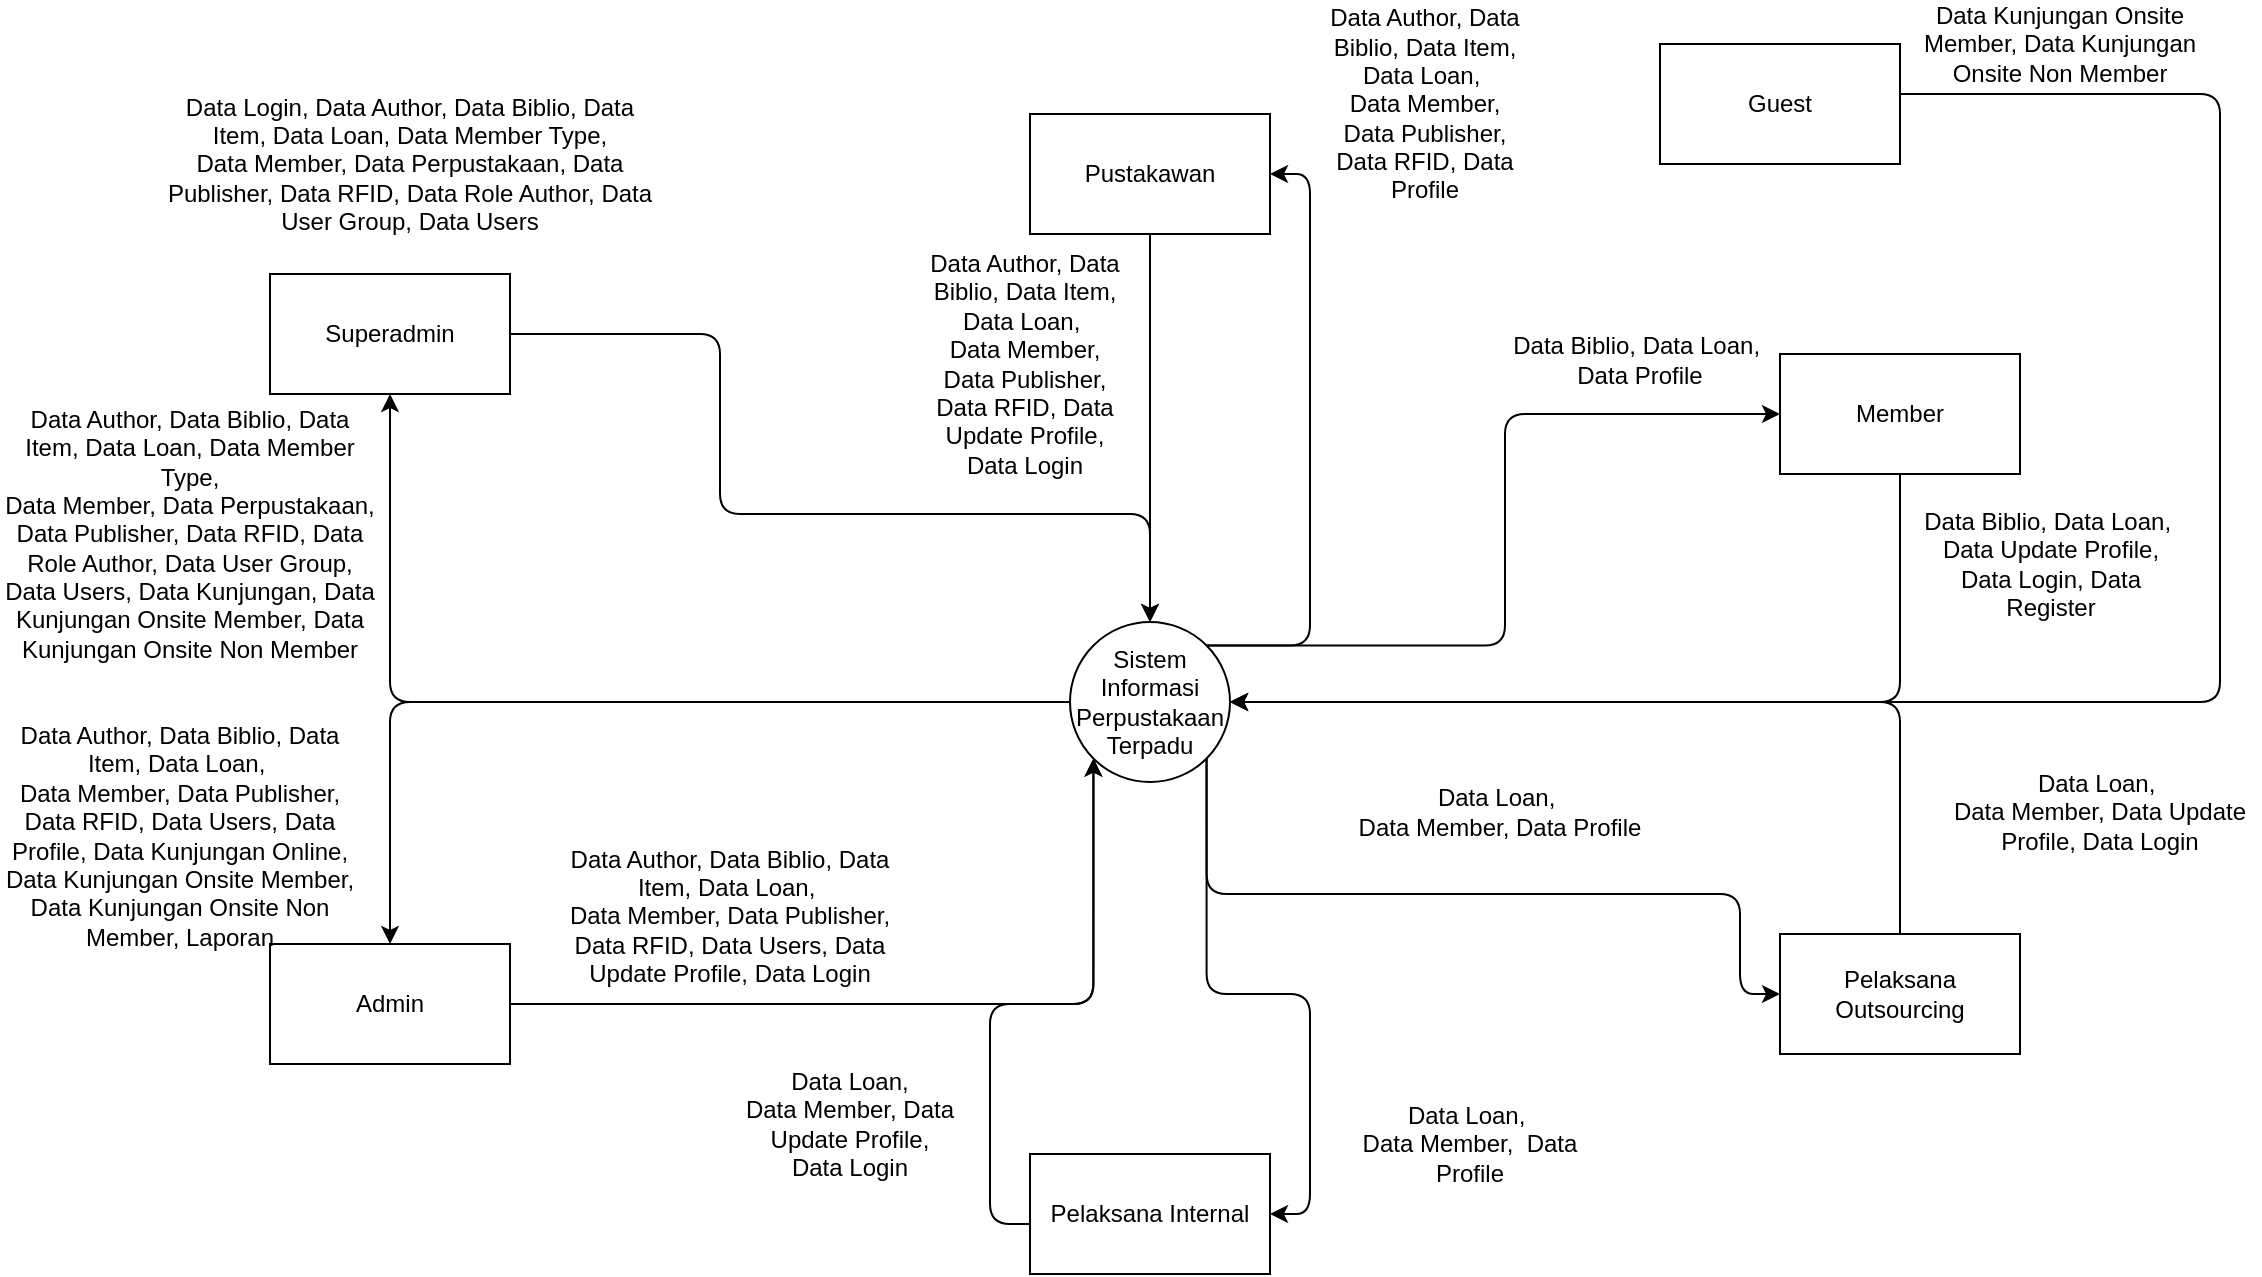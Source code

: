 <mxfile version="21.2.9" type="github" pages="5">
  <diagram name="DFD Level 0" id="lx2PP_SFCcfcnPE3F1QS">
    <mxGraphModel dx="1468" dy="832" grid="1" gridSize="10" guides="1" tooltips="1" connect="1" arrows="1" fold="1" page="1" pageScale="1" pageWidth="1169" pageHeight="827" math="0" shadow="0">
      <root>
        <mxCell id="0" />
        <mxCell id="1" parent="0" />
        <mxCell id="Hxp9a2FZ2-8pg_BpBtf7-17" style="edgeStyle=orthogonalEdgeStyle;rounded=1;orthogonalLoop=1;jettySize=auto;html=1;entryX=0.5;entryY=1;entryDx=0;entryDy=0;" parent="1" source="Hxp9a2FZ2-8pg_BpBtf7-1" target="Hxp9a2FZ2-8pg_BpBtf7-2" edge="1">
          <mxGeometry relative="1" as="geometry" />
        </mxCell>
        <mxCell id="Hxp9a2FZ2-8pg_BpBtf7-18" style="edgeStyle=orthogonalEdgeStyle;rounded=1;orthogonalLoop=1;jettySize=auto;html=1;" parent="1" source="Hxp9a2FZ2-8pg_BpBtf7-1" target="Hxp9a2FZ2-8pg_BpBtf7-3" edge="1">
          <mxGeometry relative="1" as="geometry">
            <mxPoint x="310" y="480" as="targetPoint" />
          </mxGeometry>
        </mxCell>
        <mxCell id="Hxp9a2FZ2-8pg_BpBtf7-22" style="edgeStyle=orthogonalEdgeStyle;rounded=1;orthogonalLoop=1;jettySize=auto;html=1;exitX=1;exitY=0;exitDx=0;exitDy=0;entryX=1;entryY=0.5;entryDx=0;entryDy=0;" parent="1" source="Hxp9a2FZ2-8pg_BpBtf7-1" target="Hxp9a2FZ2-8pg_BpBtf7-4" edge="1">
          <mxGeometry relative="1" as="geometry">
            <Array as="points">
              <mxPoint x="665" y="386" />
              <mxPoint x="665" y="150" />
            </Array>
          </mxGeometry>
        </mxCell>
        <mxCell id="Hxp9a2FZ2-8pg_BpBtf7-23" style="edgeStyle=orthogonalEdgeStyle;rounded=1;orthogonalLoop=1;jettySize=auto;html=1;exitX=1;exitY=0;exitDx=0;exitDy=0;entryX=0;entryY=0.5;entryDx=0;entryDy=0;" parent="1" source="Hxp9a2FZ2-8pg_BpBtf7-1" target="Hxp9a2FZ2-8pg_BpBtf7-5" edge="1">
          <mxGeometry relative="1" as="geometry" />
        </mxCell>
        <mxCell id="Hxp9a2FZ2-8pg_BpBtf7-27" style="edgeStyle=orthogonalEdgeStyle;rounded=1;orthogonalLoop=1;jettySize=auto;html=1;exitX=1;exitY=1;exitDx=0;exitDy=0;entryX=0;entryY=0.5;entryDx=0;entryDy=0;" parent="1" source="Hxp9a2FZ2-8pg_BpBtf7-1" target="Hxp9a2FZ2-8pg_BpBtf7-6" edge="1">
          <mxGeometry relative="1" as="geometry">
            <Array as="points">
              <mxPoint x="613" y="510" />
              <mxPoint x="880" y="510" />
              <mxPoint x="880" y="560" />
            </Array>
          </mxGeometry>
        </mxCell>
        <mxCell id="Hxp9a2FZ2-8pg_BpBtf7-28" style="edgeStyle=orthogonalEdgeStyle;rounded=1;orthogonalLoop=1;jettySize=auto;html=1;exitX=1;exitY=1;exitDx=0;exitDy=0;entryX=1;entryY=0.5;entryDx=0;entryDy=0;" parent="1" source="Hxp9a2FZ2-8pg_BpBtf7-1" target="Hxp9a2FZ2-8pg_BpBtf7-7" edge="1">
          <mxGeometry relative="1" as="geometry">
            <Array as="points">
              <mxPoint x="613" y="560" />
              <mxPoint x="665" y="560" />
              <mxPoint x="665" y="670" />
            </Array>
          </mxGeometry>
        </mxCell>
        <mxCell id="Hxp9a2FZ2-8pg_BpBtf7-1" value="Sistem Informasi Perpustakaan Terpadu" style="ellipse;whiteSpace=wrap;html=1;aspect=fixed;" parent="1" vertex="1">
          <mxGeometry x="545" y="374" width="80" height="80" as="geometry" />
        </mxCell>
        <mxCell id="Hxp9a2FZ2-8pg_BpBtf7-19" style="edgeStyle=orthogonalEdgeStyle;rounded=1;orthogonalLoop=1;jettySize=auto;html=1;exitX=1;exitY=0.5;exitDx=0;exitDy=0;" parent="1" source="Hxp9a2FZ2-8pg_BpBtf7-2" target="Hxp9a2FZ2-8pg_BpBtf7-1" edge="1">
          <mxGeometry relative="1" as="geometry">
            <Array as="points">
              <mxPoint x="370" y="230" />
              <mxPoint x="370" y="320" />
              <mxPoint x="585" y="320" />
            </Array>
          </mxGeometry>
        </mxCell>
        <mxCell id="Hxp9a2FZ2-8pg_BpBtf7-2" value="Superadmin" style="rounded=0;whiteSpace=wrap;html=1;" parent="1" vertex="1">
          <mxGeometry x="145" y="200" width="120" height="60" as="geometry" />
        </mxCell>
        <mxCell id="Hxp9a2FZ2-8pg_BpBtf7-15" style="edgeStyle=orthogonalEdgeStyle;rounded=1;orthogonalLoop=1;jettySize=auto;html=1;entryX=0;entryY=1;entryDx=0;entryDy=0;" parent="1" source="Hxp9a2FZ2-8pg_BpBtf7-3" target="Hxp9a2FZ2-8pg_BpBtf7-1" edge="1">
          <mxGeometry relative="1" as="geometry" />
        </mxCell>
        <mxCell id="Hxp9a2FZ2-8pg_BpBtf7-3" value="Admin" style="rounded=0;whiteSpace=wrap;html=1;" parent="1" vertex="1">
          <mxGeometry x="145" y="535" width="120" height="60" as="geometry" />
        </mxCell>
        <mxCell id="Hxp9a2FZ2-8pg_BpBtf7-21" style="edgeStyle=orthogonalEdgeStyle;rounded=1;orthogonalLoop=1;jettySize=auto;html=1;" parent="1" source="Hxp9a2FZ2-8pg_BpBtf7-4" target="Hxp9a2FZ2-8pg_BpBtf7-1" edge="1">
          <mxGeometry relative="1" as="geometry" />
        </mxCell>
        <mxCell id="Hxp9a2FZ2-8pg_BpBtf7-4" value="Pustakawan" style="rounded=0;whiteSpace=wrap;html=1;" parent="1" vertex="1">
          <mxGeometry x="525" y="120" width="120" height="60" as="geometry" />
        </mxCell>
        <mxCell id="Hxp9a2FZ2-8pg_BpBtf7-25" style="edgeStyle=orthogonalEdgeStyle;rounded=1;orthogonalLoop=1;jettySize=auto;html=1;entryX=1;entryY=0.5;entryDx=0;entryDy=0;" parent="1" source="Hxp9a2FZ2-8pg_BpBtf7-5" target="Hxp9a2FZ2-8pg_BpBtf7-1" edge="1">
          <mxGeometry relative="1" as="geometry">
            <Array as="points">
              <mxPoint x="960" y="414" />
            </Array>
          </mxGeometry>
        </mxCell>
        <mxCell id="Hxp9a2FZ2-8pg_BpBtf7-5" value="Member" style="rounded=0;whiteSpace=wrap;html=1;" parent="1" vertex="1">
          <mxGeometry x="900" y="240" width="120" height="60" as="geometry" />
        </mxCell>
        <mxCell id="Hxp9a2FZ2-8pg_BpBtf7-26" style="edgeStyle=orthogonalEdgeStyle;rounded=1;orthogonalLoop=1;jettySize=auto;html=1;entryX=1;entryY=0.5;entryDx=0;entryDy=0;" parent="1" source="Hxp9a2FZ2-8pg_BpBtf7-6" target="Hxp9a2FZ2-8pg_BpBtf7-1" edge="1">
          <mxGeometry relative="1" as="geometry">
            <Array as="points">
              <mxPoint x="960" y="414" />
            </Array>
          </mxGeometry>
        </mxCell>
        <mxCell id="Hxp9a2FZ2-8pg_BpBtf7-6" value="Pelaksana Outsourcing" style="rounded=0;whiteSpace=wrap;html=1;" parent="1" vertex="1">
          <mxGeometry x="900" y="530" width="120" height="60" as="geometry" />
        </mxCell>
        <mxCell id="Hxp9a2FZ2-8pg_BpBtf7-16" style="edgeStyle=orthogonalEdgeStyle;rounded=1;orthogonalLoop=1;jettySize=auto;html=1;entryX=0;entryY=1;entryDx=0;entryDy=0;exitX=0;exitY=0.5;exitDx=0;exitDy=0;" parent="1" target="Hxp9a2FZ2-8pg_BpBtf7-1" edge="1">
          <mxGeometry relative="1" as="geometry">
            <mxPoint x="525" y="675" as="sourcePoint" />
            <mxPoint x="556.716" y="447.284" as="targetPoint" />
            <Array as="points">
              <mxPoint x="505" y="675" />
              <mxPoint x="505" y="565" />
              <mxPoint x="557" y="565" />
            </Array>
          </mxGeometry>
        </mxCell>
        <mxCell id="Hxp9a2FZ2-8pg_BpBtf7-7" value="Pelaksana Internal" style="rounded=0;whiteSpace=wrap;html=1;" parent="1" vertex="1">
          <mxGeometry x="525" y="640" width="120" height="60" as="geometry" />
        </mxCell>
        <mxCell id="Hxp9a2FZ2-8pg_BpBtf7-8" value="Data Login, Data Author, Data Biblio, Data Item, Data Loan, Data Member Type,&lt;br&gt;Data Member, Data Perpustakaan, Data Publisher, Data RFID, Data Role Author, Data User Group, Data Users" style="text;html=1;strokeColor=none;fillColor=none;align=center;verticalAlign=middle;whiteSpace=wrap;rounded=0;" parent="1" vertex="1">
          <mxGeometry x="90" y="130" width="250" height="30" as="geometry" />
        </mxCell>
        <mxCell id="Hxp9a2FZ2-8pg_BpBtf7-9" value="Data Author, Data Biblio, Data Item, Data Loan,&amp;nbsp;&lt;br&gt;Data Member, Data Publisher, Data RFID, Data Users, Data Update Profile, Data Login" style="text;html=1;strokeColor=none;fillColor=none;align=center;verticalAlign=middle;whiteSpace=wrap;rounded=0;" parent="1" vertex="1">
          <mxGeometry x="280" y="506" width="190" height="30" as="geometry" />
        </mxCell>
        <mxCell id="Hxp9a2FZ2-8pg_BpBtf7-10" value="Data Author, Data Biblio, Data Item, Data Loan,&amp;nbsp;&lt;br&gt;Data Member, Data Publisher, Data RFID, Data Update Profile, Data Login" style="text;html=1;strokeColor=none;fillColor=none;align=center;verticalAlign=middle;whiteSpace=wrap;rounded=0;" parent="1" vertex="1">
          <mxGeometry x="470" y="230" width="105" height="30" as="geometry" />
        </mxCell>
        <mxCell id="Hxp9a2FZ2-8pg_BpBtf7-11" value="Data Loan,&amp;nbsp;&lt;br&gt;Data Member, Data Update Profile, Data Login" style="text;html=1;strokeColor=none;fillColor=none;align=center;verticalAlign=middle;whiteSpace=wrap;rounded=0;" parent="1" vertex="1">
          <mxGeometry x="980" y="454" width="160" height="30" as="geometry" />
        </mxCell>
        <mxCell id="Hxp9a2FZ2-8pg_BpBtf7-12" value="&amp;nbsp;Data Loan,&amp;nbsp;&lt;br&gt;Data Member, Data Update Profile, Data Login" style="text;html=1;strokeColor=none;fillColor=none;align=center;verticalAlign=middle;whiteSpace=wrap;rounded=0;" parent="1" vertex="1">
          <mxGeometry x="380" y="610" width="110" height="30" as="geometry" />
        </mxCell>
        <mxCell id="Hxp9a2FZ2-8pg_BpBtf7-13" value="Data Biblio, Data Loan,&amp;nbsp;&lt;br&gt;Data Update Profile, Data Login, Data Register" style="text;html=1;strokeColor=none;fillColor=none;align=center;verticalAlign=middle;whiteSpace=wrap;rounded=0;" parent="1" vertex="1">
          <mxGeometry x="970" y="330" width="131" height="30" as="geometry" />
        </mxCell>
        <mxCell id="Hxp9a2FZ2-8pg_BpBtf7-29" value="Data Biblio, Data Loan,&amp;nbsp;&lt;br&gt;Data Profile" style="text;html=1;strokeColor=none;fillColor=none;align=center;verticalAlign=middle;whiteSpace=wrap;rounded=0;" parent="1" vertex="1">
          <mxGeometry x="760" y="228" width="140" height="30" as="geometry" />
        </mxCell>
        <mxCell id="Hxp9a2FZ2-8pg_BpBtf7-30" value="Data Author, Data Biblio, Data Item, Data Loan, Data Member Type,&lt;br&gt;Data Member, Data Perpustakaan, Data Publisher, Data RFID, Data Role Author, Data User Group, Data Users, Data Kunjungan, Data Kunjungan Onsite Member, Data Kunjungan Onsite Non Member" style="text;html=1;strokeColor=none;fillColor=none;align=center;verticalAlign=middle;whiteSpace=wrap;rounded=0;" parent="1" vertex="1">
          <mxGeometry x="10" y="315" width="190" height="30" as="geometry" />
        </mxCell>
        <mxCell id="Hxp9a2FZ2-8pg_BpBtf7-31" value="Data Author, Data Biblio, Data Item, Data Loan,&amp;nbsp;&lt;br&gt;Data Member, Data Publisher, Data RFID, Data Users, Data Profile, Data Kunjungan Online, Data Kunjungan Onsite Member, Data Kunjungan Onsite Non Member, Laporan" style="text;html=1;strokeColor=none;fillColor=none;align=center;verticalAlign=middle;whiteSpace=wrap;rounded=0;" parent="1" vertex="1">
          <mxGeometry x="10" y="466" width="180" height="30" as="geometry" />
        </mxCell>
        <mxCell id="Hxp9a2FZ2-8pg_BpBtf7-32" value="Data Loan,&amp;nbsp;&lt;br&gt;Data Member,&amp;nbsp; Data Profile" style="text;html=1;strokeColor=none;fillColor=none;align=center;verticalAlign=middle;whiteSpace=wrap;rounded=0;" parent="1" vertex="1">
          <mxGeometry x="690" y="620" width="110" height="30" as="geometry" />
        </mxCell>
        <mxCell id="Hxp9a2FZ2-8pg_BpBtf7-33" value="Data Loan,&amp;nbsp;&lt;br&gt;Data Member, Data Profile" style="text;html=1;strokeColor=none;fillColor=none;align=center;verticalAlign=middle;whiteSpace=wrap;rounded=0;" parent="1" vertex="1">
          <mxGeometry x="680" y="454" width="160" height="30" as="geometry" />
        </mxCell>
        <mxCell id="Hxp9a2FZ2-8pg_BpBtf7-34" value="Data Author, Data Biblio, Data Item, Data Loan,&amp;nbsp;&lt;br&gt;Data Member, Data Publisher, Data RFID, Data Profile" style="text;html=1;strokeColor=none;fillColor=none;align=center;verticalAlign=middle;whiteSpace=wrap;rounded=0;" parent="1" vertex="1">
          <mxGeometry x="670" y="100" width="105" height="30" as="geometry" />
        </mxCell>
        <mxCell id="VsDdM9hjylQjAEADmH-K-2" style="edgeStyle=orthogonalEdgeStyle;shape=connector;rounded=1;jumpStyle=arc;jumpSize=9;orthogonalLoop=1;jettySize=auto;html=1;entryX=1;entryY=0.5;entryDx=0;entryDy=0;labelBackgroundColor=default;strokeColor=default;fontFamily=Helvetica;fontSize=11;fontColor=default;endArrow=classic;" parent="1" source="VsDdM9hjylQjAEADmH-K-1" target="Hxp9a2FZ2-8pg_BpBtf7-1" edge="1">
          <mxGeometry relative="1" as="geometry">
            <Array as="points">
              <mxPoint x="1120" y="110" />
              <mxPoint x="1120" y="414" />
            </Array>
          </mxGeometry>
        </mxCell>
        <mxCell id="VsDdM9hjylQjAEADmH-K-1" value="Guest" style="rounded=0;whiteSpace=wrap;html=1;" parent="1" vertex="1">
          <mxGeometry x="840" y="85" width="120" height="60" as="geometry" />
        </mxCell>
        <mxCell id="VsDdM9hjylQjAEADmH-K-3" value="Data Kunjungan Onsite Member, Data Kunjungan Onsite Non Member" style="text;html=1;strokeColor=none;fillColor=none;align=center;verticalAlign=middle;whiteSpace=wrap;rounded=0;" parent="1" vertex="1">
          <mxGeometry x="970" y="70" width="140" height="30" as="geometry" />
        </mxCell>
      </root>
    </mxGraphModel>
  </diagram>
  <diagram id="F1xLfDfbXMgrSL3WBMP8" name="DFD Level 1">
    <mxGraphModel dx="1735" dy="880" grid="1" gridSize="10" guides="1" tooltips="1" connect="1" arrows="1" fold="1" page="1" pageScale="1" pageWidth="1654" pageHeight="2336" math="0" shadow="0">
      <root>
        <mxCell id="0" />
        <mxCell id="1" parent="0" />
        <mxCell id="45kqGxRUFMwozHQLSrHf-21" style="edgeStyle=orthogonalEdgeStyle;shape=connector;rounded=1;jumpStyle=arc;jumpSize=9;orthogonalLoop=1;jettySize=auto;html=1;exitX=0.5;exitY=0;exitDx=0;exitDy=0;labelBackgroundColor=default;strokeColor=default;fontFamily=Helvetica;fontSize=11;fontColor=default;endArrow=classic;entryX=0.5;entryY=1;entryDx=0;entryDy=0;" edge="1" parent="1" source="dPrTigJuGyEt3sfNmcLd-74" target="CL8gZaLl7z6oiHU910hZ-1">
          <mxGeometry relative="1" as="geometry">
            <Array as="points">
              <mxPoint x="379" y="1720" />
              <mxPoint x="890" y="1720" />
              <mxPoint x="890" y="1530" />
              <mxPoint x="1057" y="1530" />
            </Array>
          </mxGeometry>
        </mxCell>
        <mxCell id="45kqGxRUFMwozHQLSrHf-23" style="edgeStyle=orthogonalEdgeStyle;shape=connector;rounded=1;jumpStyle=arc;jumpSize=9;orthogonalLoop=1;jettySize=auto;html=1;labelBackgroundColor=default;strokeColor=default;fontFamily=Helvetica;fontSize=11;fontColor=default;endArrow=classic;entryX=0.5;entryY=0;entryDx=0;entryDy=0;" edge="1" parent="1" source="CL8gZaLl7z6oiHU910hZ-1" target="dPrTigJuGyEt3sfNmcLd-74">
          <mxGeometry relative="1" as="geometry">
            <mxPoint x="690" y="1700" as="targetPoint" />
            <Array as="points">
              <mxPoint x="1057" y="1530" />
              <mxPoint x="890" y="1530" />
              <mxPoint x="890" y="1720" />
              <mxPoint x="379" y="1720" />
            </Array>
          </mxGeometry>
        </mxCell>
        <mxCell id="CL8gZaLl7z6oiHU910hZ-4" style="edgeStyle=orthogonalEdgeStyle;rounded=1;orthogonalLoop=1;jettySize=auto;html=1;" edge="1" parent="1" source="dPrTigJuGyEt3sfNmcLd-62" target="dPrTigJuGyEt3sfNmcLd-130">
          <mxGeometry relative="1" as="geometry">
            <mxPoint x="890" y="1670" as="targetPoint" />
            <Array as="points">
              <mxPoint x="380" y="2080" />
              <mxPoint x="970" y="2080" />
              <mxPoint x="970" y="1619" />
            </Array>
          </mxGeometry>
        </mxCell>
        <mxCell id="CL8gZaLl7z6oiHU910hZ-5" style="edgeStyle=orthogonalEdgeStyle;rounded=1;orthogonalLoop=1;jettySize=auto;html=1;" edge="1" parent="1" source="dPrTigJuGyEt3sfNmcLd-62" target="CL8gZaLl7z6oiHU910hZ-1">
          <mxGeometry relative="1" as="geometry">
            <mxPoint x="760" y="1680" as="targetPoint" />
            <Array as="points">
              <mxPoint x="380" y="2080" />
              <mxPoint x="970" y="2080" />
              <mxPoint x="970" y="1459" />
            </Array>
          </mxGeometry>
        </mxCell>
        <mxCell id="CL8gZaLl7z6oiHU910hZ-3" style="edgeStyle=orthogonalEdgeStyle;rounded=1;orthogonalLoop=1;jettySize=auto;html=1;" edge="1" parent="1" source="dPrTigJuGyEt3sfNmcLd-62" target="dPrTigJuGyEt3sfNmcLd-129">
          <mxGeometry relative="1" as="geometry">
            <Array as="points">
              <mxPoint x="380" y="2080" />
              <mxPoint x="970" y="2080" />
              <mxPoint x="970" y="1779" />
            </Array>
          </mxGeometry>
        </mxCell>
        <mxCell id="45kqGxRUFMwozHQLSrHf-18" style="edgeStyle=orthogonalEdgeStyle;shape=connector;rounded=1;jumpStyle=none;jumpSize=9;orthogonalLoop=1;jettySize=auto;html=1;labelBackgroundColor=default;strokeColor=default;fontFamily=Helvetica;fontSize=11;fontColor=default;endArrow=classic;entryX=0.5;entryY=0;entryDx=0;entryDy=0;" edge="1" parent="1" source="CL8gZaLl7z6oiHU910hZ-1" target="dPrTigJuGyEt3sfNmcLd-62">
          <mxGeometry relative="1" as="geometry">
            <mxPoint x="970" y="1860" as="targetPoint" />
            <Array as="points">
              <mxPoint x="950" y="1459" />
              <mxPoint x="950" y="2070" />
              <mxPoint x="380" y="2070" />
            </Array>
          </mxGeometry>
        </mxCell>
        <mxCell id="45kqGxRUFMwozHQLSrHf-27" style="edgeStyle=orthogonalEdgeStyle;shape=connector;rounded=1;jumpStyle=arc;jumpSize=10;orthogonalLoop=1;jettySize=auto;html=1;labelBackgroundColor=default;strokeColor=#000000;fontFamily=Helvetica;fontSize=11;fontColor=default;endArrow=classic;fillColor=#f8cecc;entryX=0.007;entryY=0.948;entryDx=0;entryDy=0;entryPerimeter=0;" edge="1" parent="1" source="dPrTigJuGyEt3sfNmcLd-73" target="dPrTigJuGyEt3sfNmcLd-130">
          <mxGeometry relative="1" as="geometry">
            <mxPoint x="990" y="1640" as="targetPoint" />
            <Array as="points">
              <mxPoint x="379" y="1690" />
              <mxPoint x="1000" y="1690" />
              <mxPoint x="1000" y="1640" />
              <mxPoint x="999" y="1640" />
            </Array>
          </mxGeometry>
        </mxCell>
        <mxCell id="dPrTigJuGyEt3sfNmcLd-53" style="edgeStyle=orthogonalEdgeStyle;rounded=1;orthogonalLoop=1;jettySize=auto;html=1;" edge="1" parent="1" source="edbgBlmG4e9axuDpCrlJ-1">
          <mxGeometry relative="1" as="geometry">
            <mxPoint x="560" y="179" as="targetPoint" />
          </mxGeometry>
        </mxCell>
        <mxCell id="edbgBlmG4e9axuDpCrlJ-1" value="1.0&lt;br&gt;Login User" style="ellipse;whiteSpace=wrap;html=1;aspect=fixed;rounded=1;" vertex="1" parent="1">
          <mxGeometry x="340" y="139" width="80" height="80" as="geometry" />
        </mxCell>
        <mxCell id="dPrTigJuGyEt3sfNmcLd-1" value="" style="endArrow=none;html=1;rounded=1;" edge="1" parent="1">
          <mxGeometry width="50" height="50" relative="1" as="geometry">
            <mxPoint x="560" y="159" as="sourcePoint" />
            <mxPoint x="680" y="159" as="targetPoint" />
          </mxGeometry>
        </mxCell>
        <mxCell id="h4irZGyQRCAQwGlQjUg4-29" style="edgeStyle=orthogonalEdgeStyle;shape=connector;rounded=1;jumpStyle=arc;jumpSize=9;orthogonalLoop=1;jettySize=auto;html=1;exitX=0.75;exitY=1;exitDx=0;exitDy=0;labelBackgroundColor=default;strokeColor=default;fontFamily=Helvetica;fontSize=11;fontColor=default;endArrow=classic;entryX=0;entryY=0;entryDx=0;entryDy=0;" edge="1" parent="1" source="dPrTigJuGyEt3sfNmcLd-2" target="dPrTigJuGyEt3sfNmcLd-77">
          <mxGeometry relative="1" as="geometry">
            <mxPoint x="860" y="590" as="targetPoint" />
            <Array as="points">
              <mxPoint x="638" y="240" />
              <mxPoint x="720" y="240" />
              <mxPoint x="720" y="570" />
              <mxPoint x="982" y="570" />
            </Array>
          </mxGeometry>
        </mxCell>
        <mxCell id="dPrTigJuGyEt3sfNmcLd-2" value="user" style="text;html=1;strokeColor=none;fillColor=none;align=center;verticalAlign=middle;whiteSpace=wrap;rounded=1;" vertex="1" parent="1">
          <mxGeometry x="593" y="164" width="60" height="30" as="geometry" />
        </mxCell>
        <mxCell id="dPrTigJuGyEt3sfNmcLd-3" value="" style="endArrow=none;html=1;rounded=1;" edge="1" parent="1">
          <mxGeometry width="50" height="50" relative="1" as="geometry">
            <mxPoint x="560" y="199" as="sourcePoint" />
            <mxPoint x="680" y="199" as="targetPoint" />
          </mxGeometry>
        </mxCell>
        <mxCell id="dPrTigJuGyEt3sfNmcLd-4" value="" style="endArrow=none;html=1;rounded=1;" edge="1" parent="1">
          <mxGeometry width="50" height="50" relative="1" as="geometry">
            <mxPoint x="560" y="359.41" as="sourcePoint" />
            <mxPoint x="680" y="359.41" as="targetPoint" />
          </mxGeometry>
        </mxCell>
        <mxCell id="dPrTigJuGyEt3sfNmcLd-86" style="edgeStyle=orthogonalEdgeStyle;rounded=1;orthogonalLoop=1;jettySize=auto;html=1;entryX=1;entryY=0.5;entryDx=0;entryDy=0;jumpStyle=arc;jumpSize=10;" edge="1" parent="1" target="dPrTigJuGyEt3sfNmcLd-49">
          <mxGeometry relative="1" as="geometry">
            <mxPoint x="560" y="380" as="sourcePoint" />
          </mxGeometry>
        </mxCell>
        <mxCell id="dPrTigJuGyEt3sfNmcLd-92" style="edgeStyle=orthogonalEdgeStyle;rounded=1;orthogonalLoop=1;jettySize=auto;html=1;entryX=1;entryY=0.5;entryDx=0;entryDy=0;" edge="1" parent="1" target="dPrTigJuGyEt3sfNmcLd-50">
          <mxGeometry relative="1" as="geometry">
            <mxPoint x="610" y="400" as="sourcePoint" />
            <Array as="points">
              <mxPoint x="610" y="580" />
            </Array>
          </mxGeometry>
        </mxCell>
        <mxCell id="h4irZGyQRCAQwGlQjUg4-28" style="edgeStyle=orthogonalEdgeStyle;shape=connector;rounded=1;jumpStyle=arc;jumpSize=9;orthogonalLoop=1;jettySize=auto;html=1;entryX=1;entryY=0;entryDx=0;entryDy=0;labelBackgroundColor=default;strokeColor=default;fontFamily=Helvetica;fontSize=11;fontColor=default;endArrow=classic;exitX=1;exitY=1;exitDx=0;exitDy=0;" edge="1" parent="1" source="dPrTigJuGyEt3sfNmcLd-2" target="dPrTigJuGyEt3sfNmcLd-72">
          <mxGeometry relative="1" as="geometry">
            <Array as="points">
              <mxPoint x="760" y="194" />
              <mxPoint x="760" y="1431" />
            </Array>
          </mxGeometry>
        </mxCell>
        <mxCell id="dPrTigJuGyEt3sfNmcLd-5" value="user_group" style="text;html=1;strokeColor=none;fillColor=none;align=center;verticalAlign=middle;whiteSpace=wrap;rounded=1;" vertex="1" parent="1">
          <mxGeometry x="593" y="364.41" width="60" height="30" as="geometry" />
        </mxCell>
        <mxCell id="dPrTigJuGyEt3sfNmcLd-6" value="" style="endArrow=none;html=1;rounded=1;" edge="1" parent="1">
          <mxGeometry width="50" height="50" relative="1" as="geometry">
            <mxPoint x="560" y="399.41" as="sourcePoint" />
            <mxPoint x="680" y="399.41" as="targetPoint" />
          </mxGeometry>
        </mxCell>
        <mxCell id="dPrTigJuGyEt3sfNmcLd-7" value="" style="endArrow=none;html=1;rounded=1;" edge="1" parent="1">
          <mxGeometry width="50" height="50" relative="1" as="geometry">
            <mxPoint x="559" y="1118.75" as="sourcePoint" />
            <mxPoint x="679" y="1118.75" as="targetPoint" />
          </mxGeometry>
        </mxCell>
        <mxCell id="dPrTigJuGyEt3sfNmcLd-107" style="edgeStyle=orthogonalEdgeStyle;rounded=1;orthogonalLoop=1;jettySize=auto;html=1;entryX=1;entryY=0.5;entryDx=0;entryDy=0;" edge="1" parent="1" target="dPrTigJuGyEt3sfNmcLd-67">
          <mxGeometry relative="1" as="geometry">
            <mxPoint x="559" y="1139" as="sourcePoint" />
          </mxGeometry>
        </mxCell>
        <mxCell id="h4irZGyQRCAQwGlQjUg4-25" style="edgeStyle=orthogonalEdgeStyle;shape=connector;rounded=1;jumpStyle=arc;jumpSize=9;orthogonalLoop=1;jettySize=auto;html=1;entryX=0;entryY=0;entryDx=0;entryDy=0;labelBackgroundColor=default;strokeColor=default;fontFamily=Helvetica;fontSize=11;fontColor=default;endArrow=classic;" edge="1" parent="1" source="dPrTigJuGyEt3sfNmcLd-8" target="dPrTigJuGyEt3sfNmcLd-73">
          <mxGeometry relative="1" as="geometry">
            <Array as="points">
              <mxPoint x="622" y="1080" />
              <mxPoint x="170" y="1080" />
              <mxPoint x="170" y="1591" />
            </Array>
          </mxGeometry>
        </mxCell>
        <mxCell id="dPrTigJuGyEt3sfNmcLd-8" value="author" style="text;html=1;strokeColor=none;fillColor=none;align=center;verticalAlign=middle;whiteSpace=wrap;rounded=1;" vertex="1" parent="1">
          <mxGeometry x="592" y="1123.75" width="60" height="30" as="geometry" />
        </mxCell>
        <mxCell id="dPrTigJuGyEt3sfNmcLd-9" value="" style="endArrow=none;html=1;rounded=1;" edge="1" parent="1">
          <mxGeometry width="50" height="50" relative="1" as="geometry">
            <mxPoint x="559" y="1158.75" as="sourcePoint" />
            <mxPoint x="679" y="1158.75" as="targetPoint" />
          </mxGeometry>
        </mxCell>
        <mxCell id="dPrTigJuGyEt3sfNmcLd-10" value="" style="endArrow=none;html=1;rounded=1;" edge="1" parent="1">
          <mxGeometry width="50" height="50" relative="1" as="geometry">
            <mxPoint x="561" y="1959" as="sourcePoint" />
            <mxPoint x="681" y="1959" as="targetPoint" />
          </mxGeometry>
        </mxCell>
        <mxCell id="h4irZGyQRCAQwGlQjUg4-24" style="edgeStyle=orthogonalEdgeStyle;shape=connector;rounded=1;jumpStyle=arc;jumpSize=9;orthogonalLoop=1;jettySize=auto;html=1;entryX=0;entryY=0;entryDx=0;entryDy=0;labelBackgroundColor=default;strokeColor=default;fontFamily=Helvetica;fontSize=11;fontColor=default;endArrow=classic;" edge="1" parent="1" source="dPrTigJuGyEt3sfNmcLd-11" target="dPrTigJuGyEt3sfNmcLd-62">
          <mxGeometry relative="1" as="geometry">
            <Array as="points">
              <mxPoint x="624" y="2040" />
              <mxPoint x="352" y="2040" />
            </Array>
          </mxGeometry>
        </mxCell>
        <mxCell id="dPrTigJuGyEt3sfNmcLd-11" value="member_type" style="text;html=1;strokeColor=none;fillColor=none;align=center;verticalAlign=middle;whiteSpace=wrap;rounded=1;" vertex="1" parent="1">
          <mxGeometry x="594" y="1964" width="60" height="30" as="geometry" />
        </mxCell>
        <mxCell id="dPrTigJuGyEt3sfNmcLd-12" value="" style="endArrow=none;html=1;rounded=1;" edge="1" parent="1">
          <mxGeometry width="50" height="50" relative="1" as="geometry">
            <mxPoint x="561" y="1999" as="sourcePoint" />
            <mxPoint x="681" y="1999" as="targetPoint" />
          </mxGeometry>
        </mxCell>
        <mxCell id="dPrTigJuGyEt3sfNmcLd-13" value="" style="endArrow=none;html=1;rounded=1;" edge="1" parent="1">
          <mxGeometry width="50" height="50" relative="1" as="geometry">
            <mxPoint x="562" y="2158.75" as="sourcePoint" />
            <mxPoint x="682" y="2158.75" as="targetPoint" />
          </mxGeometry>
        </mxCell>
        <mxCell id="45kqGxRUFMwozHQLSrHf-38" style="edgeStyle=orthogonalEdgeStyle;shape=connector;rounded=1;jumpStyle=arc;jumpSize=9;orthogonalLoop=1;jettySize=auto;html=1;exitX=0.5;exitY=1;exitDx=0;exitDy=0;entryX=0;entryY=1;entryDx=0;entryDy=0;labelBackgroundColor=default;strokeColor=default;fontFamily=Helvetica;fontSize=11;fontColor=default;endArrow=classic;" edge="1" parent="1" source="dPrTigJuGyEt3sfNmcLd-76" target="dPrTigJuGyEt3sfNmcLd-75">
          <mxGeometry relative="1" as="geometry">
            <Array as="points">
              <mxPoint x="900" y="2280" />
              <mxPoint x="1512" y="2280" />
            </Array>
          </mxGeometry>
        </mxCell>
        <mxCell id="h4irZGyQRCAQwGlQjUg4-27" style="edgeStyle=orthogonalEdgeStyle;shape=connector;rounded=1;jumpStyle=arc;jumpSize=9;orthogonalLoop=1;jettySize=auto;html=1;entryX=0;entryY=1;entryDx=0;entryDy=0;labelBackgroundColor=default;strokeColor=default;fontFamily=Helvetica;fontSize=11;fontColor=default;endArrow=classic;" edge="1" parent="1" target="dPrTigJuGyEt3sfNmcLd-77">
          <mxGeometry relative="1" as="geometry">
            <mxPoint x="660" y="2160" as="sourcePoint" />
            <Array as="points">
              <mxPoint x="655" y="2040" />
              <mxPoint x="800" y="2040" />
              <mxPoint x="800" y="807" />
            </Array>
          </mxGeometry>
        </mxCell>
        <mxCell id="h4irZGyQRCAQwGlQjUg4-30" style="edgeStyle=orthogonalEdgeStyle;shape=connector;rounded=1;jumpStyle=arc;jumpSize=9;orthogonalLoop=1;jettySize=auto;html=1;exitX=1;exitY=0;exitDx=0;exitDy=0;labelBackgroundColor=default;strokeColor=default;fontFamily=Helvetica;fontSize=11;fontColor=default;endArrow=classic;entryX=0;entryY=1;entryDx=0;entryDy=0;" edge="1" parent="1" source="dPrTigJuGyEt3sfNmcLd-14" target="45kqGxRUFMwozHQLSrHf-66">
          <mxGeometry relative="1" as="geometry">
            <mxPoint x="1150" y="380" as="targetPoint" />
            <Array as="points">
              <mxPoint x="655" y="2040" />
              <mxPoint x="800" y="2040" />
              <mxPoint x="800" y="368" />
            </Array>
          </mxGeometry>
        </mxCell>
        <mxCell id="dPrTigJuGyEt3sfNmcLd-14" value="member" style="text;html=1;strokeColor=none;fillColor=none;align=center;verticalAlign=middle;whiteSpace=wrap;rounded=1;" vertex="1" parent="1">
          <mxGeometry x="595" y="2163.75" width="60" height="30" as="geometry" />
        </mxCell>
        <mxCell id="dPrTigJuGyEt3sfNmcLd-15" value="" style="endArrow=none;html=1;rounded=1;" edge="1" parent="1">
          <mxGeometry width="50" height="50" relative="1" as="geometry">
            <mxPoint x="562" y="2198.75" as="sourcePoint" />
            <mxPoint x="682" y="2198.75" as="targetPoint" />
          </mxGeometry>
        </mxCell>
        <mxCell id="dPrTigJuGyEt3sfNmcLd-16" value="" style="endArrow=none;html=1;rounded=1;" edge="1" parent="1">
          <mxGeometry width="50" height="50" relative="1" as="geometry">
            <mxPoint x="559" y="1279" as="sourcePoint" />
            <mxPoint x="679" y="1279" as="targetPoint" />
          </mxGeometry>
        </mxCell>
        <mxCell id="dPrTigJuGyEt3sfNmcLd-111" style="edgeStyle=orthogonalEdgeStyle;rounded=1;orthogonalLoop=1;jettySize=auto;html=1;" edge="1" parent="1">
          <mxGeometry relative="1" as="geometry">
            <mxPoint x="419" y="1299" as="targetPoint" />
            <mxPoint x="559" y="1299" as="sourcePoint" />
          </mxGeometry>
        </mxCell>
        <mxCell id="h4irZGyQRCAQwGlQjUg4-22" style="edgeStyle=orthogonalEdgeStyle;shape=connector;rounded=1;jumpStyle=arc;jumpSize=9;orthogonalLoop=1;jettySize=auto;html=1;entryX=0;entryY=0;entryDx=0;entryDy=0;labelBackgroundColor=default;strokeColor=default;fontFamily=Helvetica;fontSize=11;fontColor=default;endArrow=classic;" edge="1" parent="1" source="dPrTigJuGyEt3sfNmcLd-17" target="dPrTigJuGyEt3sfNmcLd-72">
          <mxGeometry relative="1" as="geometry">
            <Array as="points">
              <mxPoint x="622" y="1240" />
              <mxPoint x="140" y="1240" />
              <mxPoint x="140" y="1431" />
            </Array>
          </mxGeometry>
        </mxCell>
        <mxCell id="dPrTigJuGyEt3sfNmcLd-17" value="publisher" style="text;html=1;strokeColor=none;fillColor=none;align=center;verticalAlign=middle;whiteSpace=wrap;rounded=1;" vertex="1" parent="1">
          <mxGeometry x="592" y="1284" width="60" height="30" as="geometry" />
        </mxCell>
        <mxCell id="dPrTigJuGyEt3sfNmcLd-18" value="" style="endArrow=none;html=1;rounded=1;" edge="1" parent="1">
          <mxGeometry width="50" height="50" relative="1" as="geometry">
            <mxPoint x="559" y="1319" as="sourcePoint" />
            <mxPoint x="679" y="1319" as="targetPoint" />
          </mxGeometry>
        </mxCell>
        <mxCell id="dPrTigJuGyEt3sfNmcLd-19" value="" style="endArrow=none;html=1;rounded=1;" edge="1" parent="1">
          <mxGeometry width="50" height="50" relative="1" as="geometry">
            <mxPoint x="558" y="1759" as="sourcePoint" />
            <mxPoint x="678" y="1759" as="targetPoint" />
          </mxGeometry>
        </mxCell>
        <mxCell id="dPrTigJuGyEt3sfNmcLd-20" value="item" style="text;html=1;strokeColor=none;fillColor=none;align=center;verticalAlign=middle;whiteSpace=wrap;rounded=1;" vertex="1" parent="1">
          <mxGeometry x="591" y="1764" width="60" height="30" as="geometry" />
        </mxCell>
        <mxCell id="dPrTigJuGyEt3sfNmcLd-21" value="" style="endArrow=none;html=1;rounded=1;" edge="1" parent="1">
          <mxGeometry width="50" height="50" relative="1" as="geometry">
            <mxPoint x="558" y="1799" as="sourcePoint" />
            <mxPoint x="678" y="1799" as="targetPoint" />
          </mxGeometry>
        </mxCell>
        <mxCell id="dPrTigJuGyEt3sfNmcLd-22" value="" style="endArrow=none;html=1;rounded=1;" edge="1" parent="1">
          <mxGeometry width="50" height="50" relative="1" as="geometry">
            <mxPoint x="559" y="1439" as="sourcePoint" />
            <mxPoint x="679" y="1439" as="targetPoint" />
          </mxGeometry>
        </mxCell>
        <mxCell id="dPrTigJuGyEt3sfNmcLd-115" style="edgeStyle=orthogonalEdgeStyle;rounded=1;orthogonalLoop=1;jettySize=auto;html=1;" edge="1" parent="1">
          <mxGeometry relative="1" as="geometry">
            <mxPoint x="419" y="1459" as="targetPoint" />
            <mxPoint x="559" y="1459" as="sourcePoint" />
          </mxGeometry>
        </mxCell>
        <mxCell id="h4irZGyQRCAQwGlQjUg4-23" style="edgeStyle=orthogonalEdgeStyle;shape=connector;rounded=1;jumpStyle=arc;jumpSize=9;orthogonalLoop=1;jettySize=auto;html=1;entryX=0;entryY=0;entryDx=0;entryDy=0;labelBackgroundColor=default;strokeColor=default;fontFamily=Helvetica;fontSize=11;fontColor=default;endArrow=classic;" edge="1" parent="1" source="dPrTigJuGyEt3sfNmcLd-23" target="dPrTigJuGyEt3sfNmcLd-74">
          <mxGeometry relative="1" as="geometry">
            <Array as="points">
              <mxPoint x="622" y="1530" />
              <mxPoint x="120" y="1530" />
              <mxPoint x="120" y="1751" />
            </Array>
          </mxGeometry>
        </mxCell>
        <mxCell id="h4irZGyQRCAQwGlQjUg4-26" style="edgeStyle=orthogonalEdgeStyle;shape=connector;rounded=1;jumpStyle=arc;jumpSize=9;orthogonalLoop=1;jettySize=auto;html=1;exitX=0;exitY=1;exitDx=0;exitDy=0;entryX=0;entryY=0;entryDx=0;entryDy=0;labelBackgroundColor=default;strokeColor=default;fontFamily=Helvetica;fontSize=11;fontColor=default;endArrow=classic;" edge="1" parent="1" source="dPrTigJuGyEt3sfNmcLd-23" target="dPrTigJuGyEt3sfNmcLd-73">
          <mxGeometry relative="1" as="geometry">
            <Array as="points">
              <mxPoint x="592" y="1520" />
              <mxPoint x="170" y="1520" />
              <mxPoint x="170" y="1591" />
            </Array>
          </mxGeometry>
        </mxCell>
        <mxCell id="h4irZGyQRCAQwGlQjUg4-103" style="edgeStyle=orthogonalEdgeStyle;shape=connector;rounded=1;jumpStyle=arc;jumpSize=9;orthogonalLoop=1;jettySize=auto;html=1;labelBackgroundColor=default;strokeColor=default;fontFamily=Helvetica;fontSize=11;fontColor=default;endArrow=classic;entryX=0;entryY=0.5;entryDx=0;entryDy=0;" edge="1" parent="1" source="dPrTigJuGyEt3sfNmcLd-23" target="dPrTigJuGyEt3sfNmcLd-82">
          <mxGeometry relative="1" as="geometry">
            <mxPoint x="980" y="1020.0" as="targetPoint" />
            <Array as="points">
              <mxPoint x="840" y="1459" />
              <mxPoint x="840" y="979" />
            </Array>
          </mxGeometry>
        </mxCell>
        <mxCell id="dPrTigJuGyEt3sfNmcLd-23" value="biblio" style="text;html=1;strokeColor=none;fillColor=none;align=center;verticalAlign=middle;whiteSpace=wrap;rounded=1;" vertex="1" parent="1">
          <mxGeometry x="592" y="1444" width="60" height="30" as="geometry" />
        </mxCell>
        <mxCell id="dPrTigJuGyEt3sfNmcLd-24" value="" style="endArrow=none;html=1;rounded=1;" edge="1" parent="1">
          <mxGeometry width="50" height="50" relative="1" as="geometry">
            <mxPoint x="559" y="1479" as="sourcePoint" />
            <mxPoint x="679" y="1479" as="targetPoint" />
          </mxGeometry>
        </mxCell>
        <mxCell id="dPrTigJuGyEt3sfNmcLd-25" value="" style="endArrow=none;html=1;rounded=1;" edge="1" parent="1">
          <mxGeometry width="50" height="50" relative="1" as="geometry">
            <mxPoint x="1200" y="758.09" as="sourcePoint" />
            <mxPoint x="1320" y="758.09" as="targetPoint" />
          </mxGeometry>
        </mxCell>
        <mxCell id="45kqGxRUFMwozHQLSrHf-79" style="edgeStyle=orthogonalEdgeStyle;shape=connector;rounded=1;jumpStyle=arc;jumpSize=9;orthogonalLoop=1;jettySize=auto;html=1;labelBackgroundColor=default;strokeColor=default;fontFamily=Helvetica;fontSize=11;fontColor=default;endArrow=classic;entryX=1;entryY=0;entryDx=0;entryDy=0;" edge="1" parent="1" source="dPrTigJuGyEt3sfNmcLd-26" target="45kqGxRUFMwozHQLSrHf-76">
          <mxGeometry relative="1" as="geometry">
            <mxPoint x="1540" y="740" as="targetPoint" />
            <Array as="points">
              <mxPoint x="1580" y="778" />
              <mxPoint x="1580" y="151" />
            </Array>
          </mxGeometry>
        </mxCell>
        <mxCell id="dPrTigJuGyEt3sfNmcLd-26" value="loan" style="text;html=1;strokeColor=none;fillColor=none;align=center;verticalAlign=middle;whiteSpace=wrap;rounded=1;" vertex="1" parent="1">
          <mxGeometry x="1233" y="763.09" width="60" height="30" as="geometry" />
        </mxCell>
        <mxCell id="dPrTigJuGyEt3sfNmcLd-27" value="" style="endArrow=none;html=1;rounded=1;" edge="1" parent="1">
          <mxGeometry width="50" height="50" relative="1" as="geometry">
            <mxPoint x="1200" y="798.09" as="sourcePoint" />
            <mxPoint x="1320" y="798.09" as="targetPoint" />
          </mxGeometry>
        </mxCell>
        <mxCell id="dPrTigJuGyEt3sfNmcLd-28" value="" style="endArrow=none;html=1;rounded=1;" edge="1" parent="1">
          <mxGeometry width="50" height="50" relative="1" as="geometry">
            <mxPoint x="560" y="958.75" as="sourcePoint" />
            <mxPoint x="680" y="958.75" as="targetPoint" />
          </mxGeometry>
        </mxCell>
        <mxCell id="dPrTigJuGyEt3sfNmcLd-105" style="edgeStyle=orthogonalEdgeStyle;rounded=1;orthogonalLoop=1;jettySize=auto;html=1;" edge="1" parent="1">
          <mxGeometry relative="1" as="geometry">
            <mxPoint x="419" y="978.75" as="targetPoint" />
            <mxPoint x="559" y="979" as="sourcePoint" />
            <Array as="points">
              <mxPoint x="459" y="979" />
              <mxPoint x="459" y="979" />
            </Array>
          </mxGeometry>
        </mxCell>
        <mxCell id="h4irZGyQRCAQwGlQjUg4-20" style="edgeStyle=orthogonalEdgeStyle;shape=connector;rounded=1;jumpStyle=arc;jumpSize=9;orthogonalLoop=1;jettySize=auto;html=1;labelBackgroundColor=default;strokeColor=default;fontFamily=Helvetica;fontSize=11;fontColor=default;endArrow=classic;entryX=0;entryY=0;entryDx=0;entryDy=0;" edge="1" parent="1" source="dPrTigJuGyEt3sfNmcLd-29" target="dPrTigJuGyEt3sfNmcLd-73">
          <mxGeometry relative="1" as="geometry">
            <mxPoint x="200" y="1240" as="targetPoint" />
            <Array as="points">
              <mxPoint x="623" y="1040" />
              <mxPoint x="170" y="1040" />
              <mxPoint x="170" y="1590" />
              <mxPoint x="351" y="1590" />
            </Array>
          </mxGeometry>
        </mxCell>
        <mxCell id="dPrTigJuGyEt3sfNmcLd-29" value="role_author" style="text;html=1;strokeColor=none;fillColor=none;align=center;verticalAlign=middle;whiteSpace=wrap;rounded=1;" vertex="1" parent="1">
          <mxGeometry x="593" y="963.75" width="60" height="30" as="geometry" />
        </mxCell>
        <mxCell id="dPrTigJuGyEt3sfNmcLd-30" value="" style="endArrow=none;html=1;rounded=1;" edge="1" parent="1">
          <mxGeometry width="50" height="50" relative="1" as="geometry">
            <mxPoint x="560" y="998.75" as="sourcePoint" />
            <mxPoint x="680" y="998.75" as="targetPoint" />
          </mxGeometry>
        </mxCell>
        <mxCell id="dPrTigJuGyEt3sfNmcLd-31" value="" style="endArrow=none;html=1;rounded=1;" edge="1" parent="1">
          <mxGeometry width="50" height="50" relative="1" as="geometry">
            <mxPoint x="1399" y="320.16" as="sourcePoint" />
            <mxPoint x="1519" y="320.16" as="targetPoint" />
          </mxGeometry>
        </mxCell>
        <mxCell id="45kqGxRUFMwozHQLSrHf-77" style="edgeStyle=orthogonalEdgeStyle;shape=connector;rounded=1;jumpStyle=arc;jumpSize=9;orthogonalLoop=1;jettySize=auto;html=1;entryX=1;entryY=1;entryDx=0;entryDy=0;labelBackgroundColor=default;strokeColor=default;fontFamily=Helvetica;fontSize=11;fontColor=default;endArrow=classic;" edge="1" parent="1" source="dPrTigJuGyEt3sfNmcLd-32" target="45kqGxRUFMwozHQLSrHf-76">
          <mxGeometry relative="1" as="geometry">
            <Array as="points">
              <mxPoint x="1462" y="207" />
              <mxPoint x="1260" y="207" />
            </Array>
          </mxGeometry>
        </mxCell>
        <mxCell id="dPrTigJuGyEt3sfNmcLd-32" value="&lt;font style=&quot;font-size: 10px;&quot;&gt;kunjungan_onsite_member&lt;/font&gt;" style="text;html=1;strokeColor=none;fillColor=none;align=center;verticalAlign=middle;whiteSpace=wrap;rounded=1;" vertex="1" parent="1">
          <mxGeometry x="1432" y="325.16" width="60" height="30" as="geometry" />
        </mxCell>
        <mxCell id="dPrTigJuGyEt3sfNmcLd-33" value="" style="endArrow=none;html=1;rounded=1;" edge="1" parent="1">
          <mxGeometry width="50" height="50" relative="1" as="geometry">
            <mxPoint x="1399" y="360.16" as="sourcePoint" />
            <mxPoint x="1519" y="360.16" as="targetPoint" />
          </mxGeometry>
        </mxCell>
        <mxCell id="dPrTigJuGyEt3sfNmcLd-34" value="" style="endArrow=none;html=1;rounded=1;" edge="1" parent="1">
          <mxGeometry width="50" height="50" relative="1" as="geometry">
            <mxPoint x="1400" y="478.75" as="sourcePoint" />
            <mxPoint x="1520" y="478.75" as="targetPoint" />
          </mxGeometry>
        </mxCell>
        <mxCell id="45kqGxRUFMwozHQLSrHf-78" style="edgeStyle=orthogonalEdgeStyle;shape=connector;rounded=1;jumpStyle=arc;jumpSize=9;orthogonalLoop=1;jettySize=auto;html=1;entryX=1;entryY=0.5;entryDx=0;entryDy=0;labelBackgroundColor=default;strokeColor=default;fontFamily=Helvetica;fontSize=11;fontColor=default;endArrow=classic;" edge="1" parent="1" target="45kqGxRUFMwozHQLSrHf-76">
          <mxGeometry relative="1" as="geometry">
            <mxPoint x="1540" y="499" as="sourcePoint" />
            <Array as="points">
              <mxPoint x="1540" y="499" />
              <mxPoint x="1540" y="179" />
            </Array>
          </mxGeometry>
        </mxCell>
        <mxCell id="dPrTigJuGyEt3sfNmcLd-35" value="&lt;font style=&quot;font-size: 10px;&quot;&gt;kunjungan_onsite_non_member&lt;/font&gt;" style="text;html=1;strokeColor=none;fillColor=none;align=center;verticalAlign=middle;whiteSpace=wrap;rounded=1;" vertex="1" parent="1">
          <mxGeometry x="1433" y="483.75" width="60" height="30" as="geometry" />
        </mxCell>
        <mxCell id="dPrTigJuGyEt3sfNmcLd-36" value="" style="endArrow=none;html=1;rounded=1;" edge="1" parent="1">
          <mxGeometry width="50" height="50" relative="1" as="geometry">
            <mxPoint x="1400" y="518.75" as="sourcePoint" />
            <mxPoint x="1520" y="518.75" as="targetPoint" />
          </mxGeometry>
        </mxCell>
        <mxCell id="dPrTigJuGyEt3sfNmcLd-37" value="" style="endArrow=none;html=1;rounded=1;" edge="1" parent="1">
          <mxGeometry width="50" height="50" relative="1" as="geometry">
            <mxPoint x="80" y="2240" as="sourcePoint" />
            <mxPoint x="200" y="2240" as="targetPoint" />
          </mxGeometry>
        </mxCell>
        <mxCell id="45kqGxRUFMwozHQLSrHf-80" style="edgeStyle=orthogonalEdgeStyle;shape=connector;rounded=1;jumpStyle=arc;jumpSize=9;orthogonalLoop=1;jettySize=auto;html=1;exitX=0;exitY=1;exitDx=0;exitDy=0;entryX=0.5;entryY=0;entryDx=0;entryDy=0;labelBackgroundColor=default;strokeColor=default;fontFamily=Helvetica;fontSize=11;fontColor=default;endArrow=classic;" edge="1" parent="1" source="dPrTigJuGyEt3sfNmcLd-38" target="45kqGxRUFMwozHQLSrHf-76">
          <mxGeometry relative="1" as="geometry">
            <Array as="points">
              <mxPoint x="113" y="2310" />
              <mxPoint x="1600" y="2310" />
              <mxPoint x="1600" y="119" />
              <mxPoint x="1230" y="119" />
            </Array>
          </mxGeometry>
        </mxCell>
        <mxCell id="dPrTigJuGyEt3sfNmcLd-38" value="kunjungan_online" style="text;html=1;strokeColor=none;fillColor=none;align=center;verticalAlign=middle;whiteSpace=wrap;rounded=1;" vertex="1" parent="1">
          <mxGeometry x="113" y="2245" width="60" height="30" as="geometry" />
        </mxCell>
        <mxCell id="dPrTigJuGyEt3sfNmcLd-39" value="" style="endArrow=none;html=1;rounded=1;" edge="1" parent="1">
          <mxGeometry width="50" height="50" relative="1" as="geometry">
            <mxPoint x="80" y="2280" as="sourcePoint" />
            <mxPoint x="200" y="2280" as="targetPoint" />
          </mxGeometry>
        </mxCell>
        <mxCell id="dPrTigJuGyEt3sfNmcLd-40" value="" style="endArrow=none;html=1;rounded=1;" edge="1" parent="1">
          <mxGeometry width="50" height="50" relative="1" as="geometry">
            <mxPoint x="559" y="1599" as="sourcePoint" />
            <mxPoint x="679" y="1599" as="targetPoint" />
          </mxGeometry>
        </mxCell>
        <mxCell id="dPrTigJuGyEt3sfNmcLd-41" value="&lt;font style=&quot;font-size: 10px;&quot;&gt;biblio_has_author_and_role&lt;/font&gt;" style="text;html=1;strokeColor=none;fillColor=none;align=center;verticalAlign=middle;whiteSpace=wrap;rounded=1;" vertex="1" parent="1">
          <mxGeometry x="592" y="1604" width="60" height="30" as="geometry" />
        </mxCell>
        <mxCell id="dPrTigJuGyEt3sfNmcLd-42" value="" style="endArrow=none;html=1;rounded=1;" edge="1" parent="1">
          <mxGeometry width="50" height="50" relative="1" as="geometry">
            <mxPoint x="559" y="1639" as="sourcePoint" />
            <mxPoint x="679" y="1639" as="targetPoint" />
          </mxGeometry>
        </mxCell>
        <mxCell id="dPrTigJuGyEt3sfNmcLd-46" value="" style="endArrow=none;html=1;rounded=1;" edge="1" parent="1">
          <mxGeometry width="50" height="50" relative="1" as="geometry">
            <mxPoint x="560" y="758.5" as="sourcePoint" />
            <mxPoint x="680" y="758.5" as="targetPoint" />
          </mxGeometry>
        </mxCell>
        <mxCell id="dPrTigJuGyEt3sfNmcLd-93" style="edgeStyle=orthogonalEdgeStyle;rounded=1;orthogonalLoop=1;jettySize=auto;html=1;entryX=0.5;entryY=1;entryDx=0;entryDy=0;" edge="1" parent="1" source="dPrTigJuGyEt3sfNmcLd-47" target="dPrTigJuGyEt3sfNmcLd-50">
          <mxGeometry relative="1" as="geometry">
            <Array as="points">
              <mxPoint x="623" y="660" />
              <mxPoint x="380" y="660" />
            </Array>
          </mxGeometry>
        </mxCell>
        <mxCell id="45kqGxRUFMwozHQLSrHf-12" style="edgeStyle=orthogonalEdgeStyle;rounded=1;orthogonalLoop=1;jettySize=auto;html=1;" edge="1" parent="1">
          <mxGeometry relative="1" as="geometry">
            <mxPoint x="420" y="778.5" as="targetPoint" />
            <mxPoint x="560" y="779" as="sourcePoint" />
            <Array as="points">
              <mxPoint x="420" y="779" />
            </Array>
          </mxGeometry>
        </mxCell>
        <mxCell id="h4irZGyQRCAQwGlQjUg4-19" style="edgeStyle=orthogonalEdgeStyle;shape=connector;rounded=1;jumpStyle=arc;jumpSize=9;orthogonalLoop=1;jettySize=auto;html=1;labelBackgroundColor=default;strokeColor=default;fontFamily=Helvetica;fontSize=11;fontColor=default;endArrow=classic;entryX=0;entryY=0;entryDx=0;entryDy=0;" edge="1" parent="1" source="dPrTigJuGyEt3sfNmcLd-47" target="dPrTigJuGyEt3sfNmcLd-72">
          <mxGeometry relative="1" as="geometry">
            <mxPoint x="160" y="1230" as="targetPoint" />
            <Array as="points">
              <mxPoint x="623" y="840" />
              <mxPoint x="140" y="840" />
              <mxPoint x="140" y="1431" />
            </Array>
          </mxGeometry>
        </mxCell>
        <mxCell id="dPrTigJuGyEt3sfNmcLd-47" value="perpustakaan" style="text;html=1;strokeColor=none;fillColor=none;align=center;verticalAlign=middle;whiteSpace=wrap;rounded=1;" vertex="1" parent="1">
          <mxGeometry x="593" y="763.5" width="60" height="30" as="geometry" />
        </mxCell>
        <mxCell id="dPrTigJuGyEt3sfNmcLd-48" value="" style="endArrow=none;html=1;rounded=1;" edge="1" parent="1">
          <mxGeometry width="50" height="50" relative="1" as="geometry">
            <mxPoint x="560" y="798.5" as="sourcePoint" />
            <mxPoint x="680" y="798.5" as="targetPoint" />
          </mxGeometry>
        </mxCell>
        <mxCell id="dPrTigJuGyEt3sfNmcLd-85" style="edgeStyle=orthogonalEdgeStyle;rounded=1;orthogonalLoop=1;jettySize=auto;html=1;" edge="1" parent="1" source="dPrTigJuGyEt3sfNmcLd-49">
          <mxGeometry relative="1" as="geometry">
            <mxPoint x="560" y="380" as="targetPoint" />
          </mxGeometry>
        </mxCell>
        <mxCell id="dPrTigJuGyEt3sfNmcLd-87" style="edgeStyle=orthogonalEdgeStyle;rounded=1;orthogonalLoop=1;jettySize=auto;html=1;" edge="1" parent="1" source="dPrTigJuGyEt3sfNmcLd-49">
          <mxGeometry relative="1" as="geometry">
            <mxPoint x="200" y="200" as="targetPoint" />
          </mxGeometry>
        </mxCell>
        <mxCell id="dPrTigJuGyEt3sfNmcLd-49" value="2.0&lt;br&gt;Mengelolah Data User Group" style="ellipse;whiteSpace=wrap;html=1;aspect=fixed;rounded=1;" vertex="1" parent="1">
          <mxGeometry x="340" y="340" width="80" height="80" as="geometry" />
        </mxCell>
        <mxCell id="dPrTigJuGyEt3sfNmcLd-91" style="edgeStyle=orthogonalEdgeStyle;rounded=1;orthogonalLoop=1;jettySize=auto;html=1;jumpStyle=arc;jumpSize=10;exitX=0.5;exitY=0;exitDx=0;exitDy=0;" edge="1" parent="1" source="dPrTigJuGyEt3sfNmcLd-50">
          <mxGeometry relative="1" as="geometry">
            <mxPoint x="620" y="200" as="targetPoint" />
            <Array as="points">
              <mxPoint x="380" y="480" />
              <mxPoint x="480" y="480" />
              <mxPoint x="480" y="240" />
              <mxPoint x="620" y="240" />
            </Array>
          </mxGeometry>
        </mxCell>
        <mxCell id="dPrTigJuGyEt3sfNmcLd-50" value="3.0&lt;br&gt;Mengelolah Data User&amp;nbsp;" style="ellipse;whiteSpace=wrap;html=1;aspect=fixed;rounded=1;" vertex="1" parent="1">
          <mxGeometry x="340" y="540" width="80" height="80" as="geometry" />
        </mxCell>
        <mxCell id="dPrTigJuGyEt3sfNmcLd-52" style="edgeStyle=orthogonalEdgeStyle;rounded=1;orthogonalLoop=1;jettySize=auto;html=1;" edge="1" parent="1" source="dPrTigJuGyEt3sfNmcLd-51" target="edbgBlmG4e9axuDpCrlJ-1">
          <mxGeometry relative="1" as="geometry" />
        </mxCell>
        <mxCell id="dPrTigJuGyEt3sfNmcLd-54" style="edgeStyle=orthogonalEdgeStyle;rounded=1;orthogonalLoop=1;jettySize=auto;html=1;exitX=1;exitY=1;exitDx=0;exitDy=0;entryX=0;entryY=0.5;entryDx=0;entryDy=0;" edge="1" parent="1" source="dPrTigJuGyEt3sfNmcLd-51" target="dPrTigJuGyEt3sfNmcLd-49">
          <mxGeometry relative="1" as="geometry" />
        </mxCell>
        <mxCell id="dPrTigJuGyEt3sfNmcLd-57" style="edgeStyle=orthogonalEdgeStyle;rounded=1;orthogonalLoop=1;jettySize=auto;html=1;exitX=0.75;exitY=1;exitDx=0;exitDy=0;entryX=0;entryY=0.5;entryDx=0;entryDy=0;" edge="1" parent="1" source="dPrTigJuGyEt3sfNmcLd-51" target="dPrTigJuGyEt3sfNmcLd-50">
          <mxGeometry relative="1" as="geometry" />
        </mxCell>
        <mxCell id="dPrTigJuGyEt3sfNmcLd-60" style="edgeStyle=orthogonalEdgeStyle;rounded=1;orthogonalLoop=1;jettySize=auto;html=1;entryX=0;entryY=0.5;entryDx=0;entryDy=0;" edge="1" parent="1" source="dPrTigJuGyEt3sfNmcLd-51" target="dPrTigJuGyEt3sfNmcLd-56">
          <mxGeometry relative="1" as="geometry">
            <Array as="points">
              <mxPoint x="140" y="779" />
            </Array>
          </mxGeometry>
        </mxCell>
        <mxCell id="dPrTigJuGyEt3sfNmcLd-102" style="edgeStyle=orthogonalEdgeStyle;rounded=1;orthogonalLoop=1;jettySize=auto;html=1;exitX=0.25;exitY=1;exitDx=0;exitDy=0;entryX=0;entryY=0.5;entryDx=0;entryDy=0;" edge="1" parent="1" source="dPrTigJuGyEt3sfNmcLd-51" target="dPrTigJuGyEt3sfNmcLd-63">
          <mxGeometry relative="1" as="geometry">
            <mxPoint x="210" y="1360" as="targetPoint" />
          </mxGeometry>
        </mxCell>
        <mxCell id="dPrTigJuGyEt3sfNmcLd-106" style="edgeStyle=orthogonalEdgeStyle;rounded=1;orthogonalLoop=1;jettySize=auto;html=1;exitX=0.25;exitY=1;exitDx=0;exitDy=0;entryX=0;entryY=0.5;entryDx=0;entryDy=0;" edge="1" parent="1" source="dPrTigJuGyEt3sfNmcLd-51" target="dPrTigJuGyEt3sfNmcLd-67">
          <mxGeometry relative="1" as="geometry">
            <mxPoint x="80" y="1040" as="targetPoint" />
          </mxGeometry>
        </mxCell>
        <mxCell id="dPrTigJuGyEt3sfNmcLd-109" style="edgeStyle=orthogonalEdgeStyle;rounded=1;orthogonalLoop=1;jettySize=auto;html=1;exitX=0;exitY=1;exitDx=0;exitDy=0;entryX=0;entryY=0.5;entryDx=0;entryDy=0;" edge="1" parent="1" source="dPrTigJuGyEt3sfNmcLd-51" target="dPrTigJuGyEt3sfNmcLd-68">
          <mxGeometry relative="1" as="geometry">
            <mxPoint x="50" y="1140" as="targetPoint" />
          </mxGeometry>
        </mxCell>
        <mxCell id="dPrTigJuGyEt3sfNmcLd-113" style="edgeStyle=orthogonalEdgeStyle;rounded=1;orthogonalLoop=1;jettySize=auto;html=1;exitX=0;exitY=1;exitDx=0;exitDy=0;entryX=0;entryY=0.5;entryDx=0;entryDy=0;" edge="1" parent="1" source="dPrTigJuGyEt3sfNmcLd-51" target="dPrTigJuGyEt3sfNmcLd-72">
          <mxGeometry relative="1" as="geometry">
            <mxPoint x="70" y="1780" as="targetPoint" />
          </mxGeometry>
        </mxCell>
        <mxCell id="dPrTigJuGyEt3sfNmcLd-117" style="edgeStyle=orthogonalEdgeStyle;rounded=1;orthogonalLoop=1;jettySize=auto;html=1;exitX=0;exitY=1;exitDx=0;exitDy=0;entryX=0;entryY=0.5;entryDx=0;entryDy=0;" edge="1" parent="1" source="dPrTigJuGyEt3sfNmcLd-51" target="dPrTigJuGyEt3sfNmcLd-73">
          <mxGeometry relative="1" as="geometry">
            <mxPoint x="50" y="1810" as="targetPoint" />
          </mxGeometry>
        </mxCell>
        <mxCell id="dPrTigJuGyEt3sfNmcLd-118" style="edgeStyle=orthogonalEdgeStyle;rounded=1;orthogonalLoop=1;jettySize=auto;html=1;exitX=0;exitY=1;exitDx=0;exitDy=0;entryX=0;entryY=0.5;entryDx=0;entryDy=0;" edge="1" parent="1" source="dPrTigJuGyEt3sfNmcLd-51" target="dPrTigJuGyEt3sfNmcLd-74">
          <mxGeometry relative="1" as="geometry">
            <mxPoint x="190" y="2070" as="targetPoint" />
          </mxGeometry>
        </mxCell>
        <mxCell id="dPrTigJuGyEt3sfNmcLd-125" style="edgeStyle=orthogonalEdgeStyle;rounded=1;orthogonalLoop=1;jettySize=auto;html=1;exitX=0;exitY=1;exitDx=0;exitDy=0;entryX=0;entryY=0.5;entryDx=0;entryDy=0;" edge="1" parent="1" source="dPrTigJuGyEt3sfNmcLd-51" target="dPrTigJuGyEt3sfNmcLd-59">
          <mxGeometry relative="1" as="geometry">
            <mxPoint x="30" y="920" as="targetPoint" />
          </mxGeometry>
        </mxCell>
        <mxCell id="dPrTigJuGyEt3sfNmcLd-126" style="edgeStyle=orthogonalEdgeStyle;rounded=1;orthogonalLoop=1;jettySize=auto;html=1;exitX=0;exitY=1;exitDx=0;exitDy=0;entryX=0;entryY=0.5;entryDx=0;entryDy=0;" edge="1" parent="1" source="dPrTigJuGyEt3sfNmcLd-51" target="dPrTigJuGyEt3sfNmcLd-62">
          <mxGeometry relative="1" as="geometry">
            <mxPoint x="20" y="1180" as="targetPoint" />
          </mxGeometry>
        </mxCell>
        <mxCell id="45kqGxRUFMwozHQLSrHf-48" style="edgeStyle=orthogonalEdgeStyle;shape=connector;rounded=1;jumpStyle=arc;jumpSize=9;orthogonalLoop=1;jettySize=auto;html=1;exitX=1;exitY=0;exitDx=0;exitDy=0;entryX=0;entryY=0;entryDx=0;entryDy=0;labelBackgroundColor=default;strokeColor=default;fontFamily=Helvetica;fontSize=11;fontColor=default;endArrow=classic;" edge="1" parent="1" source="dPrTigJuGyEt3sfNmcLd-51" target="dPrTigJuGyEt3sfNmcLd-82">
          <mxGeometry relative="1" as="geometry">
            <Array as="points">
              <mxPoint x="200" y="139" />
              <mxPoint x="880" y="139" />
              <mxPoint x="880" y="951" />
            </Array>
          </mxGeometry>
        </mxCell>
        <mxCell id="45kqGxRUFMwozHQLSrHf-62" style="edgeStyle=orthogonalEdgeStyle;shape=connector;rounded=1;jumpStyle=arc;jumpSize=9;orthogonalLoop=1;jettySize=auto;html=1;exitX=0.75;exitY=0;exitDx=0;exitDy=0;entryX=0;entryY=0.5;entryDx=0;entryDy=0;labelBackgroundColor=default;strokeColor=default;fontFamily=Helvetica;fontSize=11;fontColor=default;endArrow=classic;startArrow=classic;startFill=1;" edge="1" parent="1" source="dPrTigJuGyEt3sfNmcLd-51" target="dPrTigJuGyEt3sfNmcLd-77">
          <mxGeometry relative="1" as="geometry">
            <Array as="points">
              <mxPoint x="170" y="110" />
              <mxPoint x="920" y="110" />
              <mxPoint x="920" y="779" />
            </Array>
          </mxGeometry>
        </mxCell>
        <mxCell id="dPrTigJuGyEt3sfNmcLd-51" value="Super Admin" style="rounded=1;whiteSpace=wrap;html=1;" vertex="1" parent="1">
          <mxGeometry x="80" y="159" width="120" height="40" as="geometry" />
        </mxCell>
        <mxCell id="dPrTigJuGyEt3sfNmcLd-88" style="edgeStyle=orthogonalEdgeStyle;rounded=1;orthogonalLoop=1;jettySize=auto;html=1;" edge="1" parent="1">
          <mxGeometry relative="1" as="geometry">
            <mxPoint x="560" y="779" as="targetPoint" />
            <mxPoint x="420" y="779" as="sourcePoint" />
          </mxGeometry>
        </mxCell>
        <mxCell id="dPrTigJuGyEt3sfNmcLd-95" style="edgeStyle=orthogonalEdgeStyle;rounded=1;orthogonalLoop=1;jettySize=auto;html=1;entryX=0.5;entryY=1;entryDx=0;entryDy=0;" edge="1" parent="1" source="dPrTigJuGyEt3sfNmcLd-56" target="dPrTigJuGyEt3sfNmcLd-51">
          <mxGeometry relative="1" as="geometry">
            <mxPoint x="120" y="420" as="targetPoint" />
          </mxGeometry>
        </mxCell>
        <mxCell id="dPrTigJuGyEt3sfNmcLd-56" value="4.0&lt;br&gt;Mengelolah Data Perpustakaan" style="ellipse;whiteSpace=wrap;html=1;aspect=fixed;rounded=1;" vertex="1" parent="1">
          <mxGeometry x="340" y="739" width="80" height="80" as="geometry" />
        </mxCell>
        <mxCell id="dPrTigJuGyEt3sfNmcLd-124" style="edgeStyle=orthogonalEdgeStyle;rounded=1;orthogonalLoop=1;jettySize=auto;html=1;" edge="1" parent="1" source="dPrTigJuGyEt3sfNmcLd-59">
          <mxGeometry relative="1" as="geometry">
            <mxPoint x="560" y="1980" as="targetPoint" />
          </mxGeometry>
        </mxCell>
        <mxCell id="dPrTigJuGyEt3sfNmcLd-59" value="11.0&lt;br&gt;Mengelolah Data Member Type" style="ellipse;whiteSpace=wrap;html=1;aspect=fixed;rounded=1;" vertex="1" parent="1">
          <mxGeometry x="340" y="1940" width="80" height="80" as="geometry" />
        </mxCell>
        <mxCell id="dPrTigJuGyEt3sfNmcLd-127" style="edgeStyle=orthogonalEdgeStyle;rounded=1;orthogonalLoop=1;jettySize=auto;html=1;" edge="1" parent="1" source="dPrTigJuGyEt3sfNmcLd-62">
          <mxGeometry relative="1" as="geometry">
            <mxPoint x="560" y="2180.25" as="targetPoint" />
          </mxGeometry>
        </mxCell>
        <mxCell id="CL8gZaLl7z6oiHU910hZ-2" style="edgeStyle=orthogonalEdgeStyle;rounded=1;orthogonalLoop=1;jettySize=auto;html=1;" edge="1" parent="1" source="dPrTigJuGyEt3sfNmcLd-62" target="dPrTigJuGyEt3sfNmcLd-128">
          <mxGeometry relative="1" as="geometry">
            <Array as="points">
              <mxPoint x="380" y="2080" />
              <mxPoint x="1060" y="2080" />
            </Array>
          </mxGeometry>
        </mxCell>
        <mxCell id="h4irZGyQRCAQwGlQjUg4-3" style="edgeStyle=orthogonalEdgeStyle;shape=connector;rounded=1;jumpStyle=arc;jumpSize=9;orthogonalLoop=1;jettySize=auto;html=1;exitX=1;exitY=0;exitDx=0;exitDy=0;entryX=0;entryY=0.5;entryDx=0;entryDy=0;labelBackgroundColor=default;strokeColor=default;fontFamily=Helvetica;fontSize=11;fontColor=default;endArrow=classic;startArrow=classic;startFill=1;" edge="1" parent="1" source="dPrTigJuGyEt3sfNmcLd-62" target="h4irZGyQRCAQwGlQjUg4-1">
          <mxGeometry relative="1" as="geometry">
            <Array as="points">
              <mxPoint x="409" y="2130" />
            </Array>
          </mxGeometry>
        </mxCell>
        <mxCell id="dPrTigJuGyEt3sfNmcLd-62" value="12.0&lt;br&gt;Mengelolah Data Member" style="ellipse;whiteSpace=wrap;html=1;aspect=fixed;rounded=1;" vertex="1" parent="1">
          <mxGeometry x="340" y="2140.25" width="80" height="80" as="geometry" />
        </mxCell>
        <mxCell id="dPrTigJuGyEt3sfNmcLd-103" style="edgeStyle=orthogonalEdgeStyle;rounded=1;orthogonalLoop=1;jettySize=auto;html=1;" edge="1" parent="1" source="dPrTigJuGyEt3sfNmcLd-63">
          <mxGeometry relative="1" as="geometry">
            <mxPoint x="559" y="979" as="targetPoint" />
          </mxGeometry>
        </mxCell>
        <mxCell id="dPrTigJuGyEt3sfNmcLd-63" value="5.0&lt;br&gt;Mengelolah Data Role Author" style="ellipse;whiteSpace=wrap;html=1;aspect=fixed;rounded=1;" vertex="1" parent="1">
          <mxGeometry x="339" y="939" width="80" height="80" as="geometry" />
        </mxCell>
        <mxCell id="dPrTigJuGyEt3sfNmcLd-104" style="edgeStyle=orthogonalEdgeStyle;rounded=1;orthogonalLoop=1;jettySize=auto;html=1;" edge="1" parent="1" source="dPrTigJuGyEt3sfNmcLd-67">
          <mxGeometry relative="1" as="geometry">
            <mxPoint x="559" y="1139" as="targetPoint" />
          </mxGeometry>
        </mxCell>
        <mxCell id="dPrTigJuGyEt3sfNmcLd-108" style="edgeStyle=orthogonalEdgeStyle;rounded=1;orthogonalLoop=1;jettySize=auto;html=1;entryX=0.25;entryY=1;entryDx=0;entryDy=0;" edge="1" parent="1" source="dPrTigJuGyEt3sfNmcLd-67" target="dPrTigJuGyEt3sfNmcLd-51">
          <mxGeometry relative="1" as="geometry">
            <mxPoint x="110" y="210" as="targetPoint" />
          </mxGeometry>
        </mxCell>
        <mxCell id="45kqGxRUFMwozHQLSrHf-39" style="edgeStyle=orthogonalEdgeStyle;shape=connector;rounded=1;jumpStyle=arc;jumpSize=9;orthogonalLoop=1;jettySize=auto;html=1;entryX=1;entryY=0;entryDx=0;entryDy=0;labelBackgroundColor=default;strokeColor=default;fontFamily=Helvetica;fontSize=11;fontColor=default;endArrow=classic;" edge="1" parent="1" source="dPrTigJuGyEt3sfNmcLd-67" target="CL8gZaLl7z6oiHU910hZ-1">
          <mxGeometry relative="1" as="geometry">
            <Array as="points">
              <mxPoint x="379" y="1200" />
              <mxPoint x="1117" y="1200" />
            </Array>
          </mxGeometry>
        </mxCell>
        <mxCell id="45kqGxRUFMwozHQLSrHf-40" style="edgeStyle=orthogonalEdgeStyle;shape=connector;rounded=1;jumpStyle=arc;jumpSize=9;orthogonalLoop=1;jettySize=auto;html=1;entryX=1;entryY=0;entryDx=0;entryDy=0;labelBackgroundColor=default;strokeColor=default;fontFamily=Helvetica;fontSize=11;fontColor=default;endArrow=classic;" edge="1" parent="1" source="dPrTigJuGyEt3sfNmcLd-67" target="dPrTigJuGyEt3sfNmcLd-130">
          <mxGeometry relative="1" as="geometry">
            <Array as="points">
              <mxPoint x="379" y="1200" />
              <mxPoint x="1240" y="1200" />
              <mxPoint x="1240" y="1599" />
            </Array>
          </mxGeometry>
        </mxCell>
        <mxCell id="dPrTigJuGyEt3sfNmcLd-67" value="6.0&lt;br&gt;Mengelolah Data Author" style="ellipse;whiteSpace=wrap;html=1;aspect=fixed;rounded=1;" vertex="1" parent="1">
          <mxGeometry x="339" y="1099" width="80" height="80" as="geometry" />
        </mxCell>
        <mxCell id="dPrTigJuGyEt3sfNmcLd-110" style="edgeStyle=orthogonalEdgeStyle;rounded=1;orthogonalLoop=1;jettySize=auto;html=1;" edge="1" parent="1" source="dPrTigJuGyEt3sfNmcLd-68">
          <mxGeometry relative="1" as="geometry">
            <mxPoint x="559" y="1299" as="targetPoint" />
          </mxGeometry>
        </mxCell>
        <mxCell id="45kqGxRUFMwozHQLSrHf-35" style="edgeStyle=orthogonalEdgeStyle;shape=connector;rounded=1;jumpStyle=arc;jumpSize=9;orthogonalLoop=1;jettySize=auto;html=1;entryX=1;entryY=0.5;entryDx=0;entryDy=0;labelBackgroundColor=default;strokeColor=default;fontFamily=Helvetica;fontSize=11;fontColor=default;endArrow=classic;" edge="1" parent="1" source="dPrTigJuGyEt3sfNmcLd-68" target="dPrTigJuGyEt3sfNmcLd-130">
          <mxGeometry relative="1" as="geometry">
            <Array as="points">
              <mxPoint x="379" y="1340" />
              <mxPoint x="1320" y="1340" />
              <mxPoint x="1320" y="1619" />
            </Array>
          </mxGeometry>
        </mxCell>
        <mxCell id="45kqGxRUFMwozHQLSrHf-36" style="edgeStyle=orthogonalEdgeStyle;shape=connector;rounded=1;jumpStyle=arc;jumpSize=9;orthogonalLoop=1;jettySize=auto;html=1;entryX=0.75;entryY=0;entryDx=0;entryDy=0;labelBackgroundColor=default;strokeColor=default;fontFamily=Helvetica;fontSize=11;fontColor=default;endArrow=classic;" edge="1" parent="1" source="dPrTigJuGyEt3sfNmcLd-68" target="CL8gZaLl7z6oiHU910hZ-1">
          <mxGeometry relative="1" as="geometry">
            <Array as="points">
              <mxPoint x="379" y="1340" />
              <mxPoint x="1087" y="1340" />
            </Array>
          </mxGeometry>
        </mxCell>
        <mxCell id="dPrTigJuGyEt3sfNmcLd-68" value="7.0&lt;br&gt;Mengelolah Data Publisher" style="ellipse;whiteSpace=wrap;html=1;aspect=fixed;rounded=1;" vertex="1" parent="1">
          <mxGeometry x="339" y="1259" width="80" height="80" as="geometry" />
        </mxCell>
        <mxCell id="dPrTigJuGyEt3sfNmcLd-114" style="edgeStyle=orthogonalEdgeStyle;rounded=1;orthogonalLoop=1;jettySize=auto;html=1;" edge="1" parent="1" source="dPrTigJuGyEt3sfNmcLd-72">
          <mxGeometry relative="1" as="geometry">
            <mxPoint x="559" y="1459" as="targetPoint" />
          </mxGeometry>
        </mxCell>
        <mxCell id="45kqGxRUFMwozHQLSrHf-31" style="edgeStyle=orthogonalEdgeStyle;shape=connector;rounded=1;jumpStyle=arc;jumpSize=9;orthogonalLoop=1;jettySize=auto;html=1;entryX=0.75;entryY=0;entryDx=0;entryDy=0;labelBackgroundColor=default;strokeColor=default;fontFamily=Helvetica;fontSize=11;fontColor=default;endArrow=classic;" edge="1" parent="1" source="dPrTigJuGyEt3sfNmcLd-72" target="dPrTigJuGyEt3sfNmcLd-130">
          <mxGeometry relative="1" as="geometry">
            <Array as="points">
              <mxPoint x="379" y="1510" />
              <mxPoint x="1088" y="1510" />
            </Array>
          </mxGeometry>
        </mxCell>
        <mxCell id="45kqGxRUFMwozHQLSrHf-33" style="edgeStyle=orthogonalEdgeStyle;shape=connector;rounded=1;jumpStyle=arc;jumpSize=9;orthogonalLoop=1;jettySize=auto;html=1;entryX=0.5;entryY=0;entryDx=0;entryDy=0;labelBackgroundColor=default;strokeColor=default;fontFamily=Helvetica;fontSize=11;fontColor=default;endArrow=classic;" edge="1" parent="1" source="dPrTigJuGyEt3sfNmcLd-72" target="CL8gZaLl7z6oiHU910hZ-1">
          <mxGeometry relative="1" as="geometry">
            <Array as="points">
              <mxPoint x="379" y="1400" />
              <mxPoint x="708" y="1400" />
              <mxPoint x="1057" y="1399" />
            </Array>
          </mxGeometry>
        </mxCell>
        <mxCell id="dPrTigJuGyEt3sfNmcLd-72" value="8.0&lt;br&gt;Mengelolah Data Biblio" style="ellipse;whiteSpace=wrap;html=1;aspect=fixed;rounded=1;" vertex="1" parent="1">
          <mxGeometry x="339" y="1419" width="80" height="80" as="geometry" />
        </mxCell>
        <mxCell id="dPrTigJuGyEt3sfNmcLd-119" style="edgeStyle=orthogonalEdgeStyle;rounded=1;orthogonalLoop=1;jettySize=auto;html=1;" edge="1" parent="1" source="dPrTigJuGyEt3sfNmcLd-73">
          <mxGeometry relative="1" as="geometry">
            <mxPoint x="559" y="1619" as="targetPoint" />
          </mxGeometry>
        </mxCell>
        <mxCell id="45kqGxRUFMwozHQLSrHf-30" style="edgeStyle=orthogonalEdgeStyle;shape=connector;rounded=1;jumpStyle=arc;jumpSize=9;orthogonalLoop=1;jettySize=auto;html=1;entryX=0.25;entryY=0;entryDx=0;entryDy=0;labelBackgroundColor=default;strokeColor=default;fontFamily=Helvetica;fontSize=11;fontColor=default;endArrow=classic;" edge="1" parent="1" source="dPrTigJuGyEt3sfNmcLd-73" target="CL8gZaLl7z6oiHU910hZ-1">
          <mxGeometry relative="1" as="geometry">
            <Array as="points">
              <mxPoint x="379" y="1560" />
              <mxPoint x="850" y="1560" />
              <mxPoint x="850" y="1419" />
              <mxPoint x="1027" y="1419" />
            </Array>
          </mxGeometry>
        </mxCell>
        <mxCell id="dPrTigJuGyEt3sfNmcLd-73" value="9.0&lt;br&gt;Mengelolah Data Biblio Has Author and Role" style="ellipse;whiteSpace=wrap;html=1;aspect=fixed;rounded=1;" vertex="1" parent="1">
          <mxGeometry x="339" y="1579" width="80" height="80" as="geometry" />
        </mxCell>
        <mxCell id="dPrTigJuGyEt3sfNmcLd-120" style="edgeStyle=orthogonalEdgeStyle;rounded=1;orthogonalLoop=1;jettySize=auto;html=1;" edge="1" parent="1" source="dPrTigJuGyEt3sfNmcLd-74">
          <mxGeometry relative="1" as="geometry">
            <mxPoint x="559" y="1779" as="targetPoint" />
          </mxGeometry>
        </mxCell>
        <mxCell id="dPrTigJuGyEt3sfNmcLd-74" value="10.0&lt;br&gt;Mengelolah Data Item" style="ellipse;whiteSpace=wrap;html=1;aspect=fixed;rounded=1;" vertex="1" parent="1">
          <mxGeometry x="339" y="1739" width="80" height="80" as="geometry" />
        </mxCell>
        <mxCell id="45kqGxRUFMwozHQLSrHf-75" style="edgeStyle=orthogonalEdgeStyle;shape=connector;rounded=1;jumpStyle=arc;jumpSize=9;orthogonalLoop=1;jettySize=auto;html=1;labelBackgroundColor=default;strokeColor=default;fontFamily=Helvetica;fontSize=11;fontColor=default;endArrow=classic;entryX=0.5;entryY=1;entryDx=0;entryDy=0;" edge="1" parent="1" source="dPrTigJuGyEt3sfNmcLd-75" target="dPrTigJuGyEt3sfNmcLd-38">
          <mxGeometry relative="1" as="geometry">
            <mxPoint x="260" y="2340" as="targetPoint" />
            <Array as="points">
              <mxPoint x="1540" y="2300" />
              <mxPoint x="143" y="2300" />
            </Array>
          </mxGeometry>
        </mxCell>
        <mxCell id="dPrTigJuGyEt3sfNmcLd-75" value="17.0&lt;br&gt;Mengelolah Data Kunjungan Online" style="ellipse;whiteSpace=wrap;html=1;aspect=fixed;rounded=1;" vertex="1" parent="1">
          <mxGeometry x="1500" y="2140.25" width="80" height="80" as="geometry" />
        </mxCell>
        <mxCell id="dPrTigJuGyEt3sfNmcLd-122" style="edgeStyle=orthogonalEdgeStyle;rounded=1;orthogonalLoop=1;jettySize=auto;html=1;entryX=0;entryY=0.5;entryDx=0;entryDy=0;" edge="1" parent="1" source="dPrTigJuGyEt3sfNmcLd-76" target="dPrTigJuGyEt3sfNmcLd-121">
          <mxGeometry relative="1" as="geometry" />
        </mxCell>
        <mxCell id="CL8gZaLl7z6oiHU910hZ-7" style="edgeStyle=orthogonalEdgeStyle;rounded=1;orthogonalLoop=1;jettySize=auto;html=1;exitX=1;exitY=0;exitDx=0;exitDy=0;entryX=0.5;entryY=0;entryDx=0;entryDy=0;" edge="1" parent="1" source="dPrTigJuGyEt3sfNmcLd-76" target="CL8gZaLl7z6oiHU910hZ-6">
          <mxGeometry relative="1" as="geometry">
            <Array as="points">
              <mxPoint x="960" y="2120" />
              <mxPoint x="1340" y="2120" />
            </Array>
          </mxGeometry>
        </mxCell>
        <mxCell id="45kqGxRUFMwozHQLSrHf-83" style="edgeStyle=orthogonalEdgeStyle;shape=connector;rounded=1;jumpStyle=arc;jumpSize=9;orthogonalLoop=1;jettySize=auto;html=1;exitX=0.75;exitY=0;exitDx=0;exitDy=0;entryX=1;entryY=1;entryDx=0;entryDy=0;labelBackgroundColor=default;strokeColor=default;fontFamily=Helvetica;fontSize=11;fontColor=default;endArrow=classic;startArrow=classic;startFill=1;" edge="1" parent="1" source="dPrTigJuGyEt3sfNmcLd-76" target="dPrTigJuGyEt3sfNmcLd-77">
          <mxGeometry relative="1" as="geometry">
            <Array as="points">
              <mxPoint x="930" y="2100" />
              <mxPoint x="1640" y="2100" />
              <mxPoint x="1640" y="840" />
              <mxPoint x="1038" y="840" />
            </Array>
          </mxGeometry>
        </mxCell>
        <mxCell id="h4irZGyQRCAQwGlQjUg4-2" style="edgeStyle=orthogonalEdgeStyle;shape=connector;rounded=1;jumpStyle=arc;jumpSize=9;orthogonalLoop=1;jettySize=auto;html=1;labelBackgroundColor=default;strokeColor=default;fontFamily=Helvetica;fontSize=11;fontColor=default;endArrow=classic;startArrow=classic;startFill=1;" edge="1" parent="1" source="dPrTigJuGyEt3sfNmcLd-76" target="h4irZGyQRCAQwGlQjUg4-1">
          <mxGeometry relative="1" as="geometry" />
        </mxCell>
        <mxCell id="dPrTigJuGyEt3sfNmcLd-76" value="Member" style="rounded=1;whiteSpace=wrap;html=1;" vertex="1" parent="1">
          <mxGeometry x="840" y="2158.75" width="120" height="40" as="geometry" />
        </mxCell>
        <mxCell id="45kqGxRUFMwozHQLSrHf-59" style="edgeStyle=orthogonalEdgeStyle;shape=connector;rounded=1;jumpStyle=arc;jumpSize=9;orthogonalLoop=1;jettySize=auto;html=1;entryX=1;entryY=1;entryDx=0;entryDy=0;labelBackgroundColor=default;strokeColor=default;fontFamily=Helvetica;fontSize=11;fontColor=default;endArrow=classic;" edge="1" parent="1" source="dPrTigJuGyEt3sfNmcLd-77" target="CL8gZaLl7z6oiHU910hZ-1">
          <mxGeometry relative="1" as="geometry">
            <Array as="points">
              <mxPoint x="1010" y="880" />
              <mxPoint x="1520" y="880" />
              <mxPoint x="1520" y="1479" />
            </Array>
          </mxGeometry>
        </mxCell>
        <mxCell id="45kqGxRUFMwozHQLSrHf-60" style="edgeStyle=orthogonalEdgeStyle;shape=connector;rounded=1;jumpStyle=arc;jumpSize=9;orthogonalLoop=1;jettySize=auto;html=1;exitX=0.5;exitY=1;exitDx=0;exitDy=0;labelBackgroundColor=default;strokeColor=default;fontFamily=Helvetica;fontSize=11;fontColor=default;endArrow=classic;entryX=0.5;entryY=1;entryDx=0;entryDy=0;" edge="1" parent="1" source="dPrTigJuGyEt3sfNmcLd-77" target="dPrTigJuGyEt3sfNmcLd-130">
          <mxGeometry relative="1" as="geometry">
            <mxPoint x="1060" y="1650" as="targetPoint" />
            <Array as="points">
              <mxPoint x="1010" y="880" />
              <mxPoint x="1520" y="880" />
              <mxPoint x="1520" y="1720" />
              <mxPoint x="1058" y="1720" />
            </Array>
          </mxGeometry>
        </mxCell>
        <mxCell id="45kqGxRUFMwozHQLSrHf-61" style="edgeStyle=orthogonalEdgeStyle;shape=connector;rounded=1;jumpStyle=arc;jumpSize=9;orthogonalLoop=1;jettySize=auto;html=1;labelBackgroundColor=default;strokeColor=default;fontFamily=Helvetica;fontSize=11;fontColor=default;endArrow=classic;" edge="1" parent="1" source="dPrTigJuGyEt3sfNmcLd-77">
          <mxGeometry relative="1" as="geometry">
            <mxPoint x="1200" y="778.5" as="targetPoint" />
          </mxGeometry>
        </mxCell>
        <mxCell id="dPrTigJuGyEt3sfNmcLd-77" value="14.0&lt;br&gt;Mengelolah Data Loan" style="ellipse;whiteSpace=wrap;html=1;aspect=fixed;rounded=1;" vertex="1" parent="1">
          <mxGeometry x="970" y="738.5" width="80" height="80" as="geometry" />
        </mxCell>
        <mxCell id="45kqGxRUFMwozHQLSrHf-68" style="edgeStyle=orthogonalEdgeStyle;shape=connector;rounded=1;jumpStyle=arc;jumpSize=9;orthogonalLoop=1;jettySize=auto;html=1;exitX=1;exitY=0.5;exitDx=0;exitDy=0;labelBackgroundColor=default;strokeColor=default;fontFamily=Helvetica;fontSize=11;fontColor=default;endArrow=classic;" edge="1" parent="1" source="dPrTigJuGyEt3sfNmcLd-78">
          <mxGeometry relative="1" as="geometry">
            <mxPoint x="1390" y="500" as="targetPoint" />
          </mxGeometry>
        </mxCell>
        <mxCell id="45kqGxRUFMwozHQLSrHf-70" style="edgeStyle=orthogonalEdgeStyle;shape=connector;rounded=1;jumpStyle=arc;jumpSize=9;orthogonalLoop=1;jettySize=auto;html=1;labelBackgroundColor=default;strokeColor=default;fontFamily=Helvetica;fontSize=11;fontColor=default;endArrow=classic;entryX=1;entryY=0;entryDx=0;entryDy=0;" edge="1" parent="1" source="dPrTigJuGyEt3sfNmcLd-78" target="CL8gZaLl7z6oiHU910hZ-1">
          <mxGeometry relative="1" as="geometry">
            <mxPoint x="1590" y="880" as="targetPoint" />
            <Array as="points">
              <mxPoint x="1240" y="640" />
              <mxPoint x="1560" y="640" />
              <mxPoint x="1560" y="1439" />
            </Array>
          </mxGeometry>
        </mxCell>
        <mxCell id="45kqGxRUFMwozHQLSrHf-72" style="edgeStyle=orthogonalEdgeStyle;shape=connector;rounded=1;jumpStyle=arc;jumpSize=9;orthogonalLoop=1;jettySize=auto;html=1;exitX=0;exitY=1;exitDx=0;exitDy=0;labelBackgroundColor=default;strokeColor=default;fontFamily=Helvetica;fontSize=11;fontColor=default;endArrow=classic;entryX=0.5;entryY=0;entryDx=0;entryDy=0;" edge="1" parent="1" source="dPrTigJuGyEt3sfNmcLd-78" target="dPrTigJuGyEt3sfNmcLd-51">
          <mxGeometry relative="1" as="geometry">
            <mxPoint x="360" y="60" as="targetPoint" />
            <Array as="points">
              <mxPoint x="1212" y="560" />
              <mxPoint x="930" y="560" />
              <mxPoint x="930" y="80" />
              <mxPoint x="140" y="80" />
            </Array>
          </mxGeometry>
        </mxCell>
        <mxCell id="dPrTigJuGyEt3sfNmcLd-78" value="18.0&lt;br style=&quot;border-color: var(--border-color); font-size: 10px;&quot;&gt;&lt;span style=&quot;font-size: 10px;&quot;&gt;Mengelolah Data Kunjungan Onsite Non&lt;/span&gt;&lt;br style=&quot;border-color: var(--border-color); font-size: 10px;&quot;&gt;&lt;span style=&quot;font-size: 10px;&quot;&gt;Member&lt;/span&gt;" style="ellipse;whiteSpace=wrap;html=1;aspect=fixed;rounded=1;" vertex="1" parent="1">
          <mxGeometry x="1200" y="460" width="80" height="80" as="geometry" />
        </mxCell>
        <mxCell id="dPrTigJuGyEt3sfNmcLd-79" value="" style="endArrow=none;html=1;rounded=1;" edge="1" parent="1">
          <mxGeometry width="50" height="50" relative="1" as="geometry">
            <mxPoint x="1200" y="958.23" as="sourcePoint" />
            <mxPoint x="1320" y="958.23" as="targetPoint" />
          </mxGeometry>
        </mxCell>
        <mxCell id="dPrTigJuGyEt3sfNmcLd-80" value="rfid" style="text;html=1;strokeColor=none;fillColor=none;align=center;verticalAlign=middle;whiteSpace=wrap;rounded=1;" vertex="1" parent="1">
          <mxGeometry x="1230" y="963.23" width="60" height="30" as="geometry" />
        </mxCell>
        <mxCell id="dPrTigJuGyEt3sfNmcLd-81" value="" style="endArrow=none;html=1;rounded=1;" edge="1" parent="1">
          <mxGeometry width="50" height="50" relative="1" as="geometry">
            <mxPoint x="1200" y="998.23" as="sourcePoint" />
            <mxPoint x="1320" y="998.23" as="targetPoint" />
          </mxGeometry>
        </mxCell>
        <mxCell id="45kqGxRUFMwozHQLSrHf-50" style="edgeStyle=orthogonalEdgeStyle;shape=connector;rounded=1;jumpStyle=arc;jumpSize=9;orthogonalLoop=1;jettySize=auto;html=1;labelBackgroundColor=default;strokeColor=default;fontFamily=Helvetica;fontSize=11;fontColor=default;endArrow=classic;" edge="1" parent="1" source="dPrTigJuGyEt3sfNmcLd-82">
          <mxGeometry relative="1" as="geometry">
            <mxPoint x="1200" y="979" as="targetPoint" />
          </mxGeometry>
        </mxCell>
        <mxCell id="45kqGxRUFMwozHQLSrHf-51" style="edgeStyle=orthogonalEdgeStyle;shape=connector;rounded=1;jumpStyle=arc;jumpSize=9;orthogonalLoop=1;jettySize=auto;html=1;exitX=0;exitY=0;exitDx=0;exitDy=0;labelBackgroundColor=default;strokeColor=default;fontFamily=Helvetica;fontSize=11;fontColor=default;endArrow=classic;entryX=1;entryY=0;entryDx=0;entryDy=0;" edge="1" parent="1" source="dPrTigJuGyEt3sfNmcLd-82" target="dPrTigJuGyEt3sfNmcLd-51">
          <mxGeometry relative="1" as="geometry">
            <mxPoint x="250.0" y="150" as="targetPoint" />
            <Array as="points">
              <mxPoint x="880" y="951" />
              <mxPoint x="880" y="139" />
              <mxPoint x="200" y="139" />
            </Array>
          </mxGeometry>
        </mxCell>
        <mxCell id="45kqGxRUFMwozHQLSrHf-52" style="edgeStyle=orthogonalEdgeStyle;shape=connector;rounded=1;jumpStyle=arc;jumpSize=9;orthogonalLoop=1;jettySize=auto;html=1;labelBackgroundColor=default;strokeColor=default;fontFamily=Helvetica;fontSize=11;fontColor=default;endArrow=classic;entryX=0.75;entryY=1;entryDx=0;entryDy=0;" edge="1" parent="1" source="dPrTigJuGyEt3sfNmcLd-82" target="CL8gZaLl7z6oiHU910hZ-1">
          <mxGeometry relative="1" as="geometry">
            <mxPoint x="1120" y="1480" as="targetPoint" />
            <Array as="points">
              <mxPoint x="1020" y="1080" />
              <mxPoint x="1480" y="1080" />
              <mxPoint x="1480" y="1500" />
              <mxPoint x="1087" y="1500" />
            </Array>
          </mxGeometry>
        </mxCell>
        <mxCell id="45kqGxRUFMwozHQLSrHf-53" style="edgeStyle=orthogonalEdgeStyle;shape=connector;rounded=1;jumpStyle=arc;jumpSize=9;orthogonalLoop=1;jettySize=auto;html=1;labelBackgroundColor=default;strokeColor=default;fontFamily=Helvetica;fontSize=11;fontColor=default;endArrow=classic;" edge="1" parent="1" source="dPrTigJuGyEt3sfNmcLd-82">
          <mxGeometry relative="1" as="geometry">
            <mxPoint x="1090" y="1640" as="targetPoint" />
            <Array as="points">
              <mxPoint x="1020" y="1080" />
              <mxPoint x="1480" y="1080" />
              <mxPoint x="1480" y="1660" />
              <mxPoint x="1090" y="1660" />
            </Array>
          </mxGeometry>
        </mxCell>
        <mxCell id="dPrTigJuGyEt3sfNmcLd-82" value="13.0&lt;br&gt;Mengelolah Data RFID" style="ellipse;whiteSpace=wrap;html=1;aspect=fixed;rounded=1;" vertex="1" parent="1">
          <mxGeometry x="980" y="939" width="80" height="80" as="geometry" />
        </mxCell>
        <mxCell id="dPrTigJuGyEt3sfNmcLd-123" style="edgeStyle=orthogonalEdgeStyle;rounded=1;orthogonalLoop=1;jettySize=auto;html=1;exitX=0;exitY=1;exitDx=0;exitDy=0;entryX=0.5;entryY=1;entryDx=0;entryDy=0;" edge="1" parent="1" source="dPrTigJuGyEt3sfNmcLd-121" target="dPrTigJuGyEt3sfNmcLd-14">
          <mxGeometry relative="1" as="geometry">
            <mxPoint x="650" y="2220" as="targetPoint" />
            <Array as="points">
              <mxPoint x="1112" y="2220" />
              <mxPoint x="625" y="2220" />
            </Array>
          </mxGeometry>
        </mxCell>
        <mxCell id="dPrTigJuGyEt3sfNmcLd-121" value="15.0&lt;br&gt;Login Member" style="ellipse;whiteSpace=wrap;html=1;aspect=fixed;rounded=1;" vertex="1" parent="1">
          <mxGeometry x="1100" y="2139.25" width="80" height="80" as="geometry" />
        </mxCell>
        <mxCell id="45kqGxRUFMwozHQLSrHf-42" style="edgeStyle=orthogonalEdgeStyle;shape=connector;rounded=1;jumpStyle=arc;jumpSize=9;orthogonalLoop=1;jettySize=auto;html=1;exitX=1;exitY=0.5;exitDx=0;exitDy=0;labelBackgroundColor=default;strokeColor=default;fontFamily=Helvetica;fontSize=11;fontColor=default;endArrow=classic;entryX=0.5;entryY=1;entryDx=0;entryDy=0;" edge="1" parent="1" source="dPrTigJuGyEt3sfNmcLd-128" target="edbgBlmG4e9axuDpCrlJ-1">
          <mxGeometry relative="1" as="geometry">
            <mxPoint x="1440" y="940" as="targetPoint" />
            <Array as="points">
              <mxPoint x="1440" y="1977" />
              <mxPoint x="1440" y="1120" />
              <mxPoint x="820" y="1120" />
              <mxPoint x="820" y="300" />
              <mxPoint x="380" y="300" />
            </Array>
          </mxGeometry>
        </mxCell>
        <mxCell id="45kqGxRUFMwozHQLSrHf-55" style="edgeStyle=orthogonalEdgeStyle;shape=connector;rounded=1;jumpStyle=arc;jumpSize=9;orthogonalLoop=1;jettySize=auto;html=1;exitX=1;exitY=1;exitDx=0;exitDy=0;labelBackgroundColor=default;strokeColor=default;fontFamily=Helvetica;fontSize=11;fontColor=default;endArrow=classic;entryX=0.5;entryY=1;entryDx=0;entryDy=0;startArrow=classic;startFill=1;" edge="1" parent="1" source="dPrTigJuGyEt3sfNmcLd-128" target="dPrTigJuGyEt3sfNmcLd-77">
          <mxGeometry relative="1" as="geometry">
            <mxPoint x="1520" y="950" as="targetPoint" />
            <Array as="points">
              <mxPoint x="1118" y="2017" />
              <mxPoint x="1520" y="2017" />
              <mxPoint x="1520" y="880" />
              <mxPoint x="1010" y="880" />
            </Array>
          </mxGeometry>
        </mxCell>
        <mxCell id="xBGPUQC3kql3WlCpWb_N-6" style="edgeStyle=orthogonalEdgeStyle;shape=connector;rounded=1;jumpStyle=arc;jumpSize=9;orthogonalLoop=1;jettySize=auto;html=1;exitX=1;exitY=0;exitDx=0;exitDy=0;entryX=0.5;entryY=0;entryDx=0;entryDy=0;labelBackgroundColor=default;strokeColor=default;fontFamily=Helvetica;fontSize=11;fontColor=default;endArrow=classic;startArrow=classic;startFill=1;" edge="1" parent="1" source="dPrTigJuGyEt3sfNmcLd-128" target="xBGPUQC3kql3WlCpWb_N-1">
          <mxGeometry relative="1" as="geometry">
            <Array as="points">
              <mxPoint x="1118" y="80" />
              <mxPoint x="1057" y="80" />
            </Array>
          </mxGeometry>
        </mxCell>
        <mxCell id="dPrTigJuGyEt3sfNmcLd-128" value="Pelaksana Internal" style="rounded=1;whiteSpace=wrap;html=1;" vertex="1" parent="1">
          <mxGeometry x="998" y="1957" width="120" height="40" as="geometry" />
        </mxCell>
        <mxCell id="45kqGxRUFMwozHQLSrHf-45" style="edgeStyle=orthogonalEdgeStyle;shape=connector;rounded=1;jumpStyle=arc;jumpSize=9;orthogonalLoop=1;jettySize=auto;html=1;exitX=1;exitY=0.75;exitDx=0;exitDy=0;labelBackgroundColor=default;strokeColor=default;fontFamily=Helvetica;fontSize=11;fontColor=default;endArrow=classic;entryX=0.5;entryY=1;entryDx=0;entryDy=0;" edge="1" parent="1" source="dPrTigJuGyEt3sfNmcLd-129" target="edbgBlmG4e9axuDpCrlJ-1">
          <mxGeometry relative="1" as="geometry">
            <mxPoint x="1330" y="850" as="targetPoint" />
            <Array as="points">
              <mxPoint x="1440" y="1789" />
              <mxPoint x="1440" y="1120" />
              <mxPoint x="820" y="1120" />
              <mxPoint x="820" y="300" />
              <mxPoint x="380" y="300" />
            </Array>
          </mxGeometry>
        </mxCell>
        <mxCell id="45kqGxRUFMwozHQLSrHf-56" style="edgeStyle=orthogonalEdgeStyle;shape=connector;rounded=1;jumpStyle=arc;jumpSize=9;orthogonalLoop=1;jettySize=auto;html=1;exitX=1;exitY=1;exitDx=0;exitDy=0;labelBackgroundColor=default;strokeColor=default;fontFamily=Helvetica;fontSize=11;fontColor=default;endArrow=classic;entryX=0.5;entryY=1;entryDx=0;entryDy=0;startArrow=classic;startFill=1;" edge="1" parent="1" source="dPrTigJuGyEt3sfNmcLd-129" target="dPrTigJuGyEt3sfNmcLd-77">
          <mxGeometry relative="1" as="geometry">
            <mxPoint x="1530" y="1360" as="targetPoint" />
            <Array as="points">
              <mxPoint x="1118" y="1819" />
              <mxPoint x="1520" y="1819" />
              <mxPoint x="1520" y="880" />
              <mxPoint x="1010" y="880" />
            </Array>
          </mxGeometry>
        </mxCell>
        <mxCell id="xBGPUQC3kql3WlCpWb_N-5" style="edgeStyle=orthogonalEdgeStyle;shape=connector;rounded=1;jumpStyle=arc;jumpSize=9;orthogonalLoop=1;jettySize=auto;html=1;exitX=1;exitY=0;exitDx=0;exitDy=0;entryX=0.5;entryY=0;entryDx=0;entryDy=0;labelBackgroundColor=default;strokeColor=default;fontFamily=Helvetica;fontSize=11;fontColor=default;endArrow=classic;startArrow=classic;startFill=1;" edge="1" parent="1" source="dPrTigJuGyEt3sfNmcLd-129" target="xBGPUQC3kql3WlCpWb_N-1">
          <mxGeometry relative="1" as="geometry">
            <Array as="points">
              <mxPoint x="1118" y="80" />
              <mxPoint x="1057" y="80" />
            </Array>
          </mxGeometry>
        </mxCell>
        <mxCell id="dPrTigJuGyEt3sfNmcLd-129" value="Pelaksana Outsourcing" style="rounded=1;whiteSpace=wrap;html=1;" vertex="1" parent="1">
          <mxGeometry x="998" y="1759" width="120" height="40" as="geometry" />
        </mxCell>
        <mxCell id="45kqGxRUFMwozHQLSrHf-32" style="edgeStyle=orthogonalEdgeStyle;shape=connector;rounded=1;jumpStyle=arc;jumpSize=9;orthogonalLoop=1;jettySize=auto;html=1;exitX=0.75;exitY=0;exitDx=0;exitDy=0;labelBackgroundColor=default;strokeColor=default;fontFamily=Helvetica;fontSize=11;fontColor=default;endArrow=classic;entryX=0.5;entryY=1;entryDx=0;entryDy=0;" edge="1" parent="1" source="dPrTigJuGyEt3sfNmcLd-130" target="dPrTigJuGyEt3sfNmcLd-72">
          <mxGeometry relative="1" as="geometry">
            <mxPoint x="640" y="1510" as="targetPoint" />
            <Array as="points">
              <mxPoint x="1088" y="1510" />
              <mxPoint x="379" y="1510" />
            </Array>
          </mxGeometry>
        </mxCell>
        <mxCell id="45kqGxRUFMwozHQLSrHf-44" style="edgeStyle=orthogonalEdgeStyle;shape=connector;rounded=1;jumpStyle=arc;jumpSize=9;orthogonalLoop=1;jettySize=auto;html=1;exitX=1;exitY=1;exitDx=0;exitDy=0;labelBackgroundColor=default;strokeColor=default;fontFamily=Helvetica;fontSize=11;fontColor=default;endArrow=classic;entryX=0.5;entryY=1;entryDx=0;entryDy=0;" edge="1" parent="1" source="dPrTigJuGyEt3sfNmcLd-130" target="edbgBlmG4e9axuDpCrlJ-1">
          <mxGeometry relative="1" as="geometry">
            <mxPoint x="1410" y="590" as="targetPoint" />
            <Array as="points">
              <mxPoint x="1440" y="1639" />
              <mxPoint x="1440" y="1120" />
              <mxPoint x="820" y="1120" />
              <mxPoint x="820" y="300" />
              <mxPoint x="380" y="300" />
            </Array>
          </mxGeometry>
        </mxCell>
        <mxCell id="45kqGxRUFMwozHQLSrHf-46" style="edgeStyle=orthogonalEdgeStyle;shape=connector;rounded=1;jumpStyle=arc;jumpSize=9;orthogonalLoop=1;jettySize=auto;html=1;exitX=0.75;exitY=1;exitDx=0;exitDy=0;labelBackgroundColor=default;strokeColor=default;fontFamily=Helvetica;fontSize=11;fontColor=default;endArrow=classic;entryX=0.5;entryY=1;entryDx=0;entryDy=0;" edge="1" parent="1" source="dPrTigJuGyEt3sfNmcLd-130" target="dPrTigJuGyEt3sfNmcLd-82">
          <mxGeometry relative="1" as="geometry">
            <mxPoint x="1480" y="1180.0" as="targetPoint" />
            <Array as="points">
              <mxPoint x="1088" y="1659" />
              <mxPoint x="1480" y="1659" />
              <mxPoint x="1480" y="1080" />
              <mxPoint x="1020" y="1080" />
            </Array>
          </mxGeometry>
        </mxCell>
        <mxCell id="45kqGxRUFMwozHQLSrHf-57" style="edgeStyle=orthogonalEdgeStyle;shape=connector;rounded=1;jumpStyle=arc;jumpSize=9;orthogonalLoop=1;jettySize=auto;html=1;exitX=0.5;exitY=1;exitDx=0;exitDy=0;labelBackgroundColor=default;strokeColor=default;fontFamily=Helvetica;fontSize=11;fontColor=default;endArrow=classic;" edge="1" parent="1" source="dPrTigJuGyEt3sfNmcLd-130">
          <mxGeometry relative="1" as="geometry">
            <mxPoint x="1010" y="820" as="targetPoint" />
            <Array as="points">
              <mxPoint x="1058" y="1720" />
              <mxPoint x="1520" y="1720" />
              <mxPoint x="1520" y="880" />
              <mxPoint x="1010" y="880" />
            </Array>
          </mxGeometry>
        </mxCell>
        <mxCell id="xBGPUQC3kql3WlCpWb_N-4" style="edgeStyle=orthogonalEdgeStyle;shape=connector;rounded=1;jumpStyle=arc;jumpSize=9;orthogonalLoop=1;jettySize=auto;html=1;exitX=1;exitY=0;exitDx=0;exitDy=0;entryX=0.5;entryY=0;entryDx=0;entryDy=0;labelBackgroundColor=default;strokeColor=default;fontFamily=Helvetica;fontSize=11;fontColor=default;endArrow=classic;startArrow=classic;startFill=1;" edge="1" parent="1" source="dPrTigJuGyEt3sfNmcLd-130" target="xBGPUQC3kql3WlCpWb_N-1">
          <mxGeometry relative="1" as="geometry">
            <Array as="points">
              <mxPoint x="1118" y="80" />
              <mxPoint x="1057" y="80" />
            </Array>
          </mxGeometry>
        </mxCell>
        <mxCell id="dPrTigJuGyEt3sfNmcLd-130" value="Pustakawan" style="rounded=1;whiteSpace=wrap;html=1;" vertex="1" parent="1">
          <mxGeometry x="998" y="1599" width="120" height="40" as="geometry" />
        </mxCell>
        <mxCell id="45kqGxRUFMwozHQLSrHf-34" style="edgeStyle=orthogonalEdgeStyle;shape=connector;rounded=1;jumpStyle=none;jumpSize=9;orthogonalLoop=1;jettySize=auto;html=1;labelBackgroundColor=default;strokeColor=default;fontFamily=Helvetica;fontSize=11;fontColor=default;endArrow=classic;entryX=0.5;entryY=0;entryDx=0;entryDy=0;" edge="1" parent="1" source="CL8gZaLl7z6oiHU910hZ-1" target="dPrTigJuGyEt3sfNmcLd-72">
          <mxGeometry relative="1" as="geometry">
            <mxPoint x="690" y="1410" as="targetPoint" />
            <Array as="points">
              <mxPoint x="1057" y="1400" />
              <mxPoint x="708" y="1400" />
              <mxPoint x="379" y="1399" />
            </Array>
          </mxGeometry>
        </mxCell>
        <mxCell id="45kqGxRUFMwozHQLSrHf-37" style="edgeStyle=orthogonalEdgeStyle;shape=connector;rounded=1;jumpStyle=arc;jumpSize=9;orthogonalLoop=1;jettySize=auto;html=1;exitX=0.75;exitY=0;exitDx=0;exitDy=0;labelBackgroundColor=default;strokeColor=default;fontFamily=Helvetica;fontSize=11;fontColor=default;endArrow=classic;" edge="1" parent="1" source="CL8gZaLl7z6oiHU910hZ-1">
          <mxGeometry relative="1" as="geometry">
            <mxPoint x="380" y="1340" as="targetPoint" />
            <Array as="points">
              <mxPoint x="1087" y="1340" />
            </Array>
          </mxGeometry>
        </mxCell>
        <mxCell id="45kqGxRUFMwozHQLSrHf-41" style="edgeStyle=orthogonalEdgeStyle;shape=connector;rounded=1;jumpStyle=arc;jumpSize=9;orthogonalLoop=1;jettySize=auto;html=1;exitX=1;exitY=0;exitDx=0;exitDy=0;labelBackgroundColor=default;strokeColor=default;fontFamily=Helvetica;fontSize=11;fontColor=default;endArrow=classic;entryX=0.5;entryY=1;entryDx=0;entryDy=0;" edge="1" parent="1" source="CL8gZaLl7z6oiHU910hZ-1" target="dPrTigJuGyEt3sfNmcLd-67">
          <mxGeometry relative="1" as="geometry">
            <mxPoint x="530" y="1190" as="targetPoint" />
            <Array as="points">
              <mxPoint x="1117" y="1200" />
              <mxPoint x="379" y="1200" />
            </Array>
          </mxGeometry>
        </mxCell>
        <mxCell id="45kqGxRUFMwozHQLSrHf-43" style="edgeStyle=orthogonalEdgeStyle;shape=connector;rounded=1;jumpStyle=arc;jumpSize=9;orthogonalLoop=1;jettySize=auto;html=1;exitX=1;exitY=0.5;exitDx=0;exitDy=0;labelBackgroundColor=default;strokeColor=default;fontFamily=Helvetica;fontSize=11;fontColor=default;endArrow=classic;entryX=0.5;entryY=1;entryDx=0;entryDy=0;" edge="1" parent="1" source="CL8gZaLl7z6oiHU910hZ-1" target="edbgBlmG4e9axuDpCrlJ-1">
          <mxGeometry relative="1" as="geometry">
            <mxPoint x="880" y="760" as="targetPoint" />
            <Array as="points">
              <mxPoint x="1440" y="1459" />
              <mxPoint x="1440" y="1120" />
              <mxPoint x="820" y="1120" />
              <mxPoint x="820" y="300" />
              <mxPoint x="380" y="300" />
            </Array>
          </mxGeometry>
        </mxCell>
        <mxCell id="45kqGxRUFMwozHQLSrHf-47" style="edgeStyle=orthogonalEdgeStyle;shape=connector;rounded=1;jumpStyle=arc;jumpSize=9;orthogonalLoop=1;jettySize=auto;html=1;exitX=0.75;exitY=1;exitDx=0;exitDy=0;entryX=0.5;entryY=1;entryDx=0;entryDy=0;labelBackgroundColor=default;strokeColor=default;fontFamily=Helvetica;fontSize=11;fontColor=default;endArrow=classic;" edge="1" parent="1" source="CL8gZaLl7z6oiHU910hZ-1" target="dPrTigJuGyEt3sfNmcLd-82">
          <mxGeometry relative="1" as="geometry">
            <Array as="points">
              <mxPoint x="1087" y="1500" />
              <mxPoint x="1117" y="1500" />
              <mxPoint x="1117" y="1499" />
              <mxPoint x="1480" y="1499" />
              <mxPoint x="1480" y="1080" />
              <mxPoint x="1020" y="1080" />
            </Array>
          </mxGeometry>
        </mxCell>
        <mxCell id="45kqGxRUFMwozHQLSrHf-58" style="edgeStyle=orthogonalEdgeStyle;shape=connector;rounded=1;jumpStyle=arc;jumpSize=9;orthogonalLoop=1;jettySize=auto;html=1;exitX=1;exitY=1;exitDx=0;exitDy=0;labelBackgroundColor=default;strokeColor=default;fontFamily=Helvetica;fontSize=11;fontColor=default;endArrow=classic;entryX=0.5;entryY=1;entryDx=0;entryDy=0;" edge="1" parent="1" source="CL8gZaLl7z6oiHU910hZ-1" target="dPrTigJuGyEt3sfNmcLd-77">
          <mxGeometry relative="1" as="geometry">
            <mxPoint x="1520" y="1140" as="targetPoint" />
            <Array as="points">
              <mxPoint x="1520" y="1479" />
              <mxPoint x="1520" y="880" />
              <mxPoint x="1010" y="880" />
            </Array>
          </mxGeometry>
        </mxCell>
        <mxCell id="0a61eBsVwIYytQilHU2R-1" style="edgeStyle=orthogonalEdgeStyle;shape=connector;rounded=1;jumpStyle=arc;jumpSize=9;orthogonalLoop=1;jettySize=auto;html=1;exitX=0.25;exitY=0;exitDx=0;exitDy=0;labelBackgroundColor=default;strokeColor=default;fontFamily=Helvetica;fontSize=11;fontColor=default;endArrow=classic;entryX=1;entryY=1;entryDx=0;entryDy=0;" edge="1" parent="1" source="CL8gZaLl7z6oiHU910hZ-1" target="dPrTigJuGyEt3sfNmcLd-50">
          <mxGeometry relative="1" as="geometry">
            <mxPoint x="740" y="660" as="targetPoint" />
            <Array as="points">
              <mxPoint x="1027" y="1160" />
              <mxPoint x="730" y="1160" />
              <mxPoint x="730" y="608" />
            </Array>
          </mxGeometry>
        </mxCell>
        <mxCell id="xBGPUQC3kql3WlCpWb_N-3" style="edgeStyle=orthogonalEdgeStyle;shape=connector;rounded=1;jumpStyle=arc;jumpSize=9;orthogonalLoop=1;jettySize=auto;html=1;exitX=1;exitY=0;exitDx=0;exitDy=0;labelBackgroundColor=default;strokeColor=default;fontFamily=Helvetica;fontSize=11;fontColor=default;endArrow=classic;entryX=0.5;entryY=0;entryDx=0;entryDy=0;" edge="1" parent="1" source="CL8gZaLl7z6oiHU910hZ-1" target="xBGPUQC3kql3WlCpWb_N-1">
          <mxGeometry relative="1" as="geometry">
            <mxPoint x="980" y="1070" as="targetPoint" />
            <Array as="points">
              <mxPoint x="1117" y="80" />
              <mxPoint x="1057" y="80" />
            </Array>
          </mxGeometry>
        </mxCell>
        <mxCell id="CL8gZaLl7z6oiHU910hZ-1" value="Admin" style="rounded=1;whiteSpace=wrap;html=1;" vertex="1" parent="1">
          <mxGeometry x="997" y="1439" width="120" height="40" as="geometry" />
        </mxCell>
        <mxCell id="CL8gZaLl7z6oiHU910hZ-8" style="edgeStyle=orthogonalEdgeStyle;rounded=1;orthogonalLoop=1;jettySize=auto;html=1;exitX=0.5;exitY=1;exitDx=0;exitDy=0;entryX=0.25;entryY=1;entryDx=0;entryDy=0;" edge="1" parent="1" source="CL8gZaLl7z6oiHU910hZ-6" target="dPrTigJuGyEt3sfNmcLd-14">
          <mxGeometry relative="1" as="geometry" />
        </mxCell>
        <mxCell id="CL8gZaLl7z6oiHU910hZ-6" value="16.0&lt;br&gt;Registrasi Member" style="ellipse;whiteSpace=wrap;html=1;aspect=fixed;rounded=1;" vertex="1" parent="1">
          <mxGeometry x="1300" y="2140.25" width="80" height="80" as="geometry" />
        </mxCell>
        <mxCell id="45kqGxRUFMwozHQLSrHf-20" style="edgeStyle=orthogonalEdgeStyle;shape=connector;rounded=1;jumpStyle=arc;jumpSize=9;orthogonalLoop=1;jettySize=auto;html=1;exitX=0.5;exitY=0;exitDx=0;exitDy=0;labelBackgroundColor=default;strokeColor=default;fontFamily=Helvetica;fontSize=11;fontColor=default;endArrow=classic;entryX=0.25;entryY=1;entryDx=0;entryDy=0;" edge="1" parent="1" source="dPrTigJuGyEt3sfNmcLd-74" target="dPrTigJuGyEt3sfNmcLd-130">
          <mxGeometry relative="1" as="geometry">
            <Array as="points">
              <mxPoint x="379" y="1720" />
              <mxPoint x="1028" y="1720" />
            </Array>
          </mxGeometry>
        </mxCell>
        <mxCell id="45kqGxRUFMwozHQLSrHf-22" style="edgeStyle=orthogonalEdgeStyle;shape=connector;rounded=1;jumpStyle=arc;jumpSize=10;orthogonalLoop=1;jettySize=auto;html=1;labelBackgroundColor=default;strokeColor=default;fontFamily=Helvetica;fontSize=11;fontColor=default;endArrow=classic;entryX=0.5;entryY=0;entryDx=0;entryDy=0;arcSize=20;spacing=2;exitX=0.25;exitY=1;exitDx=0;exitDy=0;" edge="1" parent="1" source="dPrTigJuGyEt3sfNmcLd-130" target="dPrTigJuGyEt3sfNmcLd-74">
          <mxGeometry relative="1" as="geometry">
            <mxPoint x="460" y="1740" as="targetPoint" />
            <Array as="points">
              <mxPoint x="1028" y="1720" />
              <mxPoint x="379" y="1720" />
            </Array>
          </mxGeometry>
        </mxCell>
        <mxCell id="45kqGxRUFMwozHQLSrHf-25" style="edgeStyle=orthogonalEdgeStyle;shape=connector;rounded=1;jumpStyle=arc;jumpSize=9;orthogonalLoop=1;jettySize=auto;html=1;exitX=0;exitY=1;exitDx=0;exitDy=0;labelBackgroundColor=default;strokeColor=#000000;fontFamily=Helvetica;fontSize=11;fontColor=default;endArrow=classic;fillColor=#ffe6cc;" edge="1" parent="1" source="dPrTigJuGyEt3sfNmcLd-130">
          <mxGeometry relative="1" as="geometry">
            <mxPoint x="380" y="1660" as="targetPoint" />
            <Array as="points">
              <mxPoint x="1000" y="1639" />
              <mxPoint x="1000" y="1690" />
              <mxPoint x="380" y="1690" />
            </Array>
          </mxGeometry>
        </mxCell>
        <mxCell id="45kqGxRUFMwozHQLSrHf-28" style="edgeStyle=orthogonalEdgeStyle;shape=connector;rounded=1;jumpStyle=arc;jumpSize=9;orthogonalLoop=1;jettySize=auto;html=1;entryX=0.5;entryY=1;entryDx=0;entryDy=0;labelBackgroundColor=default;strokeColor=default;fontFamily=Helvetica;fontSize=11;fontColor=default;endArrow=classic;startArrow=classic;startFill=1;" edge="1" parent="1" target="CL8gZaLl7z6oiHU910hZ-1">
          <mxGeometry relative="1" as="geometry">
            <mxPoint x="379" y="1580" as="sourcePoint" />
            <mxPoint x="1058" y="1594" as="targetPoint" />
            <Array as="points">
              <mxPoint x="379" y="1560" />
              <mxPoint x="1058" y="1560" />
              <mxPoint x="1058" y="1479" />
            </Array>
          </mxGeometry>
        </mxCell>
        <mxCell id="45kqGxRUFMwozHQLSrHf-67" style="edgeStyle=orthogonalEdgeStyle;shape=connector;rounded=1;jumpStyle=arc;jumpSize=9;orthogonalLoop=1;jettySize=auto;html=1;labelBackgroundColor=default;strokeColor=default;fontFamily=Helvetica;fontSize=11;fontColor=default;endArrow=classic;" edge="1" parent="1" source="45kqGxRUFMwozHQLSrHf-63" target="dPrTigJuGyEt3sfNmcLd-78">
          <mxGeometry relative="1" as="geometry" />
        </mxCell>
        <mxCell id="45kqGxRUFMwozHQLSrHf-69" style="edgeStyle=orthogonalEdgeStyle;shape=connector;rounded=1;jumpStyle=arc;jumpSize=9;orthogonalLoop=1;jettySize=auto;html=1;entryX=0;entryY=0.5;entryDx=0;entryDy=0;labelBackgroundColor=default;strokeColor=default;fontFamily=Helvetica;fontSize=11;fontColor=default;endArrow=classic;" edge="1" parent="1" source="45kqGxRUFMwozHQLSrHf-63" target="45kqGxRUFMwozHQLSrHf-66">
          <mxGeometry relative="1" as="geometry">
            <Array as="points">
              <mxPoint x="1020" y="340" />
            </Array>
          </mxGeometry>
        </mxCell>
        <mxCell id="45kqGxRUFMwozHQLSrHf-63" value="Guest" style="rounded=1;whiteSpace=wrap;html=1;" vertex="1" parent="1">
          <mxGeometry x="960" y="480" width="120" height="40" as="geometry" />
        </mxCell>
        <mxCell id="45kqGxRUFMwozHQLSrHf-71" style="edgeStyle=orthogonalEdgeStyle;shape=connector;rounded=1;jumpStyle=arc;jumpSize=9;orthogonalLoop=1;jettySize=auto;html=1;labelBackgroundColor=default;strokeColor=default;fontFamily=Helvetica;fontSize=11;fontColor=default;endArrow=classic;" edge="1" parent="1" source="45kqGxRUFMwozHQLSrHf-66">
          <mxGeometry relative="1" as="geometry">
            <mxPoint x="1120" y="1440" as="targetPoint" />
            <Array as="points">
              <mxPoint x="1230" y="400" />
              <mxPoint x="1560" y="400" />
              <mxPoint x="1560" y="1440" />
            </Array>
          </mxGeometry>
        </mxCell>
        <mxCell id="45kqGxRUFMwozHQLSrHf-73" style="edgeStyle=orthogonalEdgeStyle;shape=connector;rounded=1;jumpStyle=arc;jumpSize=9;orthogonalLoop=1;jettySize=auto;html=1;exitX=0;exitY=0;exitDx=0;exitDy=0;labelBackgroundColor=default;strokeColor=default;fontFamily=Helvetica;fontSize=11;fontColor=default;endArrow=classic;entryX=0.25;entryY=0;entryDx=0;entryDy=0;" edge="1" parent="1" source="45kqGxRUFMwozHQLSrHf-66" target="dPrTigJuGyEt3sfNmcLd-51">
          <mxGeometry relative="1" as="geometry">
            <mxPoint x="800" y="50.0" as="targetPoint" />
            <Array as="points">
              <mxPoint x="940" y="312" />
              <mxPoint x="940" y="40" />
              <mxPoint x="110" y="40" />
            </Array>
          </mxGeometry>
        </mxCell>
        <mxCell id="45kqGxRUFMwozHQLSrHf-74" style="edgeStyle=orthogonalEdgeStyle;shape=connector;rounded=1;jumpStyle=arc;jumpSize=9;orthogonalLoop=1;jettySize=auto;html=1;labelBackgroundColor=default;strokeColor=default;fontFamily=Helvetica;fontSize=11;fontColor=default;endArrow=classic;" edge="1" parent="1" source="45kqGxRUFMwozHQLSrHf-66">
          <mxGeometry relative="1" as="geometry">
            <mxPoint x="1390" y="340.16" as="targetPoint" />
          </mxGeometry>
        </mxCell>
        <mxCell id="45kqGxRUFMwozHQLSrHf-66" value="&lt;font style=&quot;font-size: 10px;&quot;&gt;19.0&lt;br&gt;Mengelolah Data Kunjungan Onsite &lt;br&gt;Member&lt;/font&gt;" style="ellipse;whiteSpace=wrap;html=1;aspect=fixed;rounded=1;" vertex="1" parent="1">
          <mxGeometry x="1190" y="300.16" width="80" height="80" as="geometry" />
        </mxCell>
        <mxCell id="45kqGxRUFMwozHQLSrHf-81" style="edgeStyle=orthogonalEdgeStyle;shape=connector;rounded=1;jumpStyle=arc;jumpSize=9;orthogonalLoop=1;jettySize=auto;html=1;entryX=0.75;entryY=1;entryDx=0;entryDy=0;labelBackgroundColor=default;strokeColor=default;fontFamily=Helvetica;fontSize=11;fontColor=default;endArrow=classic;" edge="1" parent="1" source="45kqGxRUFMwozHQLSrHf-76" target="dPrTigJuGyEt3sfNmcLd-130">
          <mxGeometry relative="1" as="geometry">
            <Array as="points">
              <mxPoint x="1230" y="250" />
              <mxPoint x="1620" y="250" />
              <mxPoint x="1620" y="1659" />
              <mxPoint x="1088" y="1659" />
            </Array>
          </mxGeometry>
        </mxCell>
        <mxCell id="45kqGxRUFMwozHQLSrHf-82" style="edgeStyle=orthogonalEdgeStyle;shape=connector;rounded=1;jumpStyle=arc;jumpSize=9;orthogonalLoop=1;jettySize=auto;html=1;labelBackgroundColor=default;strokeColor=default;fontFamily=Helvetica;fontSize=11;fontColor=default;endArrow=classic;entryX=0;entryY=0;entryDx=0;entryDy=0;" edge="1" parent="1" source="45kqGxRUFMwozHQLSrHf-76" target="dPrTigJuGyEt3sfNmcLd-51">
          <mxGeometry relative="1" as="geometry">
            <mxPoint x="40" y="280" as="targetPoint" />
            <Array as="points">
              <mxPoint x="1230" y="20" />
              <mxPoint x="80" y="20" />
            </Array>
          </mxGeometry>
        </mxCell>
        <mxCell id="45kqGxRUFMwozHQLSrHf-76" value="&lt;font style=&quot;font-size: 10px;&quot;&gt;22.0&lt;br&gt;Mengelolah Data Laporan&lt;br&gt;&lt;/font&gt;" style="ellipse;whiteSpace=wrap;html=1;aspect=fixed;rounded=1;" vertex="1" parent="1">
          <mxGeometry x="1190" y="139.0" width="80" height="80" as="geometry" />
        </mxCell>
        <mxCell id="xBGPUQC3kql3WlCpWb_N-2" style="edgeStyle=orthogonalEdgeStyle;shape=connector;rounded=1;jumpStyle=arc;jumpSize=9;orthogonalLoop=1;jettySize=auto;html=1;labelBackgroundColor=default;strokeColor=default;fontFamily=Helvetica;fontSize=11;fontColor=default;endArrow=classic;startArrow=classic;startFill=1;" edge="1" parent="1" source="xBGPUQC3kql3WlCpWb_N-1">
          <mxGeometry relative="1" as="geometry">
            <mxPoint x="680" y="179" as="targetPoint" />
          </mxGeometry>
        </mxCell>
        <mxCell id="xBGPUQC3kql3WlCpWb_N-1" value="&lt;font style=&quot;font-size: 10px;&quot;&gt;20.0&lt;br&gt;Update Profile&lt;br&gt;&lt;/font&gt;" style="ellipse;whiteSpace=wrap;html=1;aspect=fixed;rounded=1;" vertex="1" parent="1">
          <mxGeometry x="1017" y="139.0" width="80" height="80" as="geometry" />
        </mxCell>
        <mxCell id="h4irZGyQRCAQwGlQjUg4-1" value="21.0&lt;br&gt;Update Profile Member" style="ellipse;whiteSpace=wrap;html=1;aspect=fixed;rounded=1;" vertex="1" parent="1">
          <mxGeometry x="710" y="2090" width="80" height="80" as="geometry" />
        </mxCell>
        <mxCell id="h4irZGyQRCAQwGlQjUg4-4" value="Data Login" style="text;html=1;strokeColor=none;fillColor=none;align=center;verticalAlign=middle;whiteSpace=wrap;rounded=0;fontSize=11;fontFamily=Helvetica;fontColor=default;" vertex="1" parent="1">
          <mxGeometry x="240" y="156" width="60" height="20" as="geometry" />
        </mxCell>
        <mxCell id="h4irZGyQRCAQwGlQjUg4-5" value="Data Login" style="text;html=1;strokeColor=none;fillColor=none;align=center;verticalAlign=middle;whiteSpace=wrap;rounded=0;fontSize=11;fontFamily=Helvetica;fontColor=default;" vertex="1" parent="1">
          <mxGeometry x="460" y="155" width="60" height="20" as="geometry" />
        </mxCell>
        <mxCell id="h4irZGyQRCAQwGlQjUg4-6" value="Data Login" style="text;html=1;strokeColor=none;fillColor=none;align=center;verticalAlign=middle;whiteSpace=wrap;rounded=0;fontSize=11;fontFamily=Helvetica;fontColor=default;" vertex="1" parent="1">
          <mxGeometry x="310" y="250" width="60" height="20" as="geometry" />
        </mxCell>
        <mxCell id="h4irZGyQRCAQwGlQjUg4-7" value="Data User Group" style="text;html=1;strokeColor=none;fillColor=none;align=center;verticalAlign=middle;whiteSpace=wrap;rounded=0;fontSize=11;fontFamily=Helvetica;fontColor=default;" vertex="1" parent="1">
          <mxGeometry x="230" y="355.16" width="60" height="20" as="geometry" />
        </mxCell>
        <mxCell id="h4irZGyQRCAQwGlQjUg4-8" value="Data User Group" style="text;html=1;strokeColor=none;fillColor=none;align=center;verticalAlign=middle;whiteSpace=wrap;rounded=0;fontSize=11;fontFamily=Helvetica;fontColor=default;" vertex="1" parent="1">
          <mxGeometry x="490" y="355.16" width="60" height="20" as="geometry" />
        </mxCell>
        <mxCell id="h4irZGyQRCAQwGlQjUg4-9" value="Data User" style="text;html=1;strokeColor=none;fillColor=none;align=center;verticalAlign=middle;whiteSpace=wrap;rounded=0;fontSize=11;fontFamily=Helvetica;fontColor=default;" vertex="1" parent="1">
          <mxGeometry x="310" y="500" width="60" height="20" as="geometry" />
        </mxCell>
        <mxCell id="h4irZGyQRCAQwGlQjUg4-10" value="Data User" style="text;html=1;strokeColor=none;fillColor=none;align=center;verticalAlign=middle;whiteSpace=wrap;rounded=0;fontSize=11;fontFamily=Helvetica;fontColor=default;" vertex="1" parent="1">
          <mxGeometry x="650" y="580" width="60" height="20" as="geometry" />
        </mxCell>
        <mxCell id="h4irZGyQRCAQwGlQjUg4-12" value="Data User" style="text;html=1;strokeColor=none;fillColor=none;align=center;verticalAlign=middle;whiteSpace=wrap;rounded=0;fontSize=11;fontFamily=Helvetica;fontColor=default;" vertex="1" parent="1">
          <mxGeometry x="200" y="550" width="60" height="20" as="geometry" />
        </mxCell>
        <mxCell id="h4irZGyQRCAQwGlQjUg4-13" value="Data User Group" style="text;html=1;strokeColor=none;fillColor=none;align=center;verticalAlign=middle;whiteSpace=wrap;rounded=0;fontSize=11;fontFamily=Helvetica;fontColor=default;" vertex="1" parent="1">
          <mxGeometry x="550" y="463.75" width="60" height="20" as="geometry" />
        </mxCell>
        <mxCell id="h4irZGyQRCAQwGlQjUg4-14" value="Data Perpustakaan" style="text;html=1;strokeColor=none;fillColor=none;align=center;verticalAlign=middle;whiteSpace=wrap;rounded=0;fontSize=11;fontFamily=Helvetica;fontColor=default;" vertex="1" parent="1">
          <mxGeometry x="420" y="630" width="60" height="20" as="geometry" />
        </mxCell>
        <mxCell id="h4irZGyQRCAQwGlQjUg4-15" value="Data Perpustakaan" style="text;html=1;strokeColor=none;fillColor=none;align=center;verticalAlign=middle;whiteSpace=wrap;rounded=0;fontSize=11;fontFamily=Helvetica;fontColor=default;" vertex="1" parent="1">
          <mxGeometry x="210" y="750.5" width="60" height="20" as="geometry" />
        </mxCell>
        <mxCell id="h4irZGyQRCAQwGlQjUg4-16" value="Data Perpustakaan" style="text;html=1;strokeColor=none;fillColor=none;align=center;verticalAlign=middle;whiteSpace=wrap;rounded=0;fontSize=11;fontFamily=Helvetica;fontColor=default;" vertex="1" parent="1">
          <mxGeometry x="460" y="750.5" width="60" height="20" as="geometry" />
        </mxCell>
        <mxCell id="h4irZGyQRCAQwGlQjUg4-17" value="Data Role Author" style="text;html=1;strokeColor=none;fillColor=none;align=center;verticalAlign=middle;whiteSpace=wrap;rounded=0;fontSize=11;fontFamily=Helvetica;fontColor=default;" vertex="1" parent="1">
          <mxGeometry x="210" y="950" width="60" height="20" as="geometry" />
        </mxCell>
        <mxCell id="h4irZGyQRCAQwGlQjUg4-18" value="Data Role Author" style="text;html=1;strokeColor=none;fillColor=none;align=center;verticalAlign=middle;whiteSpace=wrap;rounded=0;fontSize=11;fontFamily=Helvetica;fontColor=default;" vertex="1" parent="1">
          <mxGeometry x="460" y="950" width="60" height="20" as="geometry" />
        </mxCell>
        <mxCell id="h4irZGyQRCAQwGlQjUg4-31" value="Data Perpustakaan" style="text;html=1;strokeColor=none;fillColor=none;align=center;verticalAlign=middle;whiteSpace=wrap;rounded=0;fontSize=11;fontFamily=Helvetica;fontColor=default;" vertex="1" parent="1">
          <mxGeometry x="230" y="810" width="60" height="20" as="geometry" />
        </mxCell>
        <mxCell id="h4irZGyQRCAQwGlQjUg4-32" value="Data User" style="text;html=1;strokeColor=none;fillColor=none;align=center;verticalAlign=middle;whiteSpace=wrap;rounded=0;fontSize=11;fontFamily=Helvetica;fontColor=default;" vertex="1" parent="1">
          <mxGeometry x="652" y="210" width="60" height="20" as="geometry" />
        </mxCell>
        <mxCell id="h4irZGyQRCAQwGlQjUg4-33" value="Data User" style="text;html=1;strokeColor=none;fillColor=none;align=center;verticalAlign=middle;whiteSpace=wrap;rounded=0;fontSize=11;fontFamily=Helvetica;fontColor=default;" vertex="1" parent="1">
          <mxGeometry x="767" y="240" width="60" height="20" as="geometry" />
        </mxCell>
        <mxCell id="h4irZGyQRCAQwGlQjUg4-34" value="Data Role Author" style="text;html=1;strokeColor=none;fillColor=none;align=center;verticalAlign=middle;whiteSpace=wrap;rounded=0;fontSize=11;fontFamily=Helvetica;fontColor=default;" vertex="1" parent="1">
          <mxGeometry x="460" y="1010" width="60" height="20" as="geometry" />
        </mxCell>
        <mxCell id="h4irZGyQRCAQwGlQjUg4-35" value="Data Author" style="text;html=1;strokeColor=none;fillColor=none;align=center;verticalAlign=middle;whiteSpace=wrap;rounded=0;fontSize=11;fontFamily=Helvetica;fontColor=default;" vertex="1" parent="1">
          <mxGeometry x="240" y="1050" width="90" height="20" as="geometry" />
        </mxCell>
        <mxCell id="h4irZGyQRCAQwGlQjUg4-36" value="Data Author" style="text;html=1;strokeColor=none;fillColor=none;align=center;verticalAlign=middle;whiteSpace=wrap;rounded=0;fontSize=11;fontFamily=Helvetica;fontColor=default;" vertex="1" parent="1">
          <mxGeometry x="445" y="1110" width="90" height="20" as="geometry" />
        </mxCell>
        <mxCell id="h4irZGyQRCAQwGlQjUg4-37" value="Data Author" style="text;html=1;strokeColor=none;fillColor=none;align=center;verticalAlign=middle;whiteSpace=wrap;rounded=0;fontSize=11;fontFamily=Helvetica;fontColor=default;" vertex="1" parent="1">
          <mxGeometry x="195" y="1110" width="90" height="20" as="geometry" />
        </mxCell>
        <mxCell id="h4irZGyQRCAQwGlQjUg4-38" value="Data Author" style="text;html=1;strokeColor=none;fillColor=none;align=center;verticalAlign=middle;whiteSpace=wrap;rounded=0;fontSize=11;fontFamily=Helvetica;fontColor=default;" vertex="1" parent="1">
          <mxGeometry x="430" y="1168" width="90" height="20" as="geometry" />
        </mxCell>
        <mxCell id="h4irZGyQRCAQwGlQjUg4-39" value="Data Publisher" style="text;html=1;strokeColor=none;fillColor=none;align=center;verticalAlign=middle;whiteSpace=wrap;rounded=0;fontSize=11;fontFamily=Helvetica;fontColor=default;" vertex="1" parent="1">
          <mxGeometry x="210" y="1210" width="90" height="20" as="geometry" />
        </mxCell>
        <mxCell id="h4irZGyQRCAQwGlQjUg4-40" value="Data Publisher" style="text;html=1;strokeColor=none;fillColor=none;align=center;verticalAlign=middle;whiteSpace=wrap;rounded=0;fontSize=11;fontFamily=Helvetica;fontColor=default;" vertex="1" parent="1">
          <mxGeometry x="210" y="1270" width="90" height="20" as="geometry" />
        </mxCell>
        <mxCell id="h4irZGyQRCAQwGlQjUg4-41" value="Data Publisher" style="text;html=1;strokeColor=none;fillColor=none;align=center;verticalAlign=middle;whiteSpace=wrap;rounded=0;fontSize=11;fontFamily=Helvetica;fontColor=default;" vertex="1" parent="1">
          <mxGeometry x="440" y="1270" width="90" height="20" as="geometry" />
        </mxCell>
        <mxCell id="h4irZGyQRCAQwGlQjUg4-42" value="Data Publisher" style="text;html=1;strokeColor=none;fillColor=none;align=center;verticalAlign=middle;whiteSpace=wrap;rounded=0;fontSize=11;fontFamily=Helvetica;fontColor=default;" vertex="1" parent="1">
          <mxGeometry x="445" y="1314" width="90" height="20" as="geometry" />
        </mxCell>
        <mxCell id="h4irZGyQRCAQwGlQjUg4-43" value="Data Biblio" style="text;html=1;strokeColor=none;fillColor=none;align=center;verticalAlign=middle;whiteSpace=wrap;rounded=0;fontSize=11;fontFamily=Helvetica;fontColor=default;" vertex="1" parent="1">
          <mxGeometry x="210" y="1439" width="90" height="20" as="geometry" />
        </mxCell>
        <mxCell id="h4irZGyQRCAQwGlQjUg4-44" value="Data Biblio" style="text;html=1;strokeColor=none;fillColor=none;align=center;verticalAlign=middle;whiteSpace=wrap;rounded=0;fontSize=11;fontFamily=Helvetica;fontColor=default;" vertex="1" parent="1">
          <mxGeometry x="440" y="1439" width="90" height="20" as="geometry" />
        </mxCell>
        <mxCell id="h4irZGyQRCAQwGlQjUg4-45" value="Data Biblio" style="text;html=1;strokeColor=none;fillColor=none;align=center;verticalAlign=middle;whiteSpace=wrap;rounded=0;fontSize=11;fontFamily=Helvetica;fontColor=default;" vertex="1" parent="1">
          <mxGeometry x="445" y="1370" width="90" height="20" as="geometry" />
        </mxCell>
        <mxCell id="h4irZGyQRCAQwGlQjUg4-46" value="Data Biblio" style="text;html=1;strokeColor=none;fillColor=none;align=center;verticalAlign=middle;whiteSpace=wrap;rounded=0;fontSize=11;fontFamily=Helvetica;fontColor=default;" vertex="1" parent="1">
          <mxGeometry x="225" y="1490" width="90" height="20" as="geometry" />
        </mxCell>
        <mxCell id="h4irZGyQRCAQwGlQjUg4-47" value="Data Biblio" style="text;html=1;strokeColor=none;fillColor=none;align=center;verticalAlign=middle;whiteSpace=wrap;rounded=0;fontSize=11;fontFamily=Helvetica;fontColor=default;" vertex="1" parent="1">
          <mxGeometry x="120" y="1697" width="90" height="20" as="geometry" />
        </mxCell>
        <mxCell id="h4irZGyQRCAQwGlQjUg4-48" value="Data Biblio" style="text;html=1;strokeColor=none;fillColor=none;align=center;verticalAlign=middle;whiteSpace=wrap;rounded=0;fontSize=11;fontFamily=Helvetica;fontColor=default;" vertex="1" parent="1">
          <mxGeometry x="440" y="1490" width="90" height="20" as="geometry" />
        </mxCell>
        <mxCell id="h4irZGyQRCAQwGlQjUg4-49" value="Data Biblio has author and role" style="text;html=1;strokeColor=none;fillColor=none;align=center;verticalAlign=middle;whiteSpace=wrap;rounded=0;fontSize=11;fontFamily=Helvetica;fontColor=default;" vertex="1" parent="1">
          <mxGeometry x="132" y="1594" width="160" height="20" as="geometry" />
        </mxCell>
        <mxCell id="h4irZGyQRCAQwGlQjUg4-50" value="Data Biblio has author and role" style="text;html=1;strokeColor=none;fillColor=none;align=center;verticalAlign=middle;whiteSpace=wrap;rounded=0;fontSize=11;fontFamily=Helvetica;fontColor=default;" vertex="1" parent="1">
          <mxGeometry x="410" y="1575" width="160" height="20" as="geometry" />
        </mxCell>
        <mxCell id="h4irZGyQRCAQwGlQjUg4-51" value="Data Biblio has author and role" style="text;html=1;strokeColor=none;fillColor=none;align=center;verticalAlign=middle;whiteSpace=wrap;rounded=0;fontSize=11;fontFamily=Helvetica;fontColor=default;" vertex="1" parent="1">
          <mxGeometry x="494" y="1536" width="160" height="20" as="geometry" />
        </mxCell>
        <mxCell id="h4irZGyQRCAQwGlQjUg4-52" value="Data Biblio has author and role" style="text;html=1;strokeColor=none;fillColor=none;align=center;verticalAlign=middle;whiteSpace=wrap;rounded=0;fontSize=11;fontFamily=Helvetica;fontColor=default;" vertex="1" parent="1">
          <mxGeometry x="460" y="1670" width="160" height="20" as="geometry" />
        </mxCell>
        <mxCell id="h4irZGyQRCAQwGlQjUg4-53" value="Data Item" style="text;html=1;strokeColor=none;fillColor=none;align=center;verticalAlign=middle;whiteSpace=wrap;rounded=0;fontSize=11;fontFamily=Helvetica;fontColor=default;" vertex="1" parent="1">
          <mxGeometry x="470" y="1697" width="160" height="20" as="geometry" />
        </mxCell>
        <mxCell id="h4irZGyQRCAQwGlQjUg4-54" value="Data Item" style="text;html=1;strokeColor=none;fillColor=none;align=center;verticalAlign=middle;whiteSpace=wrap;rounded=0;fontSize=11;fontFamily=Helvetica;fontColor=default;" vertex="1" parent="1">
          <mxGeometry x="407" y="1757" width="160" height="20" as="geometry" />
        </mxCell>
        <mxCell id="h4irZGyQRCAQwGlQjUg4-55" value="Data Item" style="text;html=1;strokeColor=none;fillColor=none;align=center;verticalAlign=middle;whiteSpace=wrap;rounded=0;fontSize=11;fontFamily=Helvetica;fontColor=default;" vertex="1" parent="1">
          <mxGeometry x="170" y="1756" width="160" height="20" as="geometry" />
        </mxCell>
        <mxCell id="h4irZGyQRCAQwGlQjUg4-56" value="Data Member Type" style="text;html=1;strokeColor=none;fillColor=none;align=center;verticalAlign=middle;whiteSpace=wrap;rounded=0;fontSize=11;fontFamily=Helvetica;fontColor=default;" vertex="1" parent="1">
          <mxGeometry x="113" y="1957" width="160" height="20" as="geometry" />
        </mxCell>
        <mxCell id="h4irZGyQRCAQwGlQjUg4-57" value="Data Member Type" style="text;html=1;strokeColor=none;fillColor=none;align=center;verticalAlign=middle;whiteSpace=wrap;rounded=0;fontSize=11;fontFamily=Helvetica;fontColor=default;" vertex="1" parent="1">
          <mxGeometry x="405" y="1957" width="160" height="20" as="geometry" />
        </mxCell>
        <mxCell id="h4irZGyQRCAQwGlQjUg4-58" value="Data Member Type" style="text;html=1;strokeColor=none;fillColor=none;align=center;verticalAlign=middle;whiteSpace=wrap;rounded=0;fontSize=11;fontFamily=Helvetica;fontColor=default;" vertex="1" parent="1">
          <mxGeometry x="220" y="2060" width="160" height="20" as="geometry" />
        </mxCell>
        <mxCell id="h4irZGyQRCAQwGlQjUg4-59" value="Data Member" style="text;html=1;strokeColor=none;fillColor=none;align=center;verticalAlign=middle;whiteSpace=wrap;rounded=0;fontSize=11;fontFamily=Helvetica;fontColor=default;" vertex="1" parent="1">
          <mxGeometry x="140" y="2150" width="80" height="20" as="geometry" />
        </mxCell>
        <mxCell id="h4irZGyQRCAQwGlQjUg4-60" value="Data Member" style="text;html=1;strokeColor=none;fillColor=none;align=center;verticalAlign=middle;whiteSpace=wrap;rounded=0;fontSize=11;fontFamily=Helvetica;fontColor=default;" vertex="1" parent="1">
          <mxGeometry x="515" y="2050" width="80" height="20" as="geometry" />
        </mxCell>
        <mxCell id="h4irZGyQRCAQwGlQjUg4-61" value="Data Member" style="text;html=1;strokeColor=none;fillColor=none;align=center;verticalAlign=middle;whiteSpace=wrap;rounded=0;fontSize=11;fontFamily=Helvetica;fontColor=default;" vertex="1" parent="1">
          <mxGeometry x="455" y="2085" width="80" height="20" as="geometry" />
        </mxCell>
        <mxCell id="h4irZGyQRCAQwGlQjUg4-62" value="Data Member" style="text;html=1;strokeColor=none;fillColor=none;align=center;verticalAlign=middle;whiteSpace=wrap;rounded=0;fontSize=11;fontFamily=Helvetica;fontColor=default;" vertex="1" parent="1">
          <mxGeometry x="445" y="2158.75" width="80" height="20" as="geometry" />
        </mxCell>
        <mxCell id="h4irZGyQRCAQwGlQjUg4-63" value="Data Member" style="text;html=1;strokeColor=none;fillColor=none;align=center;verticalAlign=middle;whiteSpace=wrap;rounded=0;fontSize=11;fontFamily=Helvetica;fontColor=default;" vertex="1" parent="1">
          <mxGeometry x="710" y="1860" width="80" height="20" as="geometry" />
        </mxCell>
        <mxCell id="h4irZGyQRCAQwGlQjUg4-64" value="Data Update Profile, Data Profile" style="text;html=1;strokeColor=none;fillColor=none;align=center;verticalAlign=middle;whiteSpace=wrap;rounded=0;fontSize=11;fontFamily=Helvetica;fontColor=default;" vertex="1" parent="1">
          <mxGeometry x="540" y="2105" width="100" height="20" as="geometry" />
        </mxCell>
        <mxCell id="h4irZGyQRCAQwGlQjUg4-65" value="Data Update Profile, Data Profile" style="text;html=1;strokeColor=none;fillColor=none;align=center;verticalAlign=middle;whiteSpace=wrap;rounded=0;fontSize=11;fontFamily=Helvetica;fontColor=default;" vertex="1" parent="1">
          <mxGeometry x="790" y="2105" width="80" height="20" as="geometry" />
        </mxCell>
        <mxCell id="h4irZGyQRCAQwGlQjUg4-67" value="Data Loan" style="text;html=1;strokeColor=none;fillColor=none;align=center;verticalAlign=middle;whiteSpace=wrap;rounded=0;fontSize=11;fontFamily=Helvetica;fontColor=default;" vertex="1" parent="1">
          <mxGeometry x="1120" y="2076" width="80" height="20" as="geometry" />
        </mxCell>
        <mxCell id="h4irZGyQRCAQwGlQjUg4-68" value="Data Registrasi" style="text;html=1;strokeColor=none;fillColor=none;align=center;verticalAlign=middle;whiteSpace=wrap;rounded=0;fontSize=11;fontFamily=Helvetica;fontColor=default;" vertex="1" parent="1">
          <mxGeometry x="1194" y="2124" width="80" height="20" as="geometry" />
        </mxCell>
        <mxCell id="h4irZGyQRCAQwGlQjUg4-69" value="Data Registrasi" style="text;html=1;strokeColor=none;fillColor=none;align=center;verticalAlign=middle;whiteSpace=wrap;rounded=0;fontSize=11;fontFamily=Helvetica;fontColor=default;" vertex="1" parent="1">
          <mxGeometry x="1200" y="2219.25" width="80" height="20" as="geometry" />
        </mxCell>
        <mxCell id="h4irZGyQRCAQwGlQjUg4-70" value="Data Login" style="text;html=1;strokeColor=none;fillColor=none;align=center;verticalAlign=middle;whiteSpace=wrap;rounded=0;fontSize=11;fontFamily=Helvetica;fontColor=default;" vertex="1" parent="1">
          <mxGeometry x="990" y="2158.75" width="80" height="20" as="geometry" />
        </mxCell>
        <mxCell id="h4irZGyQRCAQwGlQjUg4-71" value="Data Login" style="text;html=1;strokeColor=none;fillColor=none;align=center;verticalAlign=middle;whiteSpace=wrap;rounded=0;fontSize=11;fontFamily=Helvetica;fontColor=default;" vertex="1" parent="1">
          <mxGeometry x="980" y="2193.75" width="80" height="20" as="geometry" />
        </mxCell>
        <mxCell id="h4irZGyQRCAQwGlQjUg4-72" value="Data Kunjungan Online" style="text;html=1;strokeColor=none;fillColor=none;align=center;verticalAlign=middle;whiteSpace=wrap;rounded=0;fontSize=11;fontFamily=Helvetica;fontColor=default;" vertex="1" parent="1">
          <mxGeometry x="1320" y="2255" width="120" height="20" as="geometry" />
        </mxCell>
        <mxCell id="h4irZGyQRCAQwGlQjUg4-73" value="Data Kunjungan Online" style="text;html=1;strokeColor=none;fillColor=none;align=center;verticalAlign=middle;whiteSpace=wrap;rounded=0;fontSize=11;fontFamily=Helvetica;fontColor=default;" vertex="1" parent="1">
          <mxGeometry x="1290" y="2280" width="120" height="20" as="geometry" />
        </mxCell>
        <mxCell id="h4irZGyQRCAQwGlQjUg4-74" value="Data Kunjungan Online" style="text;html=1;strokeColor=none;fillColor=none;align=center;verticalAlign=middle;whiteSpace=wrap;rounded=0;fontSize=11;fontFamily=Helvetica;fontColor=default;" vertex="1" parent="1">
          <mxGeometry x="1194" y="2310" width="120" height="20" as="geometry" />
        </mxCell>
        <mxCell id="h4irZGyQRCAQwGlQjUg4-75" value="Data Update Profile, Data Profile" style="text;html=1;strokeColor=none;fillColor=none;align=center;verticalAlign=middle;whiteSpace=wrap;rounded=0;fontSize=11;fontFamily=Helvetica;fontColor=default;" vertex="1" parent="1">
          <mxGeometry x="750" y="155" width="120" height="20" as="geometry" />
        </mxCell>
        <mxCell id="h4irZGyQRCAQwGlQjUg4-76" value="Data Update Profile, Data Profile" style="text;html=1;strokeColor=none;fillColor=none;align=center;verticalAlign=middle;whiteSpace=wrap;rounded=0;fontSize=11;fontFamily=Helvetica;fontColor=default;" vertex="1" parent="1">
          <mxGeometry x="1030" y="50" width="120" height="20" as="geometry" />
        </mxCell>
        <mxCell id="h4irZGyQRCAQwGlQjUg4-77" value="Data Kunjungan Onsite Member" style="text;html=1;strokeColor=none;fillColor=none;align=center;verticalAlign=middle;whiteSpace=wrap;rounded=0;fontSize=11;fontFamily=Helvetica;fontColor=default;" vertex="1" parent="1">
          <mxGeometry x="960" y="280.16" width="120" height="20" as="geometry" />
        </mxCell>
        <mxCell id="h4irZGyQRCAQwGlQjUg4-78" value="Data Kunjungan Onsite Member" style="text;html=1;strokeColor=none;fillColor=none;align=center;verticalAlign=middle;whiteSpace=wrap;rounded=0;fontSize=11;fontFamily=Helvetica;fontColor=default;" vertex="1" parent="1">
          <mxGeometry x="957" y="430" width="60" height="20" as="geometry" />
        </mxCell>
        <mxCell id="h4irZGyQRCAQwGlQjUg4-79" value="Data Kunjungan Onsite Non Member" style="text;html=1;strokeColor=none;fillColor=none;align=center;verticalAlign=middle;whiteSpace=wrap;rounded=0;fontSize=11;fontFamily=Helvetica;fontColor=default;" vertex="1" parent="1">
          <mxGeometry x="1134" y="450" width="60" height="20" as="geometry" />
        </mxCell>
        <mxCell id="h4irZGyQRCAQwGlQjUg4-80" value="Data Kunjungan Onsite Non Member" style="text;html=1;strokeColor=none;fillColor=none;align=center;verticalAlign=middle;whiteSpace=wrap;rounded=0;fontSize=11;fontFamily=Helvetica;fontColor=default;" vertex="1" parent="1">
          <mxGeometry x="1293" y="460" width="60" height="20" as="geometry" />
        </mxCell>
        <mxCell id="h4irZGyQRCAQwGlQjUg4-81" value="Data Kunjungan Onsite Non Member" style="text;html=1;strokeColor=none;fillColor=none;align=center;verticalAlign=middle;whiteSpace=wrap;rounded=0;fontSize=11;fontFamily=Helvetica;fontColor=default;" vertex="1" parent="1">
          <mxGeometry x="1150" y="580" width="60" height="20" as="geometry" />
        </mxCell>
        <mxCell id="h4irZGyQRCAQwGlQjUg4-82" value="Data Kunjungan Onsite Non Member" style="text;html=1;strokeColor=none;fillColor=none;align=center;verticalAlign=middle;whiteSpace=wrap;rounded=0;fontSize=11;fontFamily=Helvetica;fontColor=default;" vertex="1" parent="1">
          <mxGeometry x="1270" y="600" width="60" height="20" as="geometry" />
        </mxCell>
        <mxCell id="h4irZGyQRCAQwGlQjUg4-83" value="Data Kunjungan Onsite Member" style="text;html=1;strokeColor=none;fillColor=none;align=center;verticalAlign=middle;whiteSpace=wrap;rounded=0;fontSize=11;fontFamily=Helvetica;fontColor=default;" vertex="1" parent="1">
          <mxGeometry x="1274" y="305.16" width="120" height="20" as="geometry" />
        </mxCell>
        <mxCell id="h4irZGyQRCAQwGlQjUg4-84" value="Data Kunjungan Onsite Member" style="text;html=1;strokeColor=none;fillColor=none;align=center;verticalAlign=middle;whiteSpace=wrap;rounded=0;fontSize=11;fontFamily=Helvetica;fontColor=default;" vertex="1" parent="1">
          <mxGeometry x="1280" y="364.41" width="120" height="20" as="geometry" />
        </mxCell>
        <mxCell id="h4irZGyQRCAQwGlQjUg4-85" value="Data Kunjungan Onsite Member" style="text;html=1;strokeColor=none;fillColor=none;align=center;verticalAlign=middle;whiteSpace=wrap;rounded=0;fontSize=11;fontFamily=Helvetica;fontColor=default;" vertex="1" parent="1">
          <mxGeometry x="1293" y="183.0" width="176" height="20" as="geometry" />
        </mxCell>
        <mxCell id="h4irZGyQRCAQwGlQjUg4-87" value="Data Kunjungan Onsite Non Member" style="text;html=1;strokeColor=none;fillColor=none;align=center;verticalAlign=middle;whiteSpace=wrap;rounded=0;fontSize=11;fontFamily=Helvetica;fontColor=default;" vertex="1" parent="1">
          <mxGeometry x="1303" y="156" width="197" height="20" as="geometry" />
        </mxCell>
        <mxCell id="h4irZGyQRCAQwGlQjUg4-88" value="Data Loan" style="text;html=1;strokeColor=none;fillColor=none;align=center;verticalAlign=middle;whiteSpace=wrap;rounded=0;fontSize=11;fontFamily=Helvetica;fontColor=default;" vertex="1" parent="1">
          <mxGeometry x="1314" y="127" width="197" height="20" as="geometry" />
        </mxCell>
        <mxCell id="h4irZGyQRCAQwGlQjUg4-89" value="Data Kunjungan Online" style="text;html=1;strokeColor=none;fillColor=none;align=center;verticalAlign=middle;whiteSpace=wrap;rounded=0;fontSize=11;fontFamily=Helvetica;fontColor=default;" vertex="1" parent="1">
          <mxGeometry x="1330" y="100" width="197" height="20" as="geometry" />
        </mxCell>
        <mxCell id="h4irZGyQRCAQwGlQjUg4-90" value="Data Laporan" style="text;html=1;strokeColor=none;fillColor=none;align=center;verticalAlign=middle;whiteSpace=wrap;rounded=0;fontSize=11;fontFamily=Helvetica;fontColor=default;" vertex="1" parent="1">
          <mxGeometry x="1270" y="220.0" width="176" height="20" as="geometry" />
        </mxCell>
        <mxCell id="h4irZGyQRCAQwGlQjUg4-91" value="Data Laporan" style="text;html=1;strokeColor=none;fillColor=none;align=center;verticalAlign=middle;whiteSpace=wrap;rounded=0;fontSize=11;fontFamily=Helvetica;fontColor=default;" vertex="1" parent="1">
          <mxGeometry x="1194" y="40.0" width="176" height="20" as="geometry" />
        </mxCell>
        <mxCell id="h4irZGyQRCAQwGlQjUg4-92" value="Data Loan" style="text;html=1;strokeColor=none;fillColor=none;align=center;verticalAlign=middle;whiteSpace=wrap;rounded=0;fontSize=11;fontFamily=Helvetica;fontColor=default;" vertex="1" parent="1">
          <mxGeometry x="1130" y="738.5" width="60" height="20" as="geometry" />
        </mxCell>
        <mxCell id="h4irZGyQRCAQwGlQjUg4-95" value="Data Loan" style="text;html=1;strokeColor=none;fillColor=none;align=center;verticalAlign=middle;whiteSpace=wrap;rounded=0;fontSize=11;fontFamily=Helvetica;fontColor=default;" vertex="1" parent="1">
          <mxGeometry x="998" y="630" width="60" height="20" as="geometry" />
        </mxCell>
        <mxCell id="h4irZGyQRCAQwGlQjUg4-96" value="Data Loan" style="text;html=1;strokeColor=none;fillColor=none;align=center;verticalAlign=middle;whiteSpace=wrap;rounded=0;fontSize=11;fontFamily=Helvetica;fontColor=default;" vertex="1" parent="1">
          <mxGeometry x="920" y="670" width="60" height="20" as="geometry" />
        </mxCell>
        <mxCell id="h4irZGyQRCAQwGlQjUg4-97" value="Data Loan" style="text;html=1;strokeColor=none;fillColor=none;align=center;verticalAlign=middle;whiteSpace=wrap;rounded=0;fontSize=11;fontFamily=Helvetica;fontColor=default;" vertex="1" parent="1">
          <mxGeometry x="1010" y="890" width="60" height="20" as="geometry" />
        </mxCell>
        <mxCell id="h4irZGyQRCAQwGlQjUg4-98" value="Data Loan" style="text;html=1;strokeColor=none;fillColor=none;align=center;verticalAlign=middle;whiteSpace=wrap;rounded=0;fontSize=11;fontFamily=Helvetica;fontColor=default;" vertex="1" parent="1">
          <mxGeometry x="1270" y="810" width="60" height="20" as="geometry" />
        </mxCell>
        <mxCell id="h4irZGyQRCAQwGlQjUg4-99" value="Data Member" style="text;html=1;strokeColor=none;fillColor=none;align=center;verticalAlign=middle;whiteSpace=wrap;rounded=0;fontSize=11;fontFamily=Helvetica;fontColor=default;" vertex="1" parent="1">
          <mxGeometry x="900" y="818.5" width="60" height="20" as="geometry" />
        </mxCell>
        <mxCell id="h4irZGyQRCAQwGlQjUg4-100" value="Data RFID" style="text;html=1;strokeColor=none;fillColor=none;align=center;verticalAlign=middle;whiteSpace=wrap;rounded=0;fontSize=11;fontFamily=Helvetica;fontColor=default;" vertex="1" parent="1">
          <mxGeometry x="897" y="930" width="60" height="20" as="geometry" />
        </mxCell>
        <mxCell id="h4irZGyQRCAQwGlQjUg4-101" value="Data RFID" style="text;html=1;strokeColor=none;fillColor=none;align=center;verticalAlign=middle;whiteSpace=wrap;rounded=0;fontSize=11;fontFamily=Helvetica;fontColor=default;" vertex="1" parent="1">
          <mxGeometry x="1130" y="930" width="60" height="20" as="geometry" />
        </mxCell>
        <mxCell id="h4irZGyQRCAQwGlQjUg4-102" value="Data RFID" style="text;html=1;strokeColor=none;fillColor=none;align=center;verticalAlign=middle;whiteSpace=wrap;rounded=0;fontSize=11;fontFamily=Helvetica;fontColor=default;" vertex="1" parent="1">
          <mxGeometry x="1140" y="1050" width="60" height="20" as="geometry" />
        </mxCell>
        <mxCell id="h4irZGyQRCAQwGlQjUg4-104" value="Data Biblio" style="text;html=1;strokeColor=none;fillColor=none;align=center;verticalAlign=middle;whiteSpace=wrap;rounded=0;fontSize=11;fontFamily=Helvetica;fontColor=default;" vertex="1" parent="1">
          <mxGeometry x="855" y="990" width="90" height="20" as="geometry" />
        </mxCell>
      </root>
    </mxGraphModel>
  </diagram>
  <diagram id="IDzpaFzHWUtHVZ8Y2xin" name="Login dan Register">
    <mxGraphModel dx="1272" dy="721" grid="1" gridSize="10" guides="1" tooltips="1" connect="1" arrows="1" fold="1" page="1" pageScale="1" pageWidth="1654" pageHeight="2336" math="0" shadow="0">
      <root>
        <mxCell id="0" />
        <mxCell id="1" parent="0" />
        <mxCell id="bzGnDh3xDatlp67F5hrJ-5" value="" style="edgeStyle=orthogonalEdgeStyle;rounded=0;orthogonalLoop=1;jettySize=auto;html=1;" edge="1" parent="1" source="bzGnDh3xDatlp67F5hrJ-3" target="bzGnDh3xDatlp67F5hrJ-4">
          <mxGeometry relative="1" as="geometry" />
        </mxCell>
        <mxCell id="bzGnDh3xDatlp67F5hrJ-3" value="&lt;font style=&quot;font-size: 18px;&quot;&gt;Start&lt;/font&gt;" style="ellipse;whiteSpace=wrap;html=1;" vertex="1" parent="1">
          <mxGeometry x="560" y="80" width="80" height="40" as="geometry" />
        </mxCell>
        <mxCell id="bzGnDh3xDatlp67F5hrJ-7" value="" style="edgeStyle=orthogonalEdgeStyle;rounded=0;orthogonalLoop=1;jettySize=auto;html=1;" edge="1" parent="1" source="bzGnDh3xDatlp67F5hrJ-4" target="bzGnDh3xDatlp67F5hrJ-6">
          <mxGeometry relative="1" as="geometry" />
        </mxCell>
        <mxCell id="bzGnDh3xDatlp67F5hrJ-4" value="Masuk kedalam website" style="whiteSpace=wrap;html=1;" vertex="1" parent="1">
          <mxGeometry x="540" y="160" width="120" height="60" as="geometry" />
        </mxCell>
        <mxCell id="bzGnDh3xDatlp67F5hrJ-9" value="" style="edgeStyle=orthogonalEdgeStyle;rounded=0;orthogonalLoop=1;jettySize=auto;html=1;" edge="1" parent="1" source="bzGnDh3xDatlp67F5hrJ-6" target="bzGnDh3xDatlp67F5hrJ-8">
          <mxGeometry relative="1" as="geometry" />
        </mxCell>
        <mxCell id="bzGnDh3xDatlp67F5hrJ-26" value="N" style="edgeLabel;html=1;align=center;verticalAlign=middle;resizable=0;points=[];" vertex="1" connectable="0" parent="bzGnDh3xDatlp67F5hrJ-9">
          <mxGeometry x="-0.159" relative="1" as="geometry">
            <mxPoint as="offset" />
          </mxGeometry>
        </mxCell>
        <mxCell id="bzGnDh3xDatlp67F5hrJ-15" value="" style="edgeStyle=orthogonalEdgeStyle;rounded=0;orthogonalLoop=1;jettySize=auto;html=1;" edge="1" parent="1" source="bzGnDh3xDatlp67F5hrJ-6" target="bzGnDh3xDatlp67F5hrJ-14">
          <mxGeometry relative="1" as="geometry" />
        </mxCell>
        <mxCell id="bzGnDh3xDatlp67F5hrJ-27" value="Y" style="edgeLabel;html=1;align=center;verticalAlign=middle;resizable=0;points=[];" vertex="1" connectable="0" parent="bzGnDh3xDatlp67F5hrJ-15">
          <mxGeometry x="-0.18" y="2" relative="1" as="geometry">
            <mxPoint as="offset" />
          </mxGeometry>
        </mxCell>
        <mxCell id="bzGnDh3xDatlp67F5hrJ-6" value="Memiliki &lt;br&gt;Akun" style="rhombus;whiteSpace=wrap;html=1;" vertex="1" parent="1">
          <mxGeometry x="560" y="280" width="80" height="80" as="geometry" />
        </mxCell>
        <mxCell id="bzGnDh3xDatlp67F5hrJ-11" value="" style="edgeStyle=orthogonalEdgeStyle;rounded=0;orthogonalLoop=1;jettySize=auto;html=1;" edge="1" parent="1" source="bzGnDh3xDatlp67F5hrJ-8" target="bzGnDh3xDatlp67F5hrJ-10">
          <mxGeometry relative="1" as="geometry" />
        </mxCell>
        <mxCell id="bzGnDh3xDatlp67F5hrJ-8" value="Mendaftar" style="whiteSpace=wrap;html=1;" vertex="1" parent="1">
          <mxGeometry x="680" y="290" width="120" height="60" as="geometry" />
        </mxCell>
        <mxCell id="bzGnDh3xDatlp67F5hrJ-13" value="" style="edgeStyle=orthogonalEdgeStyle;rounded=0;orthogonalLoop=1;jettySize=auto;html=1;" edge="1" parent="1" source="bzGnDh3xDatlp67F5hrJ-10" target="bzGnDh3xDatlp67F5hrJ-12">
          <mxGeometry relative="1" as="geometry" />
        </mxCell>
        <mxCell id="bzGnDh3xDatlp67F5hrJ-10" value="Mengisi Form" style="whiteSpace=wrap;html=1;" vertex="1" parent="1">
          <mxGeometry x="880" y="290" width="120" height="60" as="geometry" />
        </mxCell>
        <mxCell id="bzGnDh3xDatlp67F5hrJ-25" style="edgeStyle=orthogonalEdgeStyle;rounded=0;orthogonalLoop=1;jettySize=auto;html=1;" edge="1" parent="1" source="bzGnDh3xDatlp67F5hrJ-12" target="bzGnDh3xDatlp67F5hrJ-14">
          <mxGeometry relative="1" as="geometry" />
        </mxCell>
        <mxCell id="bzGnDh3xDatlp67F5hrJ-12" value="Submit" style="whiteSpace=wrap;html=1;" vertex="1" parent="1">
          <mxGeometry x="880" y="420" width="120" height="60" as="geometry" />
        </mxCell>
        <mxCell id="bzGnDh3xDatlp67F5hrJ-17" value="" style="edgeStyle=orthogonalEdgeStyle;rounded=0;orthogonalLoop=1;jettySize=auto;html=1;" edge="1" parent="1" source="bzGnDh3xDatlp67F5hrJ-14" target="bzGnDh3xDatlp67F5hrJ-16">
          <mxGeometry relative="1" as="geometry" />
        </mxCell>
        <mxCell id="bzGnDh3xDatlp67F5hrJ-14" value="Login" style="whiteSpace=wrap;html=1;" vertex="1" parent="1">
          <mxGeometry x="540" y="420" width="120" height="60" as="geometry" />
        </mxCell>
        <mxCell id="bzGnDh3xDatlp67F5hrJ-19" value="" style="edgeStyle=orthogonalEdgeStyle;rounded=0;orthogonalLoop=1;jettySize=auto;html=1;" edge="1" parent="1" source="bzGnDh3xDatlp67F5hrJ-16" target="bzGnDh3xDatlp67F5hrJ-18">
          <mxGeometry relative="1" as="geometry" />
        </mxCell>
        <mxCell id="bzGnDh3xDatlp67F5hrJ-16" value="Mengisi Email dan Password" style="whiteSpace=wrap;html=1;" vertex="1" parent="1">
          <mxGeometry x="540" y="540" width="120" height="60" as="geometry" />
        </mxCell>
        <mxCell id="bzGnDh3xDatlp67F5hrJ-21" value="" style="edgeStyle=orthogonalEdgeStyle;rounded=0;orthogonalLoop=1;jettySize=auto;html=1;" edge="1" parent="1" source="bzGnDh3xDatlp67F5hrJ-18" target="bzGnDh3xDatlp67F5hrJ-20">
          <mxGeometry relative="1" as="geometry" />
        </mxCell>
        <mxCell id="bzGnDh3xDatlp67F5hrJ-28" value="Y" style="edgeLabel;html=1;align=center;verticalAlign=middle;resizable=0;points=[];" vertex="1" connectable="0" parent="bzGnDh3xDatlp67F5hrJ-21">
          <mxGeometry x="-0.09" y="-1" relative="1" as="geometry">
            <mxPoint as="offset" />
          </mxGeometry>
        </mxCell>
        <mxCell id="bzGnDh3xDatlp67F5hrJ-24" style="edgeStyle=orthogonalEdgeStyle;rounded=0;orthogonalLoop=1;jettySize=auto;html=1;entryX=0;entryY=0.5;entryDx=0;entryDy=0;" edge="1" parent="1" source="bzGnDh3xDatlp67F5hrJ-18" target="bzGnDh3xDatlp67F5hrJ-14">
          <mxGeometry relative="1" as="geometry">
            <Array as="points">
              <mxPoint x="520" y="690" />
              <mxPoint x="520" y="450" />
            </Array>
          </mxGeometry>
        </mxCell>
        <mxCell id="bzGnDh3xDatlp67F5hrJ-29" value="N" style="edgeLabel;html=1;align=center;verticalAlign=middle;resizable=0;points=[];" vertex="1" connectable="0" parent="bzGnDh3xDatlp67F5hrJ-24">
          <mxGeometry x="-0.053" relative="1" as="geometry">
            <mxPoint as="offset" />
          </mxGeometry>
        </mxCell>
        <mxCell id="bzGnDh3xDatlp67F5hrJ-18" value="Valid" style="rhombus;whiteSpace=wrap;html=1;" vertex="1" parent="1">
          <mxGeometry x="560" y="650" width="80" height="80" as="geometry" />
        </mxCell>
        <mxCell id="bzGnDh3xDatlp67F5hrJ-23" value="" style="edgeStyle=orthogonalEdgeStyle;rounded=0;orthogonalLoop=1;jettySize=auto;html=1;" edge="1" parent="1" source="bzGnDh3xDatlp67F5hrJ-20" target="bzGnDh3xDatlp67F5hrJ-22">
          <mxGeometry relative="1" as="geometry" />
        </mxCell>
        <mxCell id="bzGnDh3xDatlp67F5hrJ-20" value="Dashboard" style="whiteSpace=wrap;html=1;" vertex="1" parent="1">
          <mxGeometry x="680" y="660" width="120" height="60" as="geometry" />
        </mxCell>
        <mxCell id="bzGnDh3xDatlp67F5hrJ-22" value="&lt;font style=&quot;font-size: 18px;&quot;&gt;End&lt;/font&gt;" style="ellipse;whiteSpace=wrap;html=1;" vertex="1" parent="1">
          <mxGeometry x="880" y="670" width="80" height="40" as="geometry" />
        </mxCell>
      </root>
    </mxGraphModel>
  </diagram>
  <diagram id="_ZVnLYm7lbUzjq7js9-I" name="Kunjungan Online">
    <mxGraphModel dx="1363" dy="773" grid="1" gridSize="10" guides="1" tooltips="1" connect="1" arrows="1" fold="1" page="1" pageScale="1" pageWidth="1654" pageHeight="2336" math="0" shadow="0">
      <root>
        <mxCell id="0" />
        <mxCell id="1" parent="0" />
        <mxCell id="uaF97Nq9ZdWkKAtpvyHH-1" value="" style="edgeStyle=orthogonalEdgeStyle;rounded=0;orthogonalLoop=1;jettySize=auto;html=1;entryX=0.5;entryY=0;entryDx=0;entryDy=0;" edge="1" parent="1" source="uaF97Nq9ZdWkKAtpvyHH-2" target="uaF97Nq9ZdWkKAtpvyHH-17">
          <mxGeometry relative="1" as="geometry">
            <mxPoint x="600" y="160" as="targetPoint" />
          </mxGeometry>
        </mxCell>
        <mxCell id="uaF97Nq9ZdWkKAtpvyHH-2" value="&lt;font style=&quot;font-size: 18px;&quot;&gt;Start&lt;/font&gt;" style="ellipse;whiteSpace=wrap;html=1;" vertex="1" parent="1">
          <mxGeometry x="560" y="80" width="80" height="40" as="geometry" />
        </mxCell>
        <mxCell id="uaF97Nq9ZdWkKAtpvyHH-16" value="" style="edgeStyle=orthogonalEdgeStyle;rounded=0;orthogonalLoop=1;jettySize=auto;html=1;" edge="1" parent="1" source="uaF97Nq9ZdWkKAtpvyHH-17" target="uaF97Nq9ZdWkKAtpvyHH-19">
          <mxGeometry relative="1" as="geometry" />
        </mxCell>
        <mxCell id="uaF97Nq9ZdWkKAtpvyHH-17" value="Login" style="whiteSpace=wrap;html=1;" vertex="1" parent="1">
          <mxGeometry x="540" y="160" width="120" height="60" as="geometry" />
        </mxCell>
        <mxCell id="uaF97Nq9ZdWkKAtpvyHH-18" value="" style="edgeStyle=orthogonalEdgeStyle;rounded=0;orthogonalLoop=1;jettySize=auto;html=1;" edge="1" parent="1" source="uaF97Nq9ZdWkKAtpvyHH-19" target="uaF97Nq9ZdWkKAtpvyHH-24">
          <mxGeometry relative="1" as="geometry" />
        </mxCell>
        <mxCell id="uaF97Nq9ZdWkKAtpvyHH-19" value="Mengisi Email dan Password" style="whiteSpace=wrap;html=1;" vertex="1" parent="1">
          <mxGeometry x="540" y="280" width="120" height="60" as="geometry" />
        </mxCell>
        <mxCell id="uaF97Nq9ZdWkKAtpvyHH-22" style="edgeStyle=orthogonalEdgeStyle;rounded=0;orthogonalLoop=1;jettySize=auto;html=1;entryX=0;entryY=0.5;entryDx=0;entryDy=0;" edge="1" parent="1" source="uaF97Nq9ZdWkKAtpvyHH-24" target="uaF97Nq9ZdWkKAtpvyHH-17">
          <mxGeometry relative="1" as="geometry">
            <Array as="points">
              <mxPoint x="520" y="430" />
              <mxPoint x="520" y="190" />
            </Array>
          </mxGeometry>
        </mxCell>
        <mxCell id="uaF97Nq9ZdWkKAtpvyHH-23" value="N" style="edgeLabel;html=1;align=center;verticalAlign=middle;resizable=0;points=[];" vertex="1" connectable="0" parent="uaF97Nq9ZdWkKAtpvyHH-22">
          <mxGeometry x="-0.053" relative="1" as="geometry">
            <mxPoint as="offset" />
          </mxGeometry>
        </mxCell>
        <mxCell id="sCBkbjB8tLfZjGPubq3v-2" value="Y" style="edgeStyle=orthogonalEdgeStyle;rounded=0;orthogonalLoop=1;jettySize=auto;html=1;entryX=0;entryY=0.5;entryDx=0;entryDy=0;" edge="1" parent="1" source="uaF97Nq9ZdWkKAtpvyHH-24" target="sCBkbjB8tLfZjGPubq3v-1">
          <mxGeometry relative="1" as="geometry" />
        </mxCell>
        <mxCell id="uaF97Nq9ZdWkKAtpvyHH-24" value="Valid" style="rhombus;whiteSpace=wrap;html=1;" vertex="1" parent="1">
          <mxGeometry x="560" y="390" width="80" height="80" as="geometry" />
        </mxCell>
        <mxCell id="uaF97Nq9ZdWkKAtpvyHH-25" value="" style="edgeStyle=orthogonalEdgeStyle;rounded=0;orthogonalLoop=1;jettySize=auto;html=1;exitX=0.5;exitY=1;exitDx=0;exitDy=0;" edge="1" parent="1" source="uaF97Nq9ZdWkKAtpvyHH-26" target="uaF97Nq9ZdWkKAtpvyHH-27">
          <mxGeometry relative="1" as="geometry" />
        </mxCell>
        <mxCell id="uaF97Nq9ZdWkKAtpvyHH-26" value="Dashboard" style="whiteSpace=wrap;html=1;" vertex="1" parent="1">
          <mxGeometry x="780" y="570" width="120" height="60" as="geometry" />
        </mxCell>
        <mxCell id="uaF97Nq9ZdWkKAtpvyHH-27" value="&lt;font style=&quot;font-size: 18px;&quot;&gt;End&lt;/font&gt;" style="ellipse;whiteSpace=wrap;html=1;" vertex="1" parent="1">
          <mxGeometry x="650" y="720" width="80" height="40" as="geometry" />
        </mxCell>
        <mxCell id="sCBkbjB8tLfZjGPubq3v-3" style="edgeStyle=orthogonalEdgeStyle;rounded=0;orthogonalLoop=1;jettySize=auto;html=1;entryX=0.5;entryY=0;entryDx=0;entryDy=0;" edge="1" parent="1" source="sCBkbjB8tLfZjGPubq3v-1" target="uaF97Nq9ZdWkKAtpvyHH-26">
          <mxGeometry relative="1" as="geometry">
            <mxPoint x="770" y="720" as="targetPoint" />
            <Array as="points">
              <mxPoint x="840" y="200" />
            </Array>
          </mxGeometry>
        </mxCell>
        <mxCell id="sCBkbjB8tLfZjGPubq3v-10" value="Y" style="edgeLabel;html=1;align=center;verticalAlign=middle;resizable=0;points=[];" vertex="1" connectable="0" parent="sCBkbjB8tLfZjGPubq3v-3">
          <mxGeometry x="-0.501" relative="1" as="geometry">
            <mxPoint as="offset" />
          </mxGeometry>
        </mxCell>
        <mxCell id="sCBkbjB8tLfZjGPubq3v-7" style="edgeStyle=orthogonalEdgeStyle;rounded=0;orthogonalLoop=1;jettySize=auto;html=1;" edge="1" parent="1" source="sCBkbjB8tLfZjGPubq3v-1" target="sCBkbjB8tLfZjGPubq3v-5">
          <mxGeometry relative="1" as="geometry">
            <Array as="points">
              <mxPoint x="780" y="520" />
              <mxPoint x="600" y="520" />
            </Array>
          </mxGeometry>
        </mxCell>
        <mxCell id="sCBkbjB8tLfZjGPubq3v-9" value="N" style="edgeLabel;html=1;align=center;verticalAlign=middle;resizable=0;points=[];" vertex="1" connectable="0" parent="sCBkbjB8tLfZjGPubq3v-7">
          <mxGeometry x="-0.46" relative="1" as="geometry">
            <mxPoint as="offset" />
          </mxGeometry>
        </mxCell>
        <mxCell id="sCBkbjB8tLfZjGPubq3v-1" value="Sudah Bekunjung" style="rhombus;whiteSpace=wrap;html=1;" vertex="1" parent="1">
          <mxGeometry x="740" y="160" width="80" height="80" as="geometry" />
        </mxCell>
        <mxCell id="sCBkbjB8tLfZjGPubq3v-8" style="edgeStyle=orthogonalEdgeStyle;rounded=0;orthogonalLoop=1;jettySize=auto;html=1;entryX=0;entryY=0.5;entryDx=0;entryDy=0;" edge="1" parent="1" source="sCBkbjB8tLfZjGPubq3v-5" target="uaF97Nq9ZdWkKAtpvyHH-26">
          <mxGeometry relative="1" as="geometry" />
        </mxCell>
        <mxCell id="sCBkbjB8tLfZjGPubq3v-5" value="Menambahkan data kunjungan" style="whiteSpace=wrap;html=1;" vertex="1" parent="1">
          <mxGeometry x="540" y="570" width="120" height="60" as="geometry" />
        </mxCell>
      </root>
    </mxGraphModel>
  </diagram>
  <diagram id="6VXeJ2jzCd0u2MP2rHRs" name="Kunjungan Offline">
    <mxGraphModel dx="1272" dy="721" grid="1" gridSize="10" guides="1" tooltips="1" connect="1" arrows="1" fold="1" page="1" pageScale="1" pageWidth="1654" pageHeight="2336" math="0" shadow="0">
      <root>
        <mxCell id="0" />
        <mxCell id="1" parent="0" />
        <mxCell id="_BTb-ZxmAtCBBG3sjNd9-1" value="" style="edgeStyle=orthogonalEdgeStyle;rounded=0;orthogonalLoop=1;jettySize=auto;html=1;entryX=0.5;entryY=0;entryDx=0;entryDy=0;" edge="1" parent="1" source="_BTb-ZxmAtCBBG3sjNd9-2" target="_BTb-ZxmAtCBBG3sjNd9-4">
          <mxGeometry relative="1" as="geometry">
            <mxPoint x="600" y="160" as="targetPoint" />
          </mxGeometry>
        </mxCell>
        <mxCell id="_BTb-ZxmAtCBBG3sjNd9-2" value="&lt;font style=&quot;font-size: 18px;&quot;&gt;Start&lt;/font&gt;" style="ellipse;whiteSpace=wrap;html=1;" vertex="1" parent="1">
          <mxGeometry x="560" y="80" width="80" height="40" as="geometry" />
        </mxCell>
        <mxCell id="_BTb-ZxmAtCBBG3sjNd9-4" value="Halaman Kunjungan" style="whiteSpace=wrap;html=1;" vertex="1" parent="1">
          <mxGeometry x="540" y="160" width="120" height="60" as="geometry" />
        </mxCell>
        <mxCell id="_BTb-ZxmAtCBBG3sjNd9-5" value="" style="edgeStyle=orthogonalEdgeStyle;rounded=0;orthogonalLoop=1;jettySize=auto;html=1;exitX=0.5;exitY=1;exitDx=0;exitDy=0;" edge="1" parent="1" source="_BTb-ZxmAtCBBG3sjNd9-4" target="_BTb-ZxmAtCBBG3sjNd9-10">
          <mxGeometry relative="1" as="geometry">
            <mxPoint x="600" y="230" as="sourcePoint" />
          </mxGeometry>
        </mxCell>
        <mxCell id="_BTb-ZxmAtCBBG3sjNd9-22" value="" style="edgeStyle=orthogonalEdgeStyle;rounded=0;orthogonalLoop=1;jettySize=auto;html=1;" edge="1" parent="1" source="_BTb-ZxmAtCBBG3sjNd9-10" target="_BTb-ZxmAtCBBG3sjNd9-21">
          <mxGeometry relative="1" as="geometry" />
        </mxCell>
        <mxCell id="_BTb-ZxmAtCBBG3sjNd9-25" value="N" style="edgeLabel;html=1;align=center;verticalAlign=middle;resizable=0;points=[];" vertex="1" connectable="0" parent="_BTb-ZxmAtCBBG3sjNd9-22">
          <mxGeometry x="-0.35" y="-2" relative="1" as="geometry">
            <mxPoint x="-1" y="-2" as="offset" />
          </mxGeometry>
        </mxCell>
        <mxCell id="_BTb-ZxmAtCBBG3sjNd9-28" value="" style="edgeStyle=orthogonalEdgeStyle;rounded=0;orthogonalLoop=1;jettySize=auto;html=1;" edge="1" parent="1" source="_BTb-ZxmAtCBBG3sjNd9-10" target="_BTb-ZxmAtCBBG3sjNd9-27">
          <mxGeometry relative="1" as="geometry" />
        </mxCell>
        <mxCell id="_BTb-ZxmAtCBBG3sjNd9-33" value="Y" style="edgeLabel;html=1;align=center;verticalAlign=middle;resizable=0;points=[];" vertex="1" connectable="0" parent="_BTb-ZxmAtCBBG3sjNd9-28">
          <mxGeometry x="0.056" y="2" relative="1" as="geometry">
            <mxPoint x="1" as="offset" />
          </mxGeometry>
        </mxCell>
        <mxCell id="_BTb-ZxmAtCBBG3sjNd9-10" value="Member" style="rhombus;whiteSpace=wrap;html=1;" vertex="1" parent="1">
          <mxGeometry x="560" y="280" width="80" height="80" as="geometry" />
        </mxCell>
        <mxCell id="_BTb-ZxmAtCBBG3sjNd9-24" value="" style="edgeStyle=orthogonalEdgeStyle;rounded=0;orthogonalLoop=1;jettySize=auto;html=1;" edge="1" parent="1" source="_BTb-ZxmAtCBBG3sjNd9-21" target="_BTb-ZxmAtCBBG3sjNd9-23">
          <mxGeometry relative="1" as="geometry" />
        </mxCell>
        <mxCell id="_BTb-ZxmAtCBBG3sjNd9-21" value="Halaman Kunjungan Non Member" style="whiteSpace=wrap;html=1;" vertex="1" parent="1">
          <mxGeometry x="700" y="290" width="120" height="60" as="geometry" />
        </mxCell>
        <mxCell id="_BTb-ZxmAtCBBG3sjNd9-32" style="edgeStyle=orthogonalEdgeStyle;rounded=0;orthogonalLoop=1;jettySize=auto;html=1;entryX=1;entryY=0.5;entryDx=0;entryDy=0;" edge="1" parent="1" source="_BTb-ZxmAtCBBG3sjNd9-23" target="_BTb-ZxmAtCBBG3sjNd9-26">
          <mxGeometry relative="1" as="geometry" />
        </mxCell>
        <mxCell id="_BTb-ZxmAtCBBG3sjNd9-23" value="Mengisi Data Kunjungan Non Member" style="whiteSpace=wrap;html=1;" vertex="1" parent="1">
          <mxGeometry x="700" y="430" width="120" height="60" as="geometry" />
        </mxCell>
        <mxCell id="_BTb-ZxmAtCBBG3sjNd9-26" value="&lt;font style=&quot;font-size: 18px;&quot;&gt;End&lt;/font&gt;" style="ellipse;whiteSpace=wrap;html=1;" vertex="1" parent="1">
          <mxGeometry x="560" y="520" width="80" height="40" as="geometry" />
        </mxCell>
        <mxCell id="_BTb-ZxmAtCBBG3sjNd9-30" value="" style="edgeStyle=orthogonalEdgeStyle;rounded=0;orthogonalLoop=1;jettySize=auto;html=1;" edge="1" parent="1" source="_BTb-ZxmAtCBBG3sjNd9-27" target="_BTb-ZxmAtCBBG3sjNd9-29">
          <mxGeometry relative="1" as="geometry" />
        </mxCell>
        <mxCell id="_BTb-ZxmAtCBBG3sjNd9-27" value="Halaman Kunjungan Member" style="whiteSpace=wrap;html=1;" vertex="1" parent="1">
          <mxGeometry x="380" y="290" width="120" height="60" as="geometry" />
        </mxCell>
        <mxCell id="_BTb-ZxmAtCBBG3sjNd9-31" style="edgeStyle=orthogonalEdgeStyle;rounded=0;orthogonalLoop=1;jettySize=auto;html=1;entryX=0;entryY=0.5;entryDx=0;entryDy=0;" edge="1" parent="1" source="_BTb-ZxmAtCBBG3sjNd9-29" target="_BTb-ZxmAtCBBG3sjNd9-26">
          <mxGeometry relative="1" as="geometry" />
        </mxCell>
        <mxCell id="_BTb-ZxmAtCBBG3sjNd9-29" value="Mengisi Data Kunjungan Member" style="whiteSpace=wrap;html=1;" vertex="1" parent="1">
          <mxGeometry x="380" y="430" width="120" height="60" as="geometry" />
        </mxCell>
      </root>
    </mxGraphModel>
  </diagram>
</mxfile>
